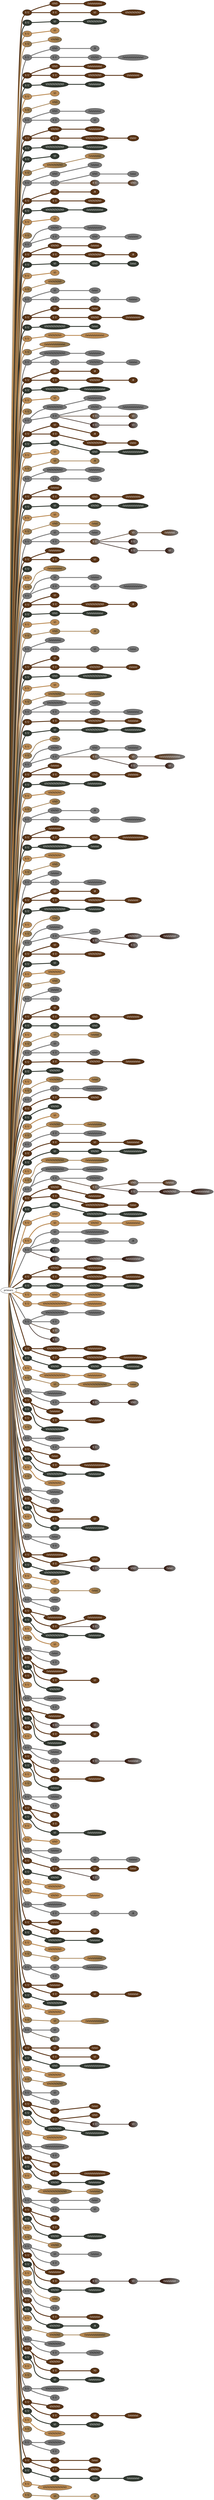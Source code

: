 graph {
 graph [rankdir=LR]
"1" [qtype="pendant_node", pendant_colors="#593315", pendant_ply="S", pendant_attach="U", pendant_length="60.5", label="S U", style=filled, fillcolor="#593315", fontcolor="#ffffff"]
"primary" -- "1" [qtype="pendant_link",penwidth=5,color="#593315"]
"1:0" [qtype="knot_node", knot_value="2", knot_type="S", knot_position="28.0", knot_spin="Z", label="\\O\\O", style=filled, fillcolor="#593315" , fontcolor="#ffffff"]
"1" -- "1:0" [qtype="knot_link",penwidth=5,color="#593315"]
"1:1" [qtype="knot_node", knot_value="6", knot_type="L", knot_position="35.5", knot_spin="Z", label="(\\o\\o\\o\\o\\o\\o)", style=filled, fillcolor="#593315" , fontcolor="#ffffff"]
"1:0" -- "1:1" [qtype="knot_link",penwidth=5,color="#593315"]
"1s1" [qtype="pendant_node", pendant_colors="#593315", pendant_ply="S", pendant_attach="U", pendant_length="39.0", label="S U", style=filled, fillcolor="#593315", fontcolor="#ffffff"]
"1" -- "1s1" [qtype="pendant_link",penwidth=5,color="#593315"]
"1s1:0" [qtype="knot_node", knot_value="1", knot_type="S", knot_position="21.0", knot_spin="Z", label="\\O", style=filled, fillcolor="#593315" , fontcolor="#ffffff"]
"1s1" -- "1s1:0" [qtype="knot_link",penwidth=5,color="#593315"]
"1s1:1" [qtype="knot_node", knot_value="6", knot_type="S", knot_position="29.0", knot_spin="Z", label="\\O\\O\\O\\O\\O\\O", style=filled, fillcolor="#593315" , fontcolor="#ffffff"]
"1s1:0" -- "1s1:1" [qtype="knot_link",penwidth=5,color="#593315"]
"2" [qtype="pendant_node", pendant_colors="#313830", pendant_ply="S", pendant_attach="U", pendant_length="57.0", label="S U", style=filled, fillcolor="#313830", fontcolor="#ffffff"]
"primary" -- "2" [qtype="pendant_link",penwidth=5,color="#313830"]
"2:0" [qtype="knot_node", knot_value="1", knot_type="S", knot_position="21.5", knot_spin="Z", label="\\O", style=filled, fillcolor="#313830" , fontcolor="#ffffff"]
"2" -- "2:0" [qtype="knot_link",penwidth=5,color="#313830"]
"2:1" [qtype="knot_node", knot_value="6", knot_type="S", knot_position="29.5", knot_spin="Z", label="\\O\\O\\O\\O\\O\\O", style=filled, fillcolor="#313830" , fontcolor="#ffffff"]
"2:0" -- "2:1" [qtype="knot_link",penwidth=5,color="#313830"]
"3" [qtype="pendant_node", pendant_colors="#BB8B54", pendant_ply="S", pendant_attach="U", pendant_length="76.5", label="S U", style=filled, fillcolor="#BB8B54", fontcolor="#000000"]
"primary" -- "3" [qtype="pendant_link",penwidth=5,color="#BB8B54"]
"3:0" [qtype="knot_node", knot_value="1", knot_type="S", knot_position="21.0", knot_spin="Z", label="\\O", style=filled, fillcolor="#BB8B54" , fontcolor="#000000"]
"3" -- "3:0" [qtype="knot_link",penwidth=5,color="#BB8B54"]
"4" [qtype="pendant_node", pendant_colors="#BB8B54:#8B734B", pendant_ply="S", pendant_attach="U", pendant_length="70.0", label="S U", style=filled, fillcolor="#BB8B54:#8B734B", fontcolor="#000000"]
"primary" -- "4" [qtype="pendant_link",penwidth=2,color="#BB8B54:#8B734B"]
"4:0" [qtype="knot_node", knot_value="3", knot_type="S", knot_position="29.5", knot_spin="Z", label="\\O\\O\\O", style=filled, fillcolor="#BB8B54:#8B734B" , fontcolor="#000000"]
"4" -- "4:0" [qtype="knot_link",penwidth=2,color="#BB8B54:#8B734B"]
"5" [qtype="pendant_node", pendant_colors="#777777", pendant_ply="S", pendant_attach="U", pendant_length="64.5", label="S U", style=filled, fillcolor="#777777", fontcolor="#000000"]
"primary" -- "5" [qtype="pendant_link",penwidth=5,color="#777777"]
"5:0" [qtype="knot_node", knot_value="2", knot_type="S", knot_position="29.5", knot_spin="Z", label="\\O\\O", style=filled, fillcolor="#777777" , fontcolor="#000000"]
"5" -- "5:0" [qtype="knot_link",penwidth=5,color="#777777"]
"5:1" [qtype="knot_node", knot_value="1", knot_type="E", knot_position="36.0", knot_spin="S", label="/8", style=filled, fillcolor="#777777" , fontcolor="#000000"]
"5:0" -- "5:1" [qtype="knot_link",penwidth=5,color="#777777"]
"5s1" [qtype="pendant_node", pendant_colors="#777777", pendant_ply="S", pendant_attach="U", pendant_length="53.0", label="S U", style=filled, fillcolor="#777777", fontcolor="#000000"]
"5" -- "5s1" [qtype="pendant_link",penwidth=5,color="#777777"]
"5s1:0" [qtype="knot_node", knot_value="3", knot_type="S", knot_position="28.0", knot_spin="Z", label="\\O\\O\\O", style=filled, fillcolor="#777777" , fontcolor="#000000"]
"5s1" -- "5s1:0" [qtype="knot_link",penwidth=5,color="#777777"]
"5s1:1" [qtype="knot_node", knot_value="9", knot_type="L", knot_position="36.5", knot_spin="Z", label="(\\o\\o\\o\\o\\o\\o\\o\\o\\o)", style=filled, fillcolor="#777777" , fontcolor="#000000"]
"5s1:0" -- "5s1:1" [qtype="knot_link",penwidth=5,color="#777777"]
"6" [qtype="pendant_node", pendant_colors="#593315", pendant_ply="S", pendant_attach="U", pendant_length="63.0", label="S U", style=filled, fillcolor="#593315", fontcolor="#ffffff"]
"primary" -- "6" [qtype="pendant_link",penwidth=5,color="#593315"]
"6:0" [qtype="knot_node", knot_value="2", knot_type="S", knot_position="28.0", knot_spin="Z", label="\\O\\O", style=filled, fillcolor="#593315" , fontcolor="#ffffff"]
"6" -- "6:0" [qtype="knot_link",penwidth=5,color="#593315"]
"6:1" [qtype="knot_node", knot_value="6", knot_type="L", knot_position="37.5", knot_spin="Z", label="(\\o\\o\\o\\o\\o\\o)", style=filled, fillcolor="#593315" , fontcolor="#ffffff"]
"6:0" -- "6:1" [qtype="knot_link",penwidth=5,color="#593315"]
"6s1" [qtype="pendant_node", pendant_colors="#593315", pendant_ply="S", pendant_attach="U", pendant_length="36.5", label="S U", style=filled, fillcolor="#593315", fontcolor="#ffffff"]
"6" -- "6s1" [qtype="pendant_link",penwidth=5,color="#593315"]
"6s1:0" [qtype="knot_node", knot_value="5", knot_type="S", knot_position="26.0", knot_spin="Z", label="\\O\\O\\O\\O\\O", style=filled, fillcolor="#593315" , fontcolor="#ffffff"]
"6s1" -- "6s1:0" [qtype="knot_link",penwidth=5,color="#593315"]
"6s1:1" [qtype="knot_node", knot_value="5", knot_type="L", knot_position="31.0", knot_spin="S", label="(/o/o/o/o/o)", style=filled, fillcolor="#593315" , fontcolor="#ffffff"]
"6s1:0" -- "6s1:1" [qtype="knot_link",penwidth=5,color="#593315"]
"7" [qtype="pendant_node", pendant_colors="#313830", pendant_ply="S", pendant_attach="U", pendant_length="48.5", label="S U", style=filled, fillcolor="#313830", fontcolor="#ffffff"]
"primary" -- "7" [qtype="pendant_link",penwidth=5,color="#313830"]
"7:0" [qtype="knot_node", knot_value="7", knot_type="S", knot_position="28.0", knot_spin="Z", label="\\O\\O\\O\\O\\O\\O\\O", style=filled, fillcolor="#313830" , fontcolor="#ffffff"]
"7" -- "7:0" [qtype="knot_link",penwidth=5,color="#313830"]
"7:1" [qtype="knot_node", knot_value="5", knot_type="L", knot_position="38.0", knot_spin="Z", label="(\\o\\o\\o\\o\\o)", style=filled, fillcolor="#313830" , fontcolor="#ffffff"]
"7:0" -- "7:1" [qtype="knot_link",penwidth=5,color="#313830"]
"8" [qtype="pendant_node", pendant_colors="#BB8B54", pendant_ply="S", pendant_attach="U", pendant_length="69.0", label="S U", style=filled, fillcolor="#BB8B54", fontcolor="#000000"]
"primary" -- "8" [qtype="pendant_link",penwidth=5,color="#BB8B54"]
"8:0" [qtype="knot_node", knot_value="1", knot_type="S", knot_position="21.5", knot_spin="Z", label="\\O", style=filled, fillcolor="#BB8B54" , fontcolor="#000000"]
"8" -- "8:0" [qtype="knot_link",penwidth=5,color="#BB8B54"]
"9" [qtype="pendant_node", pendant_colors="#BB8B54:#8B734B", pendant_ply="S", pendant_attach="U", pendant_length="74.0", label="S U", style=filled, fillcolor="#BB8B54:#8B734B", fontcolor="#000000"]
"primary" -- "9" [qtype="pendant_link",penwidth=2,color="#BB8B54:#8B734B"]
"9:0" [qtype="knot_node", knot_value="2", knot_type="S", knot_position="27.5", knot_spin="Z", label="\\O\\O", style=filled, fillcolor="#BB8B54:#8B734B" , fontcolor="#000000"]
"9" -- "9:0" [qtype="knot_link",penwidth=2,color="#BB8B54:#8B734B"]
"10" [qtype="pendant_node", pendant_colors="#777777", pendant_ply="S", pendant_attach="U", pendant_length="60.0", label="S U", style=filled, fillcolor="#777777", fontcolor="#000000"]
"primary" -- "10" [qtype="pendant_link",penwidth=5,color="#777777"]
"10:0" [qtype="knot_node", knot_value="2", knot_type="S", knot_position="28.0", knot_spin="Z", label="\\O\\O", style=filled, fillcolor="#777777" , fontcolor="#000000"]
"10" -- "10:0" [qtype="knot_link",penwidth=5,color="#777777"]
"10:1" [qtype="knot_node", knot_value="5", knot_type="L", knot_position="35.5", knot_spin="Z", label="(\\o\\o\\o\\o\\o)", style=filled, fillcolor="#777777" , fontcolor="#000000"]
"10:0" -- "10:1" [qtype="knot_link",penwidth=5,color="#777777"]
"10s1" [qtype="pendant_node", pendant_colors="#777777", pendant_ply="S", pendant_attach="U", pendant_length="58.0", label="S U", style=filled, fillcolor="#777777", fontcolor="#000000"]
"10" -- "10s1" [qtype="pendant_link",penwidth=5,color="#777777"]
"10s1:0" [qtype="knot_node", knot_value="1", knot_type="S", knot_position="28.5", knot_spin="Z", label="\\O", style=filled, fillcolor="#777777" , fontcolor="#000000"]
"10s1" -- "10s1:0" [qtype="knot_link",penwidth=5,color="#777777"]
"11" [qtype="pendant_node", pendant_colors="#593315", pendant_ply="S", pendant_attach="U", pendant_length="63.0", label="S U", style=filled, fillcolor="#593315", fontcolor="#ffffff"]
"primary" -- "11" [qtype="pendant_link",penwidth=5,color="#593315"]
"11:0" [qtype="knot_node", knot_value="3", knot_type="S", knot_position="28.0", knot_spin="Z", label="\\O\\O\\O", style=filled, fillcolor="#593315" , fontcolor="#ffffff"]
"11" -- "11:0" [qtype="knot_link",penwidth=5,color="#593315"]
"11:1" [qtype="knot_node", knot_value="5", knot_type="L", knot_position="36.5", knot_spin="Z", label="(\\o\\o\\o\\o\\o)", style=filled, fillcolor="#593315" , fontcolor="#ffffff"]
"11:0" -- "11:1" [qtype="knot_link",penwidth=5,color="#593315"]
"11s1" [qtype="pendant_node", pendant_colors="#593315", pendant_ply="S", pendant_attach="U", pendant_length="74.5", label="S U", style=filled, fillcolor="#593315", fontcolor="#ffffff"]
"11" -- "11s1" [qtype="pendant_link",penwidth=5,color="#593315"]
"11s1:0" [qtype="knot_node", knot_value="7", knot_type="S", knot_position="28.0", knot_spin="Z", label="\\O\\O\\O\\O\\O\\O\\O", style=filled, fillcolor="#593315" , fontcolor="#ffffff"]
"11s1" -- "11s1:0" [qtype="knot_link",penwidth=5,color="#593315"]
"11s1:1" [qtype="knot_node", knot_value="2", knot_type="L", knot_position="35.0", knot_spin="S", label="(/o/o)", style=filled, fillcolor="#593315" , fontcolor="#ffffff"]
"11s1:0" -- "11s1:1" [qtype="knot_link",penwidth=5,color="#593315"]
"12" [qtype="pendant_node", pendant_colors="#313830", pendant_ply="S", pendant_attach="U", pendant_length="52.0", label="S U", style=filled, fillcolor="#313830", fontcolor="#ffffff"]
"primary" -- "12" [qtype="pendant_link",penwidth=5,color="#313830"]
"12:0" [qtype="knot_node", knot_value="7", knot_type="S", knot_position="28.0", knot_spin="Z", label="\\O\\O\\O\\O\\O\\O\\O", style=filled, fillcolor="#313830" , fontcolor="#ffffff"]
"12" -- "12:0" [qtype="knot_link",penwidth=5,color="#313830"]
"12:1" [qtype="knot_node", knot_value="7", knot_type="L", knot_position="35.5", knot_spin="Z", label="(\\o\\o\\o\\o\\o\\o\\o)", style=filled, fillcolor="#313830" , fontcolor="#ffffff"]
"12:0" -- "12:1" [qtype="knot_link",penwidth=5,color="#313830"]
"13" [qtype="pendant_node", pendant_colors="#313830", pendant_ply="S", pendant_attach="U", pendant_length="74.0", label="S U", style=filled, fillcolor="#313830", fontcolor="#ffffff"]
"primary" -- "13" [qtype="pendant_link",penwidth=5,color="#313830"]
"13:0" [qtype="knot_node", knot_value="1", knot_type="S", knot_position="19.5", knot_spin="Z", label="\\O", style=filled, fillcolor="#313830" , fontcolor="#ffffff"]
"13" -- "13:0" [qtype="knot_link",penwidth=5,color="#313830"]
"14" [qtype="pendant_node", pendant_colors="#BB8B54:#8B734B", pendant_ply="S", pendant_attach="U", pendant_length="53.5", label="S U", style=filled, fillcolor="#BB8B54:#8B734B", fontcolor="#000000"]
"primary" -- "14" [qtype="pendant_link",penwidth=2,color="#BB8B54:#8B734B"]
"14:0" [qtype="knot_node", knot_value="6", knot_type="S", knot_position="28.0", knot_spin="Z", label="\\O\\O\\O\\O\\O\\O", style=filled, fillcolor="#BB8B54:#8B734B" , fontcolor="#000000"]
"14" -- "14:0" [qtype="knot_link",penwidth=2,color="#BB8B54:#8B734B"]
"14:1" [qtype="knot_node", knot_value="5", knot_type="L", knot_position="36.5", knot_spin="Z", label="(\\o\\o\\o\\o\\o)", style=filled, fillcolor="#BB8B54:#8B734B" , fontcolor="#000000"]
"14:0" -- "14:1" [qtype="knot_link",penwidth=2,color="#BB8B54:#8B734B"]
"15" [qtype="pendant_node", pendant_colors="#777777", pendant_ply="S", pendant_attach="U", pendant_length="62.0", label="S U", style=filled, fillcolor="#777777", fontcolor="#000000"]
"primary" -- "15" [qtype="pendant_link",penwidth=5,color="#777777"]
"15:0" [qtype="knot_node", knot_value="2", knot_type="S", knot_position="27.0", knot_spin="Z", label="\\O\\O", style=filled, fillcolor="#777777" , fontcolor="#000000"]
"15" -- "15:0" [qtype="knot_link",penwidth=5,color="#777777"]
"15:1" [qtype="knot_node", knot_value="3", knot_type="L", knot_position="34.0", knot_spin="Z", label="(\\o\\o\\o)", style=filled, fillcolor="#777777" , fontcolor="#000000"]
"15:0" -- "15:1" [qtype="knot_link",penwidth=5,color="#777777"]
"15s1" [qtype="pendant_node", pendant_colors="#777777", pendant_ply="S", pendant_attach="U", pendant_length="44.0", label="S U", style=filled, fillcolor="#777777", fontcolor="#000000"]
"15" -- "15s1" [qtype="pendant_link",penwidth=5,color="#777777"]
"15s1:0" [qtype="knot_node", knot_value="2", knot_type="S", knot_position="26.5", knot_spin="Z", label="\\O\\O", style=filled, fillcolor="#777777" , fontcolor="#000000"]
"15s1" -- "15s1:0" [qtype="knot_link",penwidth=5,color="#777777"]
"15s1:1" [qtype="knot_node", knot_value="2", knot_type="L", knot_position="33.5", knot_spin="Z", label="(\\o\\o)", style=filled, fillcolor="#777777" , fontcolor="#000000"]
"15s1:0" -- "15s1:1" [qtype="knot_link",penwidth=5,color="#777777"]
"15s1s1" [qtype="pendant_node", pendant_colors="#593315:#777777", pendant_ply="S", pendant_attach="U", pendant_length="49.5", label="S U", style=filled, fillcolor="#593315:#777777", fontcolor="#ffffff"]
"15s1" -- "15s1s1" [qtype="pendant_link",penwidth=2,color="#593315:#777777"]
"15s1s1:0" [qtype="knot_node", knot_value="2", knot_type="S", knot_position="26.0", knot_spin="Z", label="\\O\\O", style=filled, fillcolor="#593315:#777777" , fontcolor="#ffffff"]
"15s1s1" -- "15s1s1:0" [qtype="knot_link",penwidth=2,color="#593315:#777777"]
"16" [qtype="pendant_node", pendant_colors="#593315", pendant_ply="S", pendant_attach="U", pendant_length="72.0", label="S U", style=filled, fillcolor="#593315", fontcolor="#ffffff"]
"primary" -- "16" [qtype="pendant_link",penwidth=5,color="#593315"]
"16:0" [qtype="knot_node", knot_value="1", knot_type="S", knot_position="25.0", knot_spin="Z", label="\\O", style=filled, fillcolor="#593315" , fontcolor="#ffffff"]
"16" -- "16:0" [qtype="knot_link",penwidth=5,color="#593315"]
"16:1" [qtype="knot_node", knot_value="1", knot_type="E", knot_position="32.0", knot_spin="S", label="/8", style=filled, fillcolor="#593315" , fontcolor="#ffffff"]
"16:0" -- "16:1" [qtype="knot_link",penwidth=5,color="#593315"]
"16s1" [qtype="pendant_node", pendant_colors="#593315", pendant_ply="S", pendant_attach="U", pendant_length="70.5", label="S U", style=filled, fillcolor="#593315", fontcolor="#ffffff"]
"16" -- "16s1" [qtype="pendant_link",penwidth=5,color="#593315"]
"16s1:0" [qtype="knot_node", knot_value="5", knot_type="S", knot_position="26.0", knot_spin="Z", label="\\O\\O\\O\\O\\O", style=filled, fillcolor="#593315" , fontcolor="#ffffff"]
"16s1" -- "16s1:0" [qtype="knot_link",penwidth=5,color="#593315"]
"17" [qtype="pendant_node", pendant_colors="#313830", pendant_ply="S", pendant_attach="U", pendant_length="47.5", label="S U", style=filled, fillcolor="#313830", fontcolor="#ffffff"]
"primary" -- "17" [qtype="pendant_link",penwidth=5,color="#313830"]
"17:0" [qtype="knot_node", knot_value="7", knot_type="S", knot_position="25.5", knot_spin="Z", label="\\O\\O\\O\\O\\O\\O\\O", style=filled, fillcolor="#313830" , fontcolor="#ffffff"]
"17" -- "17:0" [qtype="knot_link",penwidth=5,color="#313830"]
"17:1" [qtype="knot_node", knot_value="7", knot_type="L", knot_position="33.5", knot_spin="Z", label="(\\o\\o\\o\\o\\o\\o\\o)", style=filled, fillcolor="#313830" , fontcolor="#ffffff"]
"17:0" -- "17:1" [qtype="knot_link",penwidth=5,color="#313830"]
"18" [qtype="pendant_node", pendant_colors="#BB8B54", pendant_ply="S", pendant_attach="U", pendant_length="71.5", label="S U", style=filled, fillcolor="#BB8B54", fontcolor="#000000"]
"primary" -- "18" [qtype="pendant_link",penwidth=5,color="#BB8B54"]
"18:0" [qtype="knot_node", knot_value="1", knot_type="S", knot_position="20.0", knot_spin="Z", label="\\O", style=filled, fillcolor="#BB8B54" , fontcolor="#000000"]
"18" -- "18:0" [qtype="knot_link",penwidth=5,color="#BB8B54"]
"19" [qtype="pendant_node", pendant_colors="#BB8B54:#8B734B", pendant_ply="S", pendant_attach="U", pendant_length="71.0", label="S U", style=filled, fillcolor="#BB8B54:#8B734B", fontcolor="#000000"]
"primary" -- "19" [qtype="pendant_link",penwidth=2,color="#BB8B54:#8B734B"]
"20" [qtype="pendant_node", pendant_colors="#777777", pendant_ply="S", pendant_attach="U", pendant_length="56.5", label="S U", style=filled, fillcolor="#777777", fontcolor="#000000"]
"primary" -- "20" [qtype="pendant_link",penwidth=5,color="#777777"]
"20:0" [qtype="knot_node", knot_value="3", knot_type="S", knot_position="26.5", knot_spin="Z", label="\\O\\O\\O", style=filled, fillcolor="#777777" , fontcolor="#000000"]
"20" -- "20:0" [qtype="knot_link",penwidth=5,color="#777777"]
"20:1" [qtype="knot_node", knot_value="6", knot_type="L", knot_position="33.5", knot_spin="Z", label="(\\o\\o\\o\\o\\o\\o)", style=filled, fillcolor="#777777" , fontcolor="#000000"]
"20:0" -- "20:1" [qtype="knot_link",penwidth=5,color="#777777"]
"20s1" [qtype="pendant_node", pendant_colors="#777777", pendant_ply="S", pendant_attach="U", pendant_length="53.5", label="S U", style=filled, fillcolor="#777777", fontcolor="#000000"]
"20" -- "20s1" [qtype="pendant_link",penwidth=5,color="#777777"]
"20s1:0" [qtype="knot_node", knot_value="2", knot_type="S", knot_position="25.5", knot_spin="Z", label="\\O\\O", style=filled, fillcolor="#777777" , fontcolor="#000000"]
"20s1" -- "20s1:0" [qtype="knot_link",penwidth=5,color="#777777"]
"20s1:1" [qtype="knot_node", knot_value="4", knot_type="L", knot_position="33.0", knot_spin="S", label="(/o/o/o/o)", style=filled, fillcolor="#777777" , fontcolor="#000000"]
"20s1:0" -- "20s1:1" [qtype="knot_link",penwidth=5,color="#777777"]
"21" [qtype="pendant_node", pendant_colors="#593315", pendant_ply="S", pendant_attach="U", pendant_length="53.5", label="S U", style=filled, fillcolor="#593315", fontcolor="#ffffff"]
"primary" -- "21" [qtype="pendant_link",penwidth=5,color="#593315"]
"21:0" [qtype="knot_node", knot_value="3", knot_type="S", knot_position="25.5", knot_spin="Z", label="\\O\\O\\O", style=filled, fillcolor="#593315" , fontcolor="#ffffff"]
"21" -- "21:0" [qtype="knot_link",penwidth=5,color="#593315"]
"21:1" [qtype="knot_node", knot_value="3", knot_type="L", knot_position="32.5", knot_spin="Z", label="(\\o\\o\\o)", style=filled, fillcolor="#593315" , fontcolor="#ffffff"]
"21:0" -- "21:1" [qtype="knot_link",penwidth=5,color="#593315"]
"21s1" [qtype="pendant_node", pendant_colors="#593315", pendant_ply="S", pendant_attach="U", pendant_length="69.0", label="S U", style=filled, fillcolor="#593315", fontcolor="#ffffff"]
"21" -- "21s1" [qtype="pendant_link",penwidth=5,color="#593315"]
"21s1:0" [qtype="knot_node", knot_value="5", knot_type="S", knot_position="25.5", knot_spin="Z", label="\\O\\O\\O\\O\\O", style=filled, fillcolor="#593315" , fontcolor="#ffffff"]
"21s1" -- "21s1:0" [qtype="knot_link",penwidth=5,color="#593315"]
"21s1:1" [qtype="knot_node", knot_value="1", knot_type="E", knot_position="32.5", knot_spin="S", label="/8", style=filled, fillcolor="#593315" , fontcolor="#ffffff"]
"21s1:0" -- "21s1:1" [qtype="knot_link",penwidth=5,color="#593315"]
"22" [qtype="pendant_node", pendant_colors="#313830", pendant_ply="S", pendant_attach="U", pendant_length="58.5", label="S U", style=filled, fillcolor="#313830", fontcolor="#ffffff"]
"primary" -- "22" [qtype="pendant_link",penwidth=5,color="#313830"]
"22:0" [qtype="knot_node", knot_value="1", knot_type="S", knot_position="20.0", knot_spin="Z", label="\\O", style=filled, fillcolor="#313830" , fontcolor="#ffffff"]
"22" -- "22:0" [qtype="knot_link",penwidth=5,color="#313830"]
"22:1" [qtype="knot_node", knot_value="2", knot_type="S", knot_position="26.0", knot_spin="Z", label="\\O\\O", style=filled, fillcolor="#313830" , fontcolor="#ffffff"]
"22:0" -- "22:1" [qtype="knot_link",penwidth=5,color="#313830"]
"22:2" [qtype="knot_node", knot_value="2", knot_type="L", knot_position="30.5", knot_spin="Z", label="(\\o\\o)", style=filled, fillcolor="#313830" , fontcolor="#ffffff"]
"22:1" -- "22:2" [qtype="knot_link",penwidth=5,color="#313830"]
"23" [qtype="pendant_node", pendant_colors="#BB8B54", pendant_ply="S", pendant_attach="U", pendant_length="67.5", label="S U", style=filled, fillcolor="#BB8B54", fontcolor="#000000"]
"primary" -- "23" [qtype="pendant_link",penwidth=5,color="#BB8B54"]
"23:0" [qtype="knot_node", knot_value="1", knot_type="S", knot_position="20.0", knot_spin="Z", label="\\O", style=filled, fillcolor="#BB8B54" , fontcolor="#000000"]
"23" -- "23:0" [qtype="knot_link",penwidth=5,color="#BB8B54"]
"24" [qtype="pendant_node", pendant_colors="#BB8B54:#8B734B", pendant_ply="S", pendant_attach="U", pendant_length="69.0", label="S U", style=filled, fillcolor="#BB8B54:#8B734B", fontcolor="#000000"]
"primary" -- "24" [qtype="pendant_link",penwidth=2,color="#BB8B54:#8B734B"]
"24:0" [qtype="knot_node", knot_value="5", knot_type="S", knot_position="26.5", knot_spin="Z", label="\\O\\O\\O\\O\\O", style=filled, fillcolor="#BB8B54:#8B734B" , fontcolor="#000000"]
"24" -- "24:0" [qtype="knot_link",penwidth=2,color="#BB8B54:#8B734B"]
"25" [qtype="pendant_node", pendant_colors="#777777", pendant_ply="S", pendant_attach="U", pendant_length="66.0", label="S U", style=filled, fillcolor="#777777", fontcolor="#000000"]
"primary" -- "25" [qtype="pendant_link",penwidth=5,color="#777777"]
"25:0" [qtype="knot_node", knot_value="1", knot_type="S", knot_position="25.5", knot_spin="Z", label="\\O", style=filled, fillcolor="#777777" , fontcolor="#000000"]
"25" -- "25:0" [qtype="knot_link",penwidth=5,color="#777777"]
"25:1" [qtype="knot_node", knot_value="2", knot_type="L", knot_position="32.5", knot_spin="Z", label="(\\o\\o)", style=filled, fillcolor="#777777" , fontcolor="#000000"]
"25:0" -- "25:1" [qtype="knot_link",penwidth=5,color="#777777"]
"25s1" [qtype="pendant_node", pendant_colors="#777777", pendant_ply="S", pendant_attach="U", pendant_length="48.0", label="S U", style=filled, fillcolor="#777777", fontcolor="#000000"]
"25" -- "25s1" [qtype="pendant_link",penwidth=5,color="#777777"]
"25s1:0" [qtype="knot_node", knot_value="1", knot_type="S", knot_position="25.0", knot_spin="Z", label="\\O", style=filled, fillcolor="#777777" , fontcolor="#000000"]
"25s1" -- "25s1:0" [qtype="knot_link",penwidth=5,color="#777777"]
"25s1:1" [qtype="knot_node", knot_value="3", knot_type="L", knot_position="33.0", knot_spin="Z", label="(\\o\\o\\o)", style=filled, fillcolor="#777777" , fontcolor="#000000"]
"25s1:0" -- "25s1:1" [qtype="knot_link",penwidth=5,color="#777777"]
"26" [qtype="pendant_node", pendant_colors="#593315", pendant_ply="S", pendant_attach="U", pendant_length="58.5", label="S U", style=filled, fillcolor="#593315", fontcolor="#ffffff"]
"primary" -- "26" [qtype="pendant_link",penwidth=5,color="#593315"]
"26:0" [qtype="knot_node", knot_value="1", knot_type="S", knot_position="24.5", knot_spin="Z", label="\\O", style=filled, fillcolor="#593315" , fontcolor="#ffffff"]
"26" -- "26:0" [qtype="knot_link",penwidth=5,color="#593315"]
"26:1" [qtype="knot_node", knot_value="2", knot_type="L", knot_position="31.0", knot_spin="Z", label="(\\o\\o)", style=filled, fillcolor="#593315" , fontcolor="#ffffff"]
"26:0" -- "26:1" [qtype="knot_link",penwidth=5,color="#593315"]
"26s1" [qtype="pendant_node", pendant_colors="#593315", pendant_ply="S", pendant_attach="U", pendant_length="38.5", label="S U", style=filled, fillcolor="#593315", fontcolor="#ffffff"]
"26" -- "26s1" [qtype="pendant_link",penwidth=5,color="#593315"]
"26s1:0" [qtype="knot_node", knot_value="3", knot_type="S", knot_position="24.0", knot_spin="Z", label="\\O\\O\\O", style=filled, fillcolor="#593315" , fontcolor="#ffffff"]
"26s1" -- "26s1:0" [qtype="knot_link",penwidth=5,color="#593315"]
"26s1:1" [qtype="knot_node", knot_value="6", knot_type="L", knot_position="30.0", knot_spin="S", label="(/o/o/o/o/o/o)", style=filled, fillcolor="#593315" , fontcolor="#ffffff"]
"26s1:0" -- "26s1:1" [qtype="knot_link",penwidth=5,color="#593315"]
"27" [qtype="pendant_node", pendant_colors="#313830", pendant_ply="S", pendant_attach="U", pendant_length="59.5", label="S U", style=filled, fillcolor="#313830", fontcolor="#ffffff"]
"primary" -- "27" [qtype="pendant_link",penwidth=5,color="#313830"]
"27:0" [qtype="knot_node", knot_value="8", knot_type="S", knot_position="25.0", knot_spin="Z", label="\\O\\O\\O\\O\\O\\O\\O\\O", style=filled, fillcolor="#313830" , fontcolor="#ffffff"]
"27" -- "27:0" [qtype="knot_link",penwidth=5,color="#313830"]
"27:1" [qtype="knot_node", knot_value="2", knot_type="L", knot_position="31.0", knot_spin="Z", label="(\\o\\o)", style=filled, fillcolor="#313830" , fontcolor="#ffffff"]
"27:0" -- "27:1" [qtype="knot_link",penwidth=5,color="#313830"]
"28" [qtype="pendant_node", pendant_colors="#BB8B54", pendant_ply="S", pendant_attach="U", pendant_length="59.5", label="S U", style=filled, fillcolor="#BB8B54", fontcolor="#000000"]
"primary" -- "28" [qtype="pendant_link",penwidth=5,color="#BB8B54"]
"28:0" [qtype="knot_node", knot_value="5", knot_type="S", knot_position="24.0", knot_spin="Z", label="\\O\\O\\O\\O\\O", style=filled, fillcolor="#BB8B54" , fontcolor="#000000"]
"28" -- "28:0" [qtype="knot_link",penwidth=5,color="#BB8B54"]
"28:1" [qtype="knot_node", knot_value="8", knot_type="L", knot_position="32.0", knot_spin="Z", label="(\\o\\o\\o\\o\\o\\o\\o\\o)", style=filled, fillcolor="#BB8B54" , fontcolor="#000000"]
"28:0" -- "28:1" [qtype="knot_link",penwidth=5,color="#BB8B54"]
"29" [qtype="pendant_node", pendant_colors="#BB8B54:#8B734B", pendant_ply="S", pendant_attach="U", pendant_length="63.0", label="S U", style=filled, fillcolor="#BB8B54:#8B734B", fontcolor="#000000"]
"primary" -- "29" [qtype="pendant_link",penwidth=2,color="#BB8B54:#8B734B"]
"29:0" [qtype="knot_node", knot_value="9", knot_type="L", knot_position="32.5", knot_spin="Z", label="(\\o\\o\\o\\o\\o\\o\\o\\o\\o)", style=filled, fillcolor="#BB8B54:#8B734B" , fontcolor="#000000"]
"29" -- "29:0" [qtype="knot_link",penwidth=2,color="#BB8B54:#8B734B"]
"30" [qtype="pendant_node", pendant_colors="#777777", pendant_ply="S", pendant_attach="U", pendant_length="50.0", label="S U", style=filled, fillcolor="#777777", fontcolor="#000000"]
"primary" -- "30" [qtype="pendant_link",penwidth=5,color="#777777"]
"30:0" [qtype="knot_node", knot_value="8", knot_type="S", knot_position="25.0", knot_spin="Z", label="\\O\\O\\O\\O\\O\\O\\O\\O", style=filled, fillcolor="#777777" , fontcolor="#000000"]
"30" -- "30:0" [qtype="knot_link",penwidth=5,color="#777777"]
"30:1" [qtype="knot_node", knot_value="5", knot_type="L", knot_position="32.5", knot_spin="Z", label="(\\o\\o\\o\\o\\o)", style=filled, fillcolor="#777777" , fontcolor="#000000"]
"30:0" -- "30:1" [qtype="knot_link",penwidth=5,color="#777777"]
"30s1" [qtype="pendant_node", pendant_colors="#777777", pendant_ply="S", pendant_attach="U", pendant_length="67.0", label="S U", style=filled, fillcolor="#777777", fontcolor="#000000"]
"30" -- "30s1" [qtype="pendant_link",penwidth=5,color="#777777"]
"30s1:0" [qtype="knot_node", knot_value="4", knot_type="S", knot_position="23.0", knot_spin="Z", label="\\O\\O\\O\\O", style=filled, fillcolor="#777777" , fontcolor="#000000"]
"30s1" -- "30s1:0" [qtype="knot_link",penwidth=5,color="#777777"]
"30s1:1" [qtype="knot_node", knot_value="3", knot_type="L", knot_position="30.5", knot_spin="Z", label="(\\o\\o\\o)", style=filled, fillcolor="#777777" , fontcolor="#000000"]
"30s1:0" -- "30s1:1" [qtype="knot_link",penwidth=5,color="#777777"]
"31" [qtype="pendant_node", pendant_colors="#593315", pendant_ply="S", pendant_attach="U", pendant_length="71.5", label="S U", style=filled, fillcolor="#593315", fontcolor="#ffffff"]
"primary" -- "31" [qtype="pendant_link",penwidth=5,color="#593315"]
"31:0" [qtype="knot_node", knot_value="1", knot_type="S", knot_position="24.0", knot_spin="Z", label="\\O", style=filled, fillcolor="#593315" , fontcolor="#ffffff"]
"31" -- "31:0" [qtype="knot_link",penwidth=5,color="#593315"]
"31:1" [qtype="knot_node", knot_value="1", knot_type="E", knot_position="32.0", knot_spin="Z", label="\\8", style=filled, fillcolor="#593315" , fontcolor="#ffffff"]
"31:0" -- "31:1" [qtype="knot_link",penwidth=5,color="#593315"]
"31s1" [qtype="pendant_node", pendant_colors="#593315", pendant_ply="S", pendant_attach="U", pendant_length="65.5", label="S U", style=filled, fillcolor="#593315", fontcolor="#ffffff"]
"31" -- "31s1" [qtype="pendant_link",penwidth=5,color="#593315"]
"31s1:0" [qtype="knot_node", knot_value="4", knot_type="S", knot_position="24.0", knot_spin="Z", label="\\O\\O\\O\\O", style=filled, fillcolor="#593315" , fontcolor="#ffffff"]
"31s1" -- "31s1:0" [qtype="knot_link",penwidth=5,color="#593315"]
"31s1:1" [qtype="knot_node", knot_value="1", knot_type="E", knot_position="30.5", knot_spin="S", label="/8", style=filled, fillcolor="#593315" , fontcolor="#ffffff"]
"31s1:0" -- "31s1:1" [qtype="knot_link",penwidth=5,color="#593315"]
"32" [qtype="pendant_node", pendant_colors="#313830", pendant_ply="S", pendant_attach="U", pendant_length="52.5", label="S U", style=filled, fillcolor="#313830", fontcolor="#ffffff"]
"primary" -- "32" [qtype="pendant_link",penwidth=5,color="#313830"]
"32:0" [qtype="knot_node", knot_value="7", knot_type="S", knot_position="24.5", knot_spin="Z", label="\\O\\O\\O\\O\\O\\O\\O", style=filled, fillcolor="#313830" , fontcolor="#ffffff"]
"32" -- "32:0" [qtype="knot_link",penwidth=5,color="#313830"]
"32:1" [qtype="knot_node", knot_value="9", knot_type="L", knot_position="32.0", knot_spin="Z", label="(\\o\\o\\o\\o\\o\\o\\o\\o\\o)", style=filled, fillcolor="#313830" , fontcolor="#ffffff"]
"32:0" -- "32:1" [qtype="knot_link",penwidth=5,color="#313830"]
"33" [qtype="pendant_node", pendant_colors="#BB8B54", pendant_ply="S", pendant_attach="U", pendant_length="70.0", label="S U", style=filled, fillcolor="#BB8B54", fontcolor="#000000"]
"primary" -- "33" [qtype="pendant_link",penwidth=5,color="#BB8B54"]
"33:0" [qtype="knot_node", knot_value="1", knot_type="S", knot_position="20.0", knot_spin="Z", label="\\O", style=filled, fillcolor="#BB8B54" , fontcolor="#000000"]
"33" -- "33:0" [qtype="knot_link",penwidth=5,color="#BB8B54"]
"34" [qtype="pendant_node", pendant_colors="#BB8B54:#8B734B", pendant_ply="S", pendant_attach="U", pendant_length="69.5", label="S U", style=filled, fillcolor="#BB8B54:#8B734B", fontcolor="#000000"]
"primary" -- "34" [qtype="pendant_link",penwidth=2,color="#BB8B54:#8B734B"]
"35" [qtype="pendant_node", pendant_colors="#777777", pendant_ply="S", pendant_attach="U", pendant_length="55.5", label="S U", style=filled, fillcolor="#777777", fontcolor="#000000"]
"primary" -- "35" [qtype="pendant_link",penwidth=5,color="#777777"]
"35:0" [qtype="knot_node", knot_value="6", knot_type="S", knot_position="25.5", knot_spin="Z", label="\\O\\O\\O\\O\\O\\O", style=filled, fillcolor="#777777" , fontcolor="#000000"]
"35" -- "35:0" [qtype="knot_link",penwidth=5,color="#777777"]
"35:1" [qtype="knot_node", knot_value="6", knot_type="L", knot_position="33.0", knot_spin="Z", label="(\\o\\o\\o\\o\\o\\o)", style=filled, fillcolor="#777777" , fontcolor="#000000"]
"35:0" -- "35:1" [qtype="knot_link",penwidth=5,color="#777777"]
"35s1" [qtype="pendant_node", pendant_colors="#777777", pendant_ply="S", pendant_attach="U", pendant_length="62.0", label="S U", style=filled, fillcolor="#777777", fontcolor="#000000"]
"35" -- "35s1" [qtype="pendant_link",penwidth=5,color="#777777"]
"35s1:0" [qtype="knot_node", knot_value="3", knot_type="S", knot_position="24.0", knot_spin="Z", label="\\O\\O\\O", style=filled, fillcolor="#777777" , fontcolor="#000000"]
"35s1" -- "35s1:0" [qtype="knot_link",penwidth=5,color="#777777"]
"35s1:1" [qtype="knot_node", knot_value="9", knot_type="L", knot_position="32.0", knot_spin="Z", label="(\\o\\o\\o\\o\\o\\o\\o\\o\\o)", style=filled, fillcolor="#777777" , fontcolor="#000000"]
"35s1:0" -- "35s1:1" [qtype="knot_link",penwidth=5,color="#777777"]
"35s1s1" [qtype="pendant_node", pendant_colors="#593315:#777777", pendant_ply="S", pendant_attach="U", pendant_length="68.5", label="S U", style=filled, fillcolor="#593315:#777777", fontcolor="#ffffff"]
"35s1" -- "35s1s1" [qtype="pendant_link",penwidth=2,color="#593315:#777777"]
"35s1s1:0" [qtype="knot_node", knot_value="1", knot_type="S", knot_position="24.0", knot_spin="Z", label="\\O", style=filled, fillcolor="#593315:#777777" , fontcolor="#ffffff"]
"35s1s1" -- "35s1s1:0" [qtype="knot_link",penwidth=2,color="#593315:#777777"]
"35s1s2" [qtype="pendant_node", pendant_colors="#35170C:#777777", pendant_ply="S", pendant_attach="U", pendant_length="69.0", label="S U", style=filled, fillcolor="#35170C:#777777", fontcolor="#ffffff"]
"35s1" -- "35s1s2" [qtype="pendant_link",penwidth=2,color="#35170C:#777777"]
"35s1s2:0" [qtype="knot_node", knot_value="1", knot_type="S", knot_position="23.5", knot_spin="Z", label="\\O", style=filled, fillcolor="#35170C:#777777" , fontcolor="#ffffff"]
"35s1s2" -- "35s1s2:0" [qtype="knot_link",penwidth=2,color="#35170C:#777777"]
"36" [qtype="pendant_node", pendant_colors="#593315", pendant_ply="S", pendant_attach="U", pendant_length="64.0", label="S U", style=filled, fillcolor="#593315", fontcolor="#ffffff"]
"primary" -- "36" [qtype="pendant_link",penwidth=5,color="#593315"]
"36:0" [qtype="knot_node", knot_value="1", knot_type="S", knot_position="25.5", knot_spin="Z", label="\\O", style=filled, fillcolor="#593315" , fontcolor="#ffffff"]
"36" -- "36:0" [qtype="knot_link",penwidth=5,color="#593315"]
"36:1" [qtype="knot_node", knot_value="1", knot_type="E", knot_position="31.5", knot_spin="S", label="/8", style=filled, fillcolor="#593315" , fontcolor="#ffffff"]
"36:0" -- "36:1" [qtype="knot_link",penwidth=5,color="#593315"]
"36s1" [qtype="pendant_node", pendant_colors="#593315", pendant_ply="S", pendant_attach="U", pendant_length="65.0", label="S U", style=filled, fillcolor="#593315", fontcolor="#ffffff"]
"36" -- "36s1" [qtype="pendant_link",penwidth=5,color="#593315"]
"36s1:0" [qtype="knot_node", knot_value="6", knot_type="S", knot_position="26.0", knot_spin="Z", label="\\O\\O\\O\\O\\O\\O", style=filled, fillcolor="#593315" , fontcolor="#ffffff"]
"36s1" -- "36s1:0" [qtype="knot_link",penwidth=5,color="#593315"]
"36s1:1" [qtype="knot_node", knot_value="2", knot_type="L", knot_position="32.5", knot_spin="S", label="(/o/o)", style=filled, fillcolor="#593315" , fontcolor="#ffffff"]
"36s1:0" -- "36s1:1" [qtype="knot_link",penwidth=5,color="#593315"]
"37" [qtype="pendant_node", pendant_colors="#313830", pendant_ply="S", pendant_attach="U", pendant_length="57.0", label="S U", style=filled, fillcolor="#313830", fontcolor="#ffffff"]
"primary" -- "37" [qtype="pendant_link",penwidth=5,color="#313830"]
"37:0" [qtype="knot_node", knot_value="1", knot_type="S", knot_position="20.0", knot_spin="Z", label="\\O", style=filled, fillcolor="#313830" , fontcolor="#ffffff"]
"37" -- "37:0" [qtype="knot_link",penwidth=5,color="#313830"]
"37:1" [qtype="knot_node", knot_value="2", knot_type="S", knot_position="25.0", knot_spin="Z", label="\\O\\O", style=filled, fillcolor="#313830" , fontcolor="#ffffff"]
"37:0" -- "37:1" [qtype="knot_link",penwidth=5,color="#313830"]
"37:2" [qtype="knot_node", knot_value="9", knot_type="L", knot_position="32.0", knot_spin="Z", label="(\\o\\o\\o\\o\\o\\o\\o\\o\\o)", style=filled, fillcolor="#313830" , fontcolor="#ffffff"]
"37:1" -- "37:2" [qtype="knot_link",penwidth=5,color="#313830"]
"38" [qtype="pendant_node", pendant_colors="#BB8B54", pendant_ply="S", pendant_attach="U", pendant_length="71.5", label="S U", style=filled, fillcolor="#BB8B54", fontcolor="#000000"]
"primary" -- "38" [qtype="pendant_link",penwidth=5,color="#BB8B54"]
"38:0" [qtype="knot_node", knot_value="1", knot_type="S", knot_position="20.0", knot_spin="Z", label="\\O", style=filled, fillcolor="#BB8B54" , fontcolor="#000000"]
"38" -- "38:0" [qtype="knot_link",penwidth=5,color="#BB8B54"]
"39" [qtype="pendant_node", pendant_colors="#BB8B54:#8B734B", pendant_ply="S", pendant_attach="U", pendant_length="71.0", label="S U", style=filled, fillcolor="#BB8B54:#8B734B", fontcolor="#000000"]
"primary" -- "39" [qtype="pendant_link",penwidth=2,color="#BB8B54:#8B734B"]
"39:0" [qtype="knot_node", knot_value="1", knot_type="S", knot_position="23.5", knot_spin="Z", label="\\O", style=filled, fillcolor="#BB8B54:#8B734B" , fontcolor="#000000"]
"39" -- "39:0" [qtype="knot_link",penwidth=2,color="#BB8B54:#8B734B"]
"39:1" [qtype="knot_node", knot_value="1", knot_type="E", knot_position="31.5", knot_spin="S", label="/8", style=filled, fillcolor="#BB8B54:#8B734B" , fontcolor="#000000"]
"39:0" -- "39:1" [qtype="knot_link",penwidth=2,color="#BB8B54:#8B734B"]
"40" [qtype="pendant_node", pendant_colors="#777777", pendant_ply="S", pendant_attach="U", pendant_length="48.0", label="S U", style=filled, fillcolor="#777777", fontcolor="#000000"]
"primary" -- "40" [qtype="pendant_link",penwidth=5,color="#777777"]
"40:0" [qtype="knot_node", knot_value="6", knot_type="S", knot_position="23.5", knot_spin="Z", label="\\O\\O\\O\\O\\O\\O", style=filled, fillcolor="#777777" , fontcolor="#000000"]
"40" -- "40:0" [qtype="knot_link",penwidth=5,color="#777777"]
"40:1" [qtype="knot_node", knot_value="5", knot_type="L", knot_position="31.5", knot_spin="Z", label="(\\o\\o\\o\\o\\o)", style=filled, fillcolor="#777777" , fontcolor="#000000"]
"40:0" -- "40:1" [qtype="knot_link",penwidth=5,color="#777777"]
"40s1" [qtype="pendant_node", pendant_colors="#777777", pendant_ply="S", pendant_attach="U", pendant_length="72.5", label="S U", style=filled, fillcolor="#777777", fontcolor="#000000"]
"40" -- "40s1" [qtype="pendant_link",penwidth=5,color="#777777"]
"40s1:0" [qtype="knot_node", knot_value="3", knot_type="S", knot_position="23.0", knot_spin="Z", label="\\O\\O\\O", style=filled, fillcolor="#777777" , fontcolor="#000000"]
"40s1" -- "40s1:0" [qtype="knot_link",penwidth=5,color="#777777"]
"41" [qtype="pendant_node", pendant_colors="#593315", pendant_ply="S", pendant_attach="U", pendant_length="60.0", label="S U", style=filled, fillcolor="#593315", fontcolor="#ffffff"]
"primary" -- "41" [qtype="pendant_link",penwidth=5,color="#593315"]
"41:0" [qtype="knot_node", knot_value="3", knot_type="L", knot_position="30.5", knot_spin="Z", label="(\\o\\o\\o)", style=filled, fillcolor="#593315" , fontcolor="#ffffff"]
"41" -- "41:0" [qtype="knot_link",penwidth=5,color="#593315"]
"41s1" [qtype="pendant_node", pendant_colors="#593315", pendant_ply="S", pendant_attach="U", pendant_length="59.0", label="S U", style=filled, fillcolor="#593315", fontcolor="#ffffff"]
"41" -- "41s1" [qtype="pendant_link",penwidth=5,color="#593315"]
"41s1:0" [qtype="knot_node", knot_value="2", knot_type="S", knot_position="23.5", knot_spin="Z", label="\\O\\O", style=filled, fillcolor="#593315" , fontcolor="#ffffff"]
"41s1" -- "41s1:0" [qtype="knot_link",penwidth=5,color="#593315"]
"41s1:1" [qtype="knot_node", knot_value="6", knot_type="L", knot_position="30.5", knot_spin="S", label="(/o/o/o/o/o/o)", style=filled, fillcolor="#593315" , fontcolor="#ffffff"]
"41s1:0" -- "41s1:1" [qtype="knot_link",penwidth=5,color="#593315"]
"42" [qtype="pendant_node", pendant_colors="#313830", pendant_ply="S", pendant_attach="U", pendant_length="54.0", label="S U", style=filled, fillcolor="#313830", fontcolor="#ffffff"]
"primary" -- "42" [qtype="pendant_link",penwidth=5,color="#313830"]
"42:0" [qtype="knot_node", knot_value="1", knot_type="S", knot_position="18.0", knot_spin="Z", label="\\O", style=filled, fillcolor="#313830" , fontcolor="#ffffff"]
"42" -- "42:0" [qtype="knot_link",penwidth=5,color="#313830"]
"42:1" [qtype="knot_node", knot_value="3", knot_type="S", knot_position="23.5", knot_spin="Z", label="\\O\\O\\O", style=filled, fillcolor="#313830" , fontcolor="#ffffff"]
"42:0" -- "42:1" [qtype="knot_link",penwidth=5,color="#313830"]
"42:2" [qtype="knot_node", knot_value="9", knot_type="L", knot_position="30.5", knot_spin="Z", label="(\\o\\o\\o\\o\\o\\o\\o\\o\\o)", style=filled, fillcolor="#313830" , fontcolor="#ffffff"]
"42:1" -- "42:2" [qtype="knot_link",penwidth=5,color="#313830"]
"43" [qtype="pendant_node", pendant_colors="#BB8B54", pendant_ply="S", pendant_attach="U", pendant_length="72.5", label="S U", style=filled, fillcolor="#BB8B54", fontcolor="#000000"]
"primary" -- "43" [qtype="pendant_link",penwidth=5,color="#BB8B54"]
"43:0" [qtype="knot_node", knot_value="1", knot_type="S", knot_position="18.0", knot_spin="Z", label="\\O", style=filled, fillcolor="#BB8B54" , fontcolor="#000000"]
"43" -- "43:0" [qtype="knot_link",penwidth=5,color="#BB8B54"]
"44" [qtype="pendant_node", pendant_colors="#BB8B54:#8B734B", pendant_ply="S", pendant_attach="U", pendant_length="67.5", label="S U", style=filled, fillcolor="#BB8B54:#8B734B", fontcolor="#000000"]
"primary" -- "44" [qtype="pendant_link",penwidth=2,color="#BB8B54:#8B734B"]
"44:0" [qtype="knot_node", knot_value="2", knot_type="S", knot_position="24.5", knot_spin="Z", label="\\O\\O", style=filled, fillcolor="#BB8B54:#8B734B" , fontcolor="#000000"]
"44" -- "44:0" [qtype="knot_link",penwidth=2,color="#BB8B54:#8B734B"]
"44:1" [qtype="knot_node", knot_value="2", knot_type="L", knot_position="32.0", knot_spin="Z", label="(\\o\\o)", style=filled, fillcolor="#BB8B54:#8B734B" , fontcolor="#000000"]
"44:0" -- "44:1" [qtype="knot_link",penwidth=2,color="#BB8B54:#8B734B"]
"45" [qtype="pendant_node", pendant_colors="#777777", pendant_ply="S", pendant_attach="U", pendant_length="57.0", label="S U", style=filled, fillcolor="#777777", fontcolor="#000000"]
"primary" -- "45" [qtype="pendant_link",penwidth=5,color="#777777"]
"45:0" [qtype="knot_node", knot_value="1", knot_type="S", knot_position="24.5", knot_spin="Z", label="\\O", style=filled, fillcolor="#777777" , fontcolor="#000000"]
"45" -- "45:0" [qtype="knot_link",penwidth=5,color="#777777"]
"45:1" [qtype="knot_node", knot_value="2", knot_type="L", knot_position="33.5", knot_spin="Z", label="(\\o\\o)", style=filled, fillcolor="#777777" , fontcolor="#000000"]
"45:0" -- "45:1" [qtype="knot_link",penwidth=5,color="#777777"]
"45s1" [qtype="pendant_node", pendant_colors="#777777", pendant_ply="S", pendant_attach="U", pendant_length="77.5", label="S U", style=filled, fillcolor="#777777", fontcolor="#000000"]
"45" -- "45s1" [qtype="pendant_link",penwidth=5,color="#777777"]
"45s1s1" [qtype="pendant_node", pendant_colors="#593315:#777777", pendant_ply="S", pendant_attach="U", pendant_length="60.0", label="S U", style=filled, fillcolor="#593315:#777777", fontcolor="#ffffff"]
"45s1" -- "45s1s1" [qtype="pendant_link",penwidth=2,color="#593315:#777777"]
"45s1s1:0" [qtype="knot_node", knot_value="1", knot_type="S", knot_position="23.5", knot_spin="Z", label="\\O", style=filled, fillcolor="#593315:#777777" , fontcolor="#ffffff"]
"45s1s1" -- "45s1s1:0" [qtype="knot_link",penwidth=2,color="#593315:#777777"]
"45s1s1:1" [qtype="knot_node", knot_value="4", knot_type="L", knot_position="31.0", knot_spin="Z", label="(\\o\\o\\o\\o)", style=filled, fillcolor="#593315:#777777" , fontcolor="#ffffff"]
"45s1s1:0" -- "45s1s1:1" [qtype="knot_link",penwidth=2,color="#593315:#777777"]
"45s1s1s1" [qtype="pendant_node", pendant_colors="#35170C:#777777", pendant_ply="S", pendant_attach="U", pendant_length="2.5", label="S U", style=filled, fillcolor="#35170C:#777777", fontcolor="#ffffff"]
"45s1s1" -- "45s1s1s1" [qtype="pendant_link",penwidth=2,color="#35170C:#777777"]
"45s1s1s2" [qtype="pendant_node", pendant_colors="#35170C:#777777", pendant_ply="S", pendant_attach="U", pendant_length="55.0", label="S U", style=filled, fillcolor="#35170C:#777777", fontcolor="#ffffff"]
"45s1s1" -- "45s1s1s2" [qtype="pendant_link",penwidth=2,color="#35170C:#777777"]
"45s1s1s2:0" [qtype="knot_node", knot_value="1", knot_type="S", knot_position="22.5", knot_spin="Z", label="\\O", style=filled, fillcolor="#35170C:#777777" , fontcolor="#ffffff"]
"45s1s1s2" -- "45s1s1s2:0" [qtype="knot_link",penwidth=2,color="#35170C:#777777"]
"46" [qtype="pendant_node", pendant_colors="#593315", pendant_ply="S", pendant_attach="U", pendant_length="61.0", label="S U", style=filled, fillcolor="#593315", fontcolor="#ffffff"]
"primary" -- "46" [qtype="pendant_link",penwidth=5,color="#593315"]
"46:0" [qtype="knot_node", knot_value="5", knot_type="L", knot_position="31.0", knot_spin="Z", label="(\\o\\o\\o\\o\\o)", style=filled, fillcolor="#593315" , fontcolor="#ffffff"]
"46" -- "46:0" [qtype="knot_link",penwidth=5,color="#593315"]
"46s1" [qtype="pendant_node", pendant_colors="#593315", pendant_ply="S", pendant_attach="U", pendant_length="63.5", label="S U", style=filled, fillcolor="#593315", fontcolor="#ffffff"]
"46" -- "46s1" [qtype="pendant_link",penwidth=5,color="#593315"]
"46s1:0" [qtype="knot_node", knot_value="1", knot_type="S", knot_position="23.0", knot_spin="Z", label="\\O", style=filled, fillcolor="#593315" , fontcolor="#ffffff"]
"46s1" -- "46s1:0" [qtype="knot_link",penwidth=5,color="#593315"]
"47" [qtype="pendant_node", pendant_colors="#313830", pendant_ply="S", pendant_attach="U", pendant_length="38.5", label="S U", style=filled, fillcolor="#313830", fontcolor="#ffffff"]
"primary" -- "47" [qtype="pendant_link",penwidth=5,color="#313830"]
"48" [qtype="pendant_node", pendant_colors="#BB8B54", pendant_ply="S", pendant_attach="U", pendant_length="72.0", label="S U", style=filled, fillcolor="#BB8B54", fontcolor="#000000"]
"primary" -- "48" [qtype="pendant_link",penwidth=5,color="#BB8B54"]
"49" [qtype="pendant_node", pendant_colors="#BB8B54:#8B734B", pendant_ply="S", pendant_attach="U", pendant_length="67.5", label="S U", style=filled, fillcolor="#BB8B54:#8B734B", fontcolor="#000000"]
"primary" -- "49" [qtype="pendant_link",penwidth=2,color="#BB8B54:#8B734B"]
"49:0" [qtype="knot_node", knot_value="6", knot_type="L", knot_position="31.0", knot_spin="Z", label="(\\o\\o\\o\\o\\o\\o)", style=filled, fillcolor="#BB8B54:#8B734B" , fontcolor="#000000"]
"49" -- "49:0" [qtype="knot_link",penwidth=2,color="#BB8B54:#8B734B"]
"50" [qtype="pendant_node", pendant_colors="#777777", pendant_ply="S", pendant_attach="U", pendant_length="49.5", label="S U", style=filled, fillcolor="#777777", fontcolor="#000000"]
"primary" -- "50" [qtype="pendant_link",penwidth=5,color="#777777"]
"50:0" [qtype="knot_node", knot_value="1", knot_type="S", knot_position="23.5", knot_spin="Z", label="\\O", style=filled, fillcolor="#777777" , fontcolor="#000000"]
"50" -- "50:0" [qtype="knot_link",penwidth=5,color="#777777"]
"50:1" [qtype="knot_node", knot_value="3", knot_type="L", knot_position="31.0", knot_spin="Z", label="(\\o\\o\\o)", style=filled, fillcolor="#777777" , fontcolor="#000000"]
"50:0" -- "50:1" [qtype="knot_link",penwidth=5,color="#777777"]
"50s1" [qtype="pendant_node", pendant_colors="#777777", pendant_ply="S", pendant_attach="U", pendant_length="34.5", label="S U", style=filled, fillcolor="#777777", fontcolor="#000000"]
"50" -- "50s1" [qtype="pendant_link",penwidth=5,color="#777777"]
"50s1:0" [qtype="knot_node", knot_value="1", knot_type="S", knot_position="23.0", knot_spin="Z", label="\\O", style=filled, fillcolor="#777777" , fontcolor="#000000"]
"50s1" -- "50s1:0" [qtype="knot_link",penwidth=5,color="#777777"]
"50s1:1" [qtype="knot_node", knot_value="8", knot_type="L", knot_position="31.0", knot_spin="Z", label="(\\o\\o\\o\\o\\o\\o\\o\\o)", style=filled, fillcolor="#777777" , fontcolor="#000000"]
"50s1:0" -- "50s1:1" [qtype="knot_link",penwidth=5,color="#777777"]
"51" [qtype="pendant_node", pendant_colors="#593315", pendant_ply="S", pendant_attach="U", pendant_length="62.0", label="S U", style=filled, fillcolor="#593315", fontcolor="#ffffff"]
"primary" -- "51" [qtype="pendant_link",penwidth=5,color="#593315"]
"51:0" [qtype="knot_node", knot_value="1", knot_type="S", knot_position="22.5", knot_spin="Z", label="\\O", style=filled, fillcolor="#593315" , fontcolor="#ffffff"]
"51" -- "51:0" [qtype="knot_link",penwidth=5,color="#593315"]
"51s1" [qtype="pendant_node", pendant_colors="#593315", pendant_ply="S", pendant_attach="U", pendant_length="56.5", label="S U", style=filled, fillcolor="#593315", fontcolor="#ffffff"]
"51" -- "51s1" [qtype="pendant_link",penwidth=5,color="#593315"]
"51s1:0" [qtype="knot_node", knot_value="7", knot_type="S", knot_position="23.0", knot_spin="Z", label="\\O\\O\\O\\O\\O\\O\\O", style=filled, fillcolor="#593315" , fontcolor="#ffffff"]
"51s1" -- "51s1:0" [qtype="knot_link",penwidth=5,color="#593315"]
"51s1:1" [qtype="knot_node", knot_value="1", knot_type="E", knot_position="32.0", knot_spin="S", label="/8", style=filled, fillcolor="#593315" , fontcolor="#ffffff"]
"51s1:0" -- "51s1:1" [qtype="knot_link",penwidth=5,color="#593315"]
"52" [qtype="pendant_node", pendant_colors="#313830", pendant_ply="S", pendant_attach="U", pendant_length="65.0", label="S U", style=filled, fillcolor="#313830", fontcolor="#ffffff"]
"primary" -- "52" [qtype="pendant_link",penwidth=5,color="#313830"]
"52:0" [qtype="knot_node", knot_value="2", knot_type="S", knot_position="21.5", knot_spin="Z", label="\\O\\O", style=filled, fillcolor="#313830" , fontcolor="#ffffff"]
"52" -- "52:0" [qtype="knot_link",penwidth=5,color="#313830"]
"52:1" [qtype="knot_node", knot_value="7", knot_type="L", knot_position="29.5", knot_spin="Z", label="(\\o\\o\\o\\o\\o\\o\\o)", style=filled, fillcolor="#313830" , fontcolor="#ffffff"]
"52:0" -- "52:1" [qtype="knot_link",penwidth=5,color="#313830"]
"53" [qtype="pendant_node", pendant_colors="#BB8B54", pendant_ply="S", pendant_attach="U", pendant_length="69.5", label="S U", style=filled, fillcolor="#BB8B54", fontcolor="#000000"]
"primary" -- "53" [qtype="pendant_link",penwidth=5,color="#BB8B54"]
"53:0" [qtype="knot_node", knot_value="1", knot_type="S", knot_position="18.0", knot_spin="Z", label="\\O", style=filled, fillcolor="#BB8B54" , fontcolor="#000000"]
"53" -- "53:0" [qtype="knot_link",penwidth=5,color="#BB8B54"]
"54" [qtype="pendant_node", pendant_colors="#BB8B54:#8B734B", pendant_ply="S", pendant_attach="U", pendant_length="76.5", label="S U", style=filled, fillcolor="#BB8B54:#8B734B", fontcolor="#000000"]
"primary" -- "54" [qtype="pendant_link",penwidth=2,color="#BB8B54:#8B734B"]
"54:0" [qtype="knot_node", knot_value="2", knot_type="S", knot_position="22.5", knot_spin="Z", label="\\O\\O", style=filled, fillcolor="#BB8B54:#8B734B" , fontcolor="#000000"]
"54" -- "54:0" [qtype="knot_link",penwidth=2,color="#BB8B54:#8B734B"]
"54:1" [qtype="knot_node", knot_value="1", knot_type="E", knot_position="29.5", knot_spin="S", label="/8", style=filled, fillcolor="#BB8B54:#8B734B" , fontcolor="#000000"]
"54:0" -- "54:1" [qtype="knot_link",penwidth=2,color="#BB8B54:#8B734B"]
"55" [qtype="pendant_node", pendant_colors="#777777", pendant_ply="S", pendant_attach="U", pendant_length="63.5", label="S U", style=filled, fillcolor="#777777", fontcolor="#000000"]
"primary" -- "55" [qtype="pendant_link",penwidth=5,color="#777777"]
"55:0" [qtype="knot_node", knot_value="5", knot_type="L", knot_position="31.0", knot_spin="Z", label="(\\o\\o\\o\\o\\o)", style=filled, fillcolor="#777777" , fontcolor="#000000"]
"55" -- "55:0" [qtype="knot_link",penwidth=5,color="#777777"]
"55s1" [qtype="pendant_node", pendant_colors="#777777", pendant_ply="S", pendant_attach="U", pendant_length="68.5", label="S U", style=filled, fillcolor="#777777", fontcolor="#000000"]
"55" -- "55s1" [qtype="pendant_link",penwidth=5,color="#777777"]
"55s1:0" [qtype="knot_node", knot_value="1", knot_type="S", knot_position="22.0", knot_spin="Z", label="\\O", style=filled, fillcolor="#777777" , fontcolor="#000000"]
"55s1" -- "55s1:0" [qtype="knot_link",penwidth=5,color="#777777"]
"55s1:1" [qtype="knot_node", knot_value="2", knot_type="L", knot_position="29.5", knot_spin="Z", label="(\\o\\o)", style=filled, fillcolor="#777777" , fontcolor="#000000"]
"55s1:0" -- "55s1:1" [qtype="knot_link",penwidth=5,color="#777777"]
"56" [qtype="pendant_node", pendant_colors="#593315", pendant_ply="S", pendant_attach="U", pendant_length="59.5", label="S U", style=filled, fillcolor="#593315", fontcolor="#ffffff"]
"primary" -- "56" [qtype="pendant_link",penwidth=5,color="#593315"]
"56:0" [qtype="knot_node", knot_value="1", knot_type="S", knot_position="30.0", knot_spin="Z", label="\\O", style=filled, fillcolor="#593315" , fontcolor="#ffffff"]
"56" -- "56:0" [qtype="knot_link",penwidth=5,color="#593315"]
"56s1" [qtype="pendant_node", pendant_colors="#593315", pendant_ply="S", pendant_attach="U", pendant_length="45.0", label="S U", style=filled, fillcolor="#593315", fontcolor="#ffffff"]
"56" -- "56s1" [qtype="pendant_link",penwidth=5,color="#593315"]
"56s1:0" [qtype="knot_node", knot_value="4", knot_type="S", knot_position="22.5", knot_spin="Z", label="\\O\\O\\O\\O", style=filled, fillcolor="#593315" , fontcolor="#ffffff"]
"56s1" -- "56s1:0" [qtype="knot_link",penwidth=5,color="#593315"]
"56s1:1" [qtype="knot_node", knot_value="3", knot_type="L", knot_position="30.5", knot_spin="S", label="(/o/o/o)", style=filled, fillcolor="#593315" , fontcolor="#ffffff"]
"56s1:0" -- "56s1:1" [qtype="knot_link",penwidth=5,color="#593315"]
"57" [qtype="pendant_node", pendant_colors="#313830", pendant_ply="S", pendant_attach="U", pendant_length="61.5", label="S U", style=filled, fillcolor="#313830", fontcolor="#ffffff"]
"primary" -- "57" [qtype="pendant_link",penwidth=5,color="#313830"]
"57:0" [qtype="knot_node", knot_value="2", knot_type="S", knot_position="18.0", knot_spin="Z", label="\\O\\O", style=filled, fillcolor="#313830" , fontcolor="#ffffff"]
"57" -- "57:0" [qtype="knot_link",penwidth=5,color="#313830"]
"57:1" [qtype="knot_node", knot_value="9", knot_type="S", knot_position="25.0", knot_spin="Z", label="\\O\\O\\O\\O\\O\\O\\O\\O\\O", style=filled, fillcolor="#313830" , fontcolor="#ffffff"]
"57:0" -- "57:1" [qtype="knot_link",penwidth=5,color="#313830"]
"58" [qtype="pendant_node", pendant_colors="#BB8B54", pendant_ply="S", pendant_attach="U", pendant_length="73.5", label="S U", style=filled, fillcolor="#BB8B54", fontcolor="#000000"]
"primary" -- "58" [qtype="pendant_link",penwidth=5,color="#BB8B54"]
"58:0" [qtype="knot_node", knot_value="1", knot_type="S", knot_position="18.0", knot_spin="Z", label="\\O", style=filled, fillcolor="#BB8B54" , fontcolor="#000000"]
"58" -- "58:0" [qtype="knot_link",penwidth=5,color="#BB8B54"]
"59" [qtype="pendant_node", pendant_colors="#BB8B54:#8B734B", pendant_ply="S", pendant_attach="U", pendant_length="37.0", label="S U", style=filled, fillcolor="#BB8B54:#8B734B", fontcolor="#000000"]
"primary" -- "59" [qtype="pendant_link",penwidth=2,color="#BB8B54:#8B734B"]
"59:0" [qtype="knot_node", knot_value="5", knot_type="S", knot_position="24.5", knot_spin="Z", label="\\O\\O\\O\\O\\O", style=filled, fillcolor="#BB8B54:#8B734B" , fontcolor="#000000"]
"59" -- "59:0" [qtype="knot_link",penwidth=2,color="#BB8B54:#8B734B"]
"59:1" [qtype="knot_node", knot_value="5", knot_type="L", knot_position="29.5", knot_spin="Z", label="(\\o\\o\\o\\o\\o)", style=filled, fillcolor="#BB8B54:#8B734B" , fontcolor="#000000"]
"59:0" -- "59:1" [qtype="knot_link",penwidth=2,color="#BB8B54:#8B734B"]
"60" [qtype="pendant_node", pendant_colors="#777777", pendant_ply="S", pendant_attach="U", pendant_length="59.5", label="S U", style=filled, fillcolor="#777777", fontcolor="#000000"]
"primary" -- "60" [qtype="pendant_link",penwidth=5,color="#777777"]
"60:0" [qtype="knot_node", knot_value="6", knot_type="S", knot_position="23.0", knot_spin="Z", label="\\O\\O\\O\\O\\O\\O", style=filled, fillcolor="#777777" , fontcolor="#000000"]
"60" -- "60:0" [qtype="knot_link",penwidth=5,color="#777777"]
"60:1" [qtype="knot_node", knot_value="2", knot_type="L", knot_position="31.5", knot_spin="Z", label="(\\o\\o)", style=filled, fillcolor="#777777" , fontcolor="#000000"]
"60:0" -- "60:1" [qtype="knot_link",penwidth=5,color="#777777"]
"60s1" [qtype="pendant_node", pendant_colors="#777777", pendant_ply="S", pendant_attach="U", pendant_length="43.5", label="S U", style=filled, fillcolor="#777777", fontcolor="#000000"]
"60" -- "60s1" [qtype="pendant_link",penwidth=5,color="#777777"]
"60s1:0" [qtype="knot_node", knot_value="2", knot_type="S", knot_position="21.0", knot_spin="Z", label="\\O\\O", style=filled, fillcolor="#777777" , fontcolor="#000000"]
"60s1" -- "60s1:0" [qtype="knot_link",penwidth=5,color="#777777"]
"60s1:1" [qtype="knot_node", knot_value="5", knot_type="L", knot_position="29.5", knot_spin="Z", label="(\\o\\o\\o\\o\\o)", style=filled, fillcolor="#777777" , fontcolor="#000000"]
"60s1:0" -- "60s1:1" [qtype="knot_link",penwidth=5,color="#777777"]
"61" [qtype="pendant_node", pendant_colors="#593315", pendant_ply="S", pendant_attach="U", pendant_length="65.0", label="S U", style=filled, fillcolor="#593315", fontcolor="#ffffff"]
"primary" -- "61" [qtype="pendant_link",penwidth=5,color="#593315"]
"61s1" [qtype="pendant_node", pendant_colors="#593315", pendant_ply="S", pendant_attach="U", pendant_length="65.0", label="S U", style=filled, fillcolor="#593315", fontcolor="#ffffff"]
"61" -- "61s1" [qtype="pendant_link",penwidth=5,color="#593315"]
"61s1:0" [qtype="knot_node", knot_value="5", knot_type="S", knot_position="21.5", knot_spin="Z", label="\\O\\O\\O\\O\\O", style=filled, fillcolor="#593315" , fontcolor="#ffffff"]
"61s1" -- "61s1:0" [qtype="knot_link",penwidth=5,color="#593315"]
"61s1:1" [qtype="knot_node", knot_value="4", knot_type="L", knot_position="30.5", knot_spin="Z", label="(\\o\\o\\o\\o)", style=filled, fillcolor="#593315" , fontcolor="#ffffff"]
"61s1:0" -- "61s1:1" [qtype="knot_link",penwidth=5,color="#593315"]
"62" [qtype="pendant_node", pendant_colors="#313830", pendant_ply="S", pendant_attach="U", pendant_length="50.5", label="S U", style=filled, fillcolor="#313830", fontcolor="#ffffff"]
"primary" -- "62" [qtype="pendant_link",penwidth=5,color="#313830"]
"62:0" [qtype="knot_node", knot_value="1", knot_type="S", knot_position="17.5", knot_spin="Z", label="\\O", style=filled, fillcolor="#313830" , fontcolor="#ffffff"]
"62" -- "62:0" [qtype="knot_link",penwidth=5,color="#313830"]
"62:1" [qtype="knot_node", knot_value="7", knot_type="S", knot_position="24.5", knot_spin="Z", label="\\O\\O\\O\\O\\O\\O\\O", style=filled, fillcolor="#313830" , fontcolor="#ffffff"]
"62:0" -- "62:1" [qtype="knot_link",penwidth=5,color="#313830"]
"62:2" [qtype="knot_node", knot_value="7", knot_type="L", knot_position="31.0", knot_spin="Z", label="(\\o\\o\\o\\o\\o\\o\\o)", style=filled, fillcolor="#313830" , fontcolor="#ffffff"]
"62:1" -- "62:2" [qtype="knot_link",penwidth=5,color="#313830"]
"63" [qtype="pendant_node", pendant_colors="#BB8B54", pendant_ply="S", pendant_attach="U", pendant_length="71.5", label="S U", style=filled, fillcolor="#BB8B54", fontcolor="#000000"]
"primary" -- "63" [qtype="pendant_link",penwidth=5,color="#BB8B54"]
"64" [qtype="pendant_node", pendant_colors="#BB8B54:#8B734B", pendant_ply="S", pendant_attach="U", pendant_length="75.5", label="S U", style=filled, fillcolor="#BB8B54:#8B734B", fontcolor="#000000"]
"primary" -- "64" [qtype="pendant_link",penwidth=2,color="#BB8B54:#8B734B"]
"64:0" [qtype="knot_node", knot_value="2", knot_type="S", knot_position="22.0", knot_spin="Z", label="\\O\\O", style=filled, fillcolor="#BB8B54:#8B734B" , fontcolor="#000000"]
"64" -- "64:0" [qtype="knot_link",penwidth=2,color="#BB8B54:#8B734B"]
"65" [qtype="pendant_node", pendant_colors="#777777", pendant_ply="S", pendant_attach="U", pendant_length="70.0", label="S U", style=filled, fillcolor="#777777", fontcolor="#000000"]
"primary" -- "65" [qtype="pendant_link",penwidth=5,color="#777777"]
"65:0" [qtype="knot_node", knot_value="3", knot_type="S", knot_position="22.5", knot_spin="Z", label="\\O\\O\\O", style=filled, fillcolor="#777777" , fontcolor="#000000"]
"65" -- "65:0" [qtype="knot_link",penwidth=5,color="#777777"]
"65s1" [qtype="pendant_node", pendant_colors="#777777", pendant_ply="S", pendant_attach="U", pendant_length="65.5", label="S U", style=filled, fillcolor="#777777", fontcolor="#000000"]
"65" -- "65s1" [qtype="pendant_link",penwidth=5,color="#777777"]
"65s1:0" [qtype="knot_node", knot_value="2", knot_type="S", knot_position="21.5", knot_spin="Z", label="\\O\\O", style=filled, fillcolor="#777777" , fontcolor="#000000"]
"65s1" -- "65s1:0" [qtype="knot_link",penwidth=5,color="#777777"]
"65s1:1" [qtype="knot_node", knot_value="4", knot_type="L", knot_position="29.0", knot_spin="Z", label="(\\o\\o\\o\\o)", style=filled, fillcolor="#777777" , fontcolor="#000000"]
"65s1:0" -- "65s1:1" [qtype="knot_link",penwidth=5,color="#777777"]
"65s1s1" [qtype="pendant_node", pendant_colors="#593315:#777777", pendant_ply="S", pendant_attach="U", pendant_length="37.5", label="S U", style=filled, fillcolor="#593315:#777777", fontcolor="#ffffff"]
"65s1" -- "65s1s1" [qtype="pendant_link",penwidth=2,color="#593315:#777777"]
"65s1s1:0" [qtype="knot_node", knot_value="1", knot_type="S", knot_position="21.0", knot_spin="Z", label="\\O", style=filled, fillcolor="#593315:#777777" , fontcolor="#ffffff"]
"65s1s1" -- "65s1s1:0" [qtype="knot_link",penwidth=2,color="#593315:#777777"]
"65s1s1:1" [qtype="knot_node", knot_value="9", knot_type="L", knot_position="29.5", knot_spin="Z", label="(\\o\\o\\o\\o\\o\\o\\o\\o\\o)", style=filled, fillcolor="#593315:#777777" , fontcolor="#ffffff"]
"65s1s1:0" -- "65s1s1:1" [qtype="knot_link",penwidth=2,color="#593315:#777777"]
"65s1s1s1" [qtype="pendant_node", pendant_colors="#35170C:#777777", pendant_ply="S", pendant_attach="U", pendant_length="44.5", label="S U", style=filled, fillcolor="#35170C:#777777", fontcolor="#ffffff"]
"65s1s1" -- "65s1s1s1" [qtype="pendant_link",penwidth=2,color="#35170C:#777777"]
"65s1s1s1:0" [qtype="knot_node", knot_value="1", knot_type="S", knot_position="19.0", knot_spin="Z", label="\\O", style=filled, fillcolor="#35170C:#777777" , fontcolor="#ffffff"]
"65s1s1s1" -- "65s1s1s1:0" [qtype="knot_link",penwidth=2,color="#35170C:#777777"]
"66" [qtype="pendant_node", pendant_colors="#593315", pendant_ply="S", pendant_attach="U", pendant_length="64.5", label="S U", style=filled, fillcolor="#593315", fontcolor="#ffffff"]
"primary" -- "66" [qtype="pendant_link",penwidth=5,color="#593315"]
"66:0" [qtype="knot_node", knot_value="3", knot_type="L", knot_position="30.0", knot_spin="Z", label="(\\o\\o\\o)", style=filled, fillcolor="#593315" , fontcolor="#ffffff"]
"66" -- "66:0" [qtype="knot_link",penwidth=5,color="#593315"]
"66s1" [qtype="pendant_node", pendant_colors="#593315", pendant_ply="S", pendant_attach="U", pendant_length="76.5", label="S U", style=filled, fillcolor="#593315", fontcolor="#ffffff"]
"66" -- "66s1" [qtype="pendant_link",penwidth=5,color="#593315"]
"66s1:0" [qtype="knot_node", knot_value="2", knot_type="S", knot_position="22.0", knot_spin="Z", label="\\O\\O", style=filled, fillcolor="#593315" , fontcolor="#ffffff"]
"66s1" -- "66s1:0" [qtype="knot_link",penwidth=5,color="#593315"]
"66s1:1" [qtype="knot_node", knot_value="4", knot_type="L", knot_position="29.5", knot_spin="S", label="(/o/o/o/o)", style=filled, fillcolor="#593315" , fontcolor="#ffffff"]
"66s1:0" -- "66s1:1" [qtype="knot_link",penwidth=5,color="#593315"]
"67" [qtype="pendant_node", pendant_colors="#313830", pendant_ply="S", pendant_attach="U", pendant_length="57.5", label="S U", style=filled, fillcolor="#313830", fontcolor="#ffffff"]
"primary" -- "67" [qtype="pendant_link",penwidth=5,color="#313830"]
"67:0" [qtype="knot_node", knot_value="8", knot_type="S", knot_position="23.0", knot_spin="Z", label="\\O\\O\\O\\O\\O\\O\\O\\O", style=filled, fillcolor="#313830" , fontcolor="#ffffff"]
"67" -- "67:0" [qtype="knot_link",penwidth=5,color="#313830"]
"67:1" [qtype="knot_node", knot_value="6", knot_type="L", knot_position="30.5", knot_spin="Z", label="(\\o\\o\\o\\o\\o\\o)", style=filled, fillcolor="#313830" , fontcolor="#ffffff"]
"67:0" -- "67:1" [qtype="knot_link",penwidth=5,color="#313830"]
"68" [qtype="pendant_node", pendant_colors="#BB8B54", pendant_ply="S", pendant_attach="U", pendant_length="66.5", label="S U", style=filled, fillcolor="#BB8B54", fontcolor="#000000"]
"primary" -- "68" [qtype="pendant_link",penwidth=5,color="#BB8B54"]
"68:0" [qtype="knot_node", knot_value="5", knot_type="S", knot_position="22.0", knot_spin="Z", label="\\O\\O\\O\\O\\O", style=filled, fillcolor="#BB8B54" , fontcolor="#000000"]
"68" -- "68:0" [qtype="knot_link",penwidth=5,color="#BB8B54"]
"69" [qtype="pendant_node", pendant_colors="#BB8B54:#8B734B", pendant_ply="S", pendant_attach="U", pendant_length="76.5", label="S U", style=filled, fillcolor="#BB8B54:#8B734B", fontcolor="#000000"]
"primary" -- "69" [qtype="pendant_link",penwidth=2,color="#BB8B54:#8B734B"]
"69:0" [qtype="knot_node", knot_value="2", knot_type="S", knot_position="22.0", knot_spin="Z", label="\\O\\O", style=filled, fillcolor="#BB8B54:#8B734B" , fontcolor="#000000"]
"69" -- "69:0" [qtype="knot_link",penwidth=2,color="#BB8B54:#8B734B"]
"70" [qtype="pendant_node", pendant_colors="#777777", pendant_ply="S", pendant_attach="U", pendant_length="65.0", label="S U", style=filled, fillcolor="#777777", fontcolor="#000000"]
"primary" -- "70" [qtype="pendant_link",penwidth=5,color="#777777"]
"70:0" [qtype="knot_node", knot_value="3", knot_type="S", knot_position="21.0", knot_spin="Z", label="\\O\\O\\O", style=filled, fillcolor="#777777" , fontcolor="#000000"]
"70" -- "70:0" [qtype="knot_link",penwidth=5,color="#777777"]
"70:1" [qtype="knot_node", knot_value="1", knot_type="E", knot_position="30.5", knot_spin="S", label="/8", style=filled, fillcolor="#777777" , fontcolor="#000000"]
"70:0" -- "70:1" [qtype="knot_link",penwidth=5,color="#777777"]
"70s1" [qtype="pendant_node", pendant_colors="#777777", pendant_ply="S", pendant_attach="U", pendant_length="61.0", label="S U", style=filled, fillcolor="#777777", fontcolor="#000000"]
"70" -- "70s1" [qtype="pendant_link",penwidth=5,color="#777777"]
"70s1:0" [qtype="knot_node", knot_value="2", knot_type="S", knot_position="18.5", knot_spin="Z", label="\\O\\O", style=filled, fillcolor="#777777" , fontcolor="#000000"]
"70s1" -- "70s1:0" [qtype="knot_link",penwidth=5,color="#777777"]
"70s1:1" [qtype="knot_node", knot_value="7", knot_type="L", knot_position="31.0", knot_spin="Z", label="(\\o\\o\\o\\o\\o\\o\\o)", style=filled, fillcolor="#777777" , fontcolor="#000000"]
"70s1:0" -- "70s1:1" [qtype="knot_link",penwidth=5,color="#777777"]
"71" [qtype="pendant_node", pendant_colors="#593315", pendant_ply="S", pendant_attach="U", pendant_length="67.5", label="S U", style=filled, fillcolor="#593315", fontcolor="#ffffff"]
"primary" -- "71" [qtype="pendant_link",penwidth=5,color="#593315"]
"71:0" [qtype="knot_node", knot_value="5", knot_type="L", knot_position="29.0", knot_spin="Z", label="(\\o\\o\\o\\o\\o)", style=filled, fillcolor="#593315" , fontcolor="#ffffff"]
"71" -- "71:0" [qtype="knot_link",penwidth=5,color="#593315"]
"71s1" [qtype="pendant_node", pendant_colors="#593315", pendant_ply="S", pendant_attach="U", pendant_length="50.5", label="S U", style=filled, fillcolor="#593315", fontcolor="#ffffff"]
"71" -- "71s1" [qtype="pendant_link",penwidth=5,color="#593315"]
"71s1:0" [qtype="knot_node", knot_value="2", knot_type="S", knot_position="20.0", knot_spin="Z", label="\\O\\O", style=filled, fillcolor="#593315" , fontcolor="#ffffff"]
"71s1" -- "71s1:0" [qtype="knot_link",penwidth=5,color="#593315"]
"71s1:1" [qtype="knot_node", knot_value="9", knot_type="L", knot_position="28.0", knot_spin="S", label="(/o/o/o/o/o/o/o/o/o)", style=filled, fillcolor="#593315" , fontcolor="#ffffff"]
"71s1:0" -- "71s1:1" [qtype="knot_link",penwidth=5,color="#593315"]
"72" [qtype="pendant_node", pendant_colors="#313830", pendant_ply="S", pendant_attach="U", pendant_length="58.5", label="S U", style=filled, fillcolor="#313830", fontcolor="#ffffff"]
"primary" -- "72" [qtype="pendant_link",penwidth=5,color="#313830"]
"72:0" [qtype="knot_node", knot_value="9", knot_type="S", knot_position="21.5", knot_spin="Z", label="\\O\\O\\O\\O\\O\\O\\O\\O\\O", style=filled, fillcolor="#313830" , fontcolor="#ffffff"]
"72" -- "72:0" [qtype="knot_link",penwidth=5,color="#313830"]
"72:1" [qtype="knot_node", knot_value="3", knot_type="L", knot_position="29.0", knot_spin="Z", label="(\\o\\o\\o)", style=filled, fillcolor="#313830" , fontcolor="#ffffff"]
"72:0" -- "72:1" [qtype="knot_link",penwidth=5,color="#313830"]
"73" [qtype="pendant_node", pendant_colors="#BB8B54", pendant_ply="S", pendant_attach="U", pendant_length="42.5", label="S U", style=filled, fillcolor="#BB8B54", fontcolor="#000000"]
"primary" -- "73" [qtype="pendant_link",penwidth=5,color="#BB8B54"]
"73:0" [qtype="knot_node", knot_value="5", knot_type="S", knot_position="21.0", knot_spin="Z", label="\\O\\O\\O\\O\\O", style=filled, fillcolor="#BB8B54" , fontcolor="#000000"]
"73" -- "73:0" [qtype="knot_link",penwidth=5,color="#BB8B54"]
"74" [qtype="pendant_node", pendant_colors="#BB8B54:#8B734B", pendant_ply="S", pendant_attach="U", pendant_length="76.0", label="S U", style=filled, fillcolor="#BB8B54:#8B734B", fontcolor="#000000"]
"primary" -- "74" [qtype="pendant_link",penwidth=2,color="#BB8B54:#8B734B"]
"74:0" [qtype="knot_node", knot_value="2", knot_type="S", knot_position="20.0", knot_spin="Z", label="\\O\\O", style=filled, fillcolor="#BB8B54:#8B734B" , fontcolor="#000000"]
"74" -- "74:0" [qtype="knot_link",penwidth=2,color="#BB8B54:#8B734B"]
"75" [qtype="pendant_node", pendant_colors="#777777", pendant_ply="S", pendant_attach="U", pendant_length="64.5", label="S U", style=filled, fillcolor="#777777", fontcolor="#000000"]
"primary" -- "75" [qtype="pendant_link",penwidth=5,color="#777777"]
"75:0" [qtype="knot_node", knot_value="3", knot_type="L", knot_position="31.0", knot_spin="Z", label="(\\o\\o\\o)", style=filled, fillcolor="#777777" , fontcolor="#000000"]
"75" -- "75:0" [qtype="knot_link",penwidth=5,color="#777777"]
"75s1" [qtype="pendant_node", pendant_colors="#777777", pendant_ply="S", pendant_attach="U", pendant_length="64.5", label="S U", style=filled, fillcolor="#777777", fontcolor="#000000"]
"75" -- "75s1" [qtype="pendant_link",penwidth=5,color="#777777"]
"75s1:0" [qtype="knot_node", knot_value="6", knot_type="L", knot_position="29.0", knot_spin="Z", label="(\\o\\o\\o\\o\\o\\o)", style=filled, fillcolor="#777777" , fontcolor="#000000"]
"75s1" -- "75s1:0" [qtype="knot_link",penwidth=5,color="#777777"]
"76" [qtype="pendant_node", pendant_colors="#593315", pendant_ply="S", pendant_attach="U", pendant_length="47.5", label="S U", style=filled, fillcolor="#593315", fontcolor="#ffffff"]
"primary" -- "76" [qtype="pendant_link",penwidth=5,color="#593315"]
"76:0" [qtype="knot_node", knot_value="1", knot_type="S", knot_position="21.0", knot_spin="Z", label="\\O", style=filled, fillcolor="#593315" , fontcolor="#ffffff"]
"76" -- "76:0" [qtype="knot_link",penwidth=5,color="#593315"]
"76:1" [qtype="knot_node", knot_value="1", knot_type="E", knot_position="28.0", knot_spin="Z", label="\\8", style=filled, fillcolor="#593315" , fontcolor="#ffffff"]
"76:0" -- "76:1" [qtype="knot_link",penwidth=5,color="#593315"]
"76s1" [qtype="pendant_node", pendant_colors="#593315", pendant_ply="S", pendant_attach="U", pendant_length="55.5", label="S U", style=filled, fillcolor="#593315", fontcolor="#ffffff"]
"76" -- "76s1" [qtype="pendant_link",penwidth=5,color="#593315"]
"76s1:0" [qtype="knot_node", knot_value="5", knot_type="S", knot_position="21.5", knot_spin="Z", label="\\O\\O\\O\\O\\O", style=filled, fillcolor="#593315" , fontcolor="#ffffff"]
"76s1" -- "76s1:0" [qtype="knot_link",penwidth=5,color="#593315"]
"76s1:1" [qtype="knot_node", knot_value="4", knot_type="L", knot_position="30.0", knot_spin="S", label="(/o/o/o/o)", style=filled, fillcolor="#593315" , fontcolor="#ffffff"]
"76s1:0" -- "76s1:1" [qtype="knot_link",penwidth=5,color="#593315"]
"77" [qtype="pendant_node", pendant_colors="#313830", pendant_ply="S", pendant_attach="U", pendant_length="52.0", label="S U", style=filled, fillcolor="#313830", fontcolor="#ffffff"]
"primary" -- "77" [qtype="pendant_link",penwidth=5,color="#313830"]
"77:0" [qtype="knot_node", knot_value="8", knot_type="S", knot_position="21.0", knot_spin="Z", label="\\O\\O\\O\\O\\O\\O\\O\\O", style=filled, fillcolor="#313830" , fontcolor="#ffffff"]
"77" -- "77:0" [qtype="knot_link",penwidth=5,color="#313830"]
"77:1" [qtype="knot_node", knot_value="5", knot_type="L", knot_position="28.0", knot_spin="Z", label="(\\o\\o\\o\\o\\o)", style=filled, fillcolor="#313830" , fontcolor="#ffffff"]
"77:0" -- "77:1" [qtype="knot_link",penwidth=5,color="#313830"]
"78" [qtype="pendant_node", pendant_colors="#BB8B54", pendant_ply="S", pendant_attach="U", pendant_length="70.5", label="S U", style=filled, fillcolor="#BB8B54", fontcolor="#000000"]
"primary" -- "78" [qtype="pendant_link",penwidth=5,color="#BB8B54"]
"79" [qtype="pendant_node", pendant_colors="#BB8B54:#8B734B", pendant_ply="S", pendant_attach="U", pendant_length="75.0", label="S U", style=filled, fillcolor="#BB8B54:#8B734B", fontcolor="#000000"]
"primary" -- "79" [qtype="pendant_link",penwidth=2,color="#BB8B54:#8B734B"]
"79:0" [qtype="knot_node", knot_value="2", knot_type="S", knot_position="20.0", knot_spin="Z", label="\\O\\O", style=filled, fillcolor="#BB8B54:#8B734B" , fontcolor="#000000"]
"79" -- "79:0" [qtype="knot_link",penwidth=2,color="#BB8B54:#8B734B"]
"80" [qtype="pendant_node", pendant_colors="#777777", pendant_ply="S", pendant_attach="U", pendant_length="67.5", label="S U", style=filled, fillcolor="#777777", fontcolor="#000000"]
"primary" -- "80" [qtype="pendant_link",penwidth=5,color="#777777"]
"80:0" [qtype="knot_node", knot_value="4", knot_type="L", knot_position="30.0", knot_spin="Z", label="(\\o\\o\\o\\o)", style=filled, fillcolor="#777777" , fontcolor="#000000"]
"80" -- "80:0" [qtype="knot_link",penwidth=5,color="#777777"]
"80s1" [qtype="pendant_node", pendant_colors="#777777", pendant_ply="S", pendant_attach="U", pendant_length="71.5", label="S U", style=filled, fillcolor="#777777", fontcolor="#000000"]
"80" -- "80s1" [qtype="pendant_link",penwidth=5,color="#777777"]
"80s1:0" [qtype="knot_node", knot_value="2", knot_type="L", knot_position="28.0", knot_spin="Z", label="(\\o\\o)", style=filled, fillcolor="#777777" , fontcolor="#000000"]
"80s1" -- "80s1:0" [qtype="knot_link",penwidth=5,color="#777777"]
"80s1s1" [qtype="pendant_node", pendant_colors="#35170C:#777777", pendant_ply="S", pendant_attach="U", pendant_length="35.0", label="S U", style=filled, fillcolor="#35170C:#777777", fontcolor="#ffffff"]
"80s1" -- "80s1s1" [qtype="pendant_link",penwidth=2,color="#35170C:#777777"]
"80s1s1:0" [qtype="knot_node", knot_value="4", knot_type="S", knot_position="19.5", knot_spin="Z", label="\\O\\O\\O\\O", style=filled, fillcolor="#35170C:#777777" , fontcolor="#ffffff"]
"80s1s1" -- "80s1s1:0" [qtype="knot_link",penwidth=2,color="#35170C:#777777"]
"80s1s1:1" [qtype="knot_node", knot_value="5", knot_type="L", knot_position="28.0", knot_spin="Z", label="(\\o\\o\\o\\o\\o)", style=filled, fillcolor="#35170C:#777777" , fontcolor="#ffffff"]
"80s1s1:0" -- "80s1s1:1" [qtype="knot_link",penwidth=2,color="#35170C:#777777"]
"80s1s1s1" [qtype="pendant_node", pendant_colors="#35170C:#777777", pendant_ply="S", pendant_attach="U", pendant_length="0.5", label="S U", style=filled, fillcolor="#35170C:#777777", fontcolor="#ffffff"]
"80s1s1" -- "80s1s1s1" [qtype="pendant_link",penwidth=2,color="#35170C:#777777"]
"81" [qtype="pendant_node", pendant_colors="#593315", pendant_ply="S", pendant_attach="U", pendant_length="65.0", label="S U", style=filled, fillcolor="#593315", fontcolor="#ffffff"]
"primary" -- "81" [qtype="pendant_link",penwidth=5,color="#593315"]
"81:0" [qtype="knot_node", knot_value="1", knot_type="S", knot_position="19.5", knot_spin="Z", label="\\O", style=filled, fillcolor="#593315" , fontcolor="#ffffff"]
"81" -- "81:0" [qtype="knot_link",penwidth=5,color="#593315"]
"81s1" [qtype="pendant_node", pendant_colors="#593315", pendant_ply="S", pendant_attach="U", pendant_length="62.5", label="S U", style=filled, fillcolor="#593315", fontcolor="#ffffff"]
"81" -- "81s1" [qtype="pendant_link",penwidth=5,color="#593315"]
"81s1:0" [qtype="knot_node", knot_value="5", knot_type="S", knot_position="19.0", knot_spin="Z", label="\\O\\O\\O\\O\\O", style=filled, fillcolor="#593315" , fontcolor="#ffffff"]
"81s1" -- "81s1:0" [qtype="knot_link",penwidth=5,color="#593315"]
"82" [qtype="pendant_node", pendant_colors="#313830", pendant_ply="S", pendant_attach="U", pendant_length="66.5", label="S U", style=filled, fillcolor="#313830", fontcolor="#ffffff"]
"primary" -- "82" [qtype="pendant_link",penwidth=5,color="#313830"]
"82:0" [qtype="knot_node", knot_value="1", knot_type="S", knot_position="14.5", knot_spin="Z", label="\\O", style=filled, fillcolor="#313830" , fontcolor="#ffffff"]
"82" -- "82:0" [qtype="knot_link",penwidth=5,color="#313830"]
"83" [qtype="pendant_node", pendant_colors="#BB8B54", pendant_ply="S", pendant_attach="U", pendant_length="71.5", label="S U", style=filled, fillcolor="#BB8B54", fontcolor="#000000"]
"primary" -- "83" [qtype="pendant_link",penwidth=5,color="#BB8B54"]
"83:0" [qtype="knot_node", knot_value="5", knot_type="S", knot_position="20.0", knot_spin="Z", label="\\O\\O\\O\\O\\O", style=filled, fillcolor="#BB8B54" , fontcolor="#000000"]
"83" -- "83:0" [qtype="knot_link",penwidth=5,color="#BB8B54"]
"84" [qtype="pendant_node", pendant_colors="#BB8B54:#8B734B", pendant_ply="S", pendant_attach="U", pendant_length="70.5", label="S U", style=filled, fillcolor="#BB8B54:#8B734B", fontcolor="#000000"]
"primary" -- "84" [qtype="pendant_link",penwidth=2,color="#BB8B54:#8B734B"]
"84:0" [qtype="knot_node", knot_value="2", knot_type="S", knot_position="20.0", knot_spin="Z", label="\\O\\O", style=filled, fillcolor="#BB8B54:#8B734B" , fontcolor="#000000"]
"84" -- "84:0" [qtype="knot_link",penwidth=2,color="#BB8B54:#8B734B"]
"85" [qtype="pendant_node", pendant_colors="#777777", pendant_ply="S", pendant_attach="U", pendant_length="68.0", label="S U", style=filled, fillcolor="#777777", fontcolor="#000000"]
"primary" -- "85" [qtype="pendant_link",penwidth=5,color="#777777"]
"85:0" [qtype="knot_node", knot_value="3", knot_type="L", knot_position="25.5", knot_spin="S", label="(/o/o/o)", style=filled, fillcolor="#777777" , fontcolor="#000000"]
"85" -- "85:0" [qtype="knot_link",penwidth=5,color="#777777"]
"85s1" [qtype="pendant_node", pendant_colors="#777777", pendant_ply="S", pendant_attach="U", pendant_length="41.0", label="S U", style=filled, fillcolor="#777777", fontcolor="#000000"]
"85" -- "85s1" [qtype="pendant_link",penwidth=5,color="#777777"]
"86" [qtype="pendant_node", pendant_colors="#593315", pendant_ply="S", pendant_attach="U", pendant_length="66.5", label="S U", style=filled, fillcolor="#593315", fontcolor="#ffffff"]
"primary" -- "86" [qtype="pendant_link",penwidth=5,color="#593315"]
"86:0" [qtype="knot_node", knot_value="1", knot_type="S", knot_position="19.0", knot_spin="Z", label="\\O", style=filled, fillcolor="#593315" , fontcolor="#ffffff"]
"86" -- "86:0" [qtype="knot_link",penwidth=5,color="#593315"]
"86s1" [qtype="pendant_node", pendant_colors="#593315", pendant_ply="S", pendant_attach="U", pendant_length="63.5", label="S U", style=filled, fillcolor="#593315", fontcolor="#ffffff"]
"86" -- "86s1" [qtype="pendant_link",penwidth=5,color="#593315"]
"86s1:0" [qtype="knot_node", knot_value="2", knot_type="S", knot_position="19.0", knot_spin="Z", label="\\O\\O", style=filled, fillcolor="#593315" , fontcolor="#ffffff"]
"86s1" -- "86s1:0" [qtype="knot_link",penwidth=5,color="#593315"]
"86s1:1" [qtype="knot_node", knot_value="5", knot_type="L", knot_position="27.5", knot_spin="S", label="(/o/o/o/o/o)", style=filled, fillcolor="#593315" , fontcolor="#ffffff"]
"86s1:0" -- "86s1:1" [qtype="knot_link",penwidth=5,color="#593315"]
"87" [qtype="pendant_node", pendant_colors="#313830", pendant_ply="S", pendant_attach="U", pendant_length="65.5", label="S U", style=filled, fillcolor="#313830", fontcolor="#ffffff"]
"primary" -- "87" [qtype="pendant_link",penwidth=5,color="#313830"]
"87:0" [qtype="knot_node", knot_value="1", knot_type="S", knot_position="13.5", knot_spin="Z", label="\\O", style=filled, fillcolor="#313830" , fontcolor="#ffffff"]
"87" -- "87:0" [qtype="knot_link",penwidth=5,color="#313830"]
"87:1" [qtype="knot_node", knot_value="2", knot_type="S", knot_position="20.0", knot_spin="Z", label="\\O\\O", style=filled, fillcolor="#313830" , fontcolor="#ffffff"]
"87:0" -- "87:1" [qtype="knot_link",penwidth=5,color="#313830"]
"88" [qtype="pendant_node", pendant_colors="#BB8B54", pendant_ply="S", pendant_attach="U", pendant_length="75.0", label="S U", style=filled, fillcolor="#BB8B54", fontcolor="#000000"]
"primary" -- "88" [qtype="pendant_link",penwidth=5,color="#BB8B54"]
"89" [qtype="pendant_node", pendant_colors="#BB8B54:#8B734B", pendant_ply="S", pendant_attach="U", pendant_length="70.0", label="S U", style=filled, fillcolor="#BB8B54:#8B734B", fontcolor="#000000"]
"primary" -- "89" [qtype="pendant_link",penwidth=2,color="#BB8B54:#8B734B"]
"89:0" [qtype="knot_node", knot_value="1", knot_type="S", knot_position="19.0", knot_spin="Z", label="\\O", style=filled, fillcolor="#BB8B54:#8B734B" , fontcolor="#000000"]
"89" -- "89:0" [qtype="knot_link",penwidth=2,color="#BB8B54:#8B734B"]
"89:1" [qtype="knot_node", knot_value="3", knot_type="L", knot_position="27.5", knot_spin="Z", label="(\\o\\o\\o)", style=filled, fillcolor="#BB8B54:#8B734B" , fontcolor="#000000"]
"89:0" -- "89:1" [qtype="knot_link",penwidth=2,color="#BB8B54:#8B734B"]
"90" [qtype="pendant_node", pendant_colors="#777777", pendant_ply="S", pendant_attach="U", pendant_length="72.5", label="S U", style=filled, fillcolor="#777777", fontcolor="#000000"]
"primary" -- "90" [qtype="pendant_link",penwidth=5,color="#777777"]
"90:0" [qtype="knot_node", knot_value="1", knot_type="S", knot_position="20.0", knot_spin="Z", label="\\O", style=filled, fillcolor="#777777" , fontcolor="#000000"]
"90" -- "90:0" [qtype="knot_link",penwidth=5,color="#777777"]
"90s1" [qtype="pendant_node", pendant_colors="#777777", pendant_ply="S", pendant_attach="U", pendant_length="73.0", label="S U", style=filled, fillcolor="#777777", fontcolor="#000000"]
"90" -- "90s1" [qtype="pendant_link",penwidth=5,color="#777777"]
"90s1:0" [qtype="knot_node", knot_value="2", knot_type="S", knot_position="20.5", knot_spin="Z", label="\\O\\O", style=filled, fillcolor="#777777" , fontcolor="#000000"]
"90s1" -- "90s1:0" [qtype="knot_link",penwidth=5,color="#777777"]
"91" [qtype="pendant_node", pendant_colors="#593315", pendant_ply="S", pendant_attach="U", pendant_length="74.0", label="S U", style=filled, fillcolor="#593315", fontcolor="#ffffff"]
"primary" -- "91" [qtype="pendant_link",penwidth=5,color="#593315"]
"91s1" [qtype="pendant_node", pendant_colors="#593315", pendant_ply="S", pendant_attach="U", pendant_length="36.5", label="S U", style=filled, fillcolor="#593315", fontcolor="#ffffff"]
"91" -- "91s1" [qtype="pendant_link",penwidth=5,color="#593315"]
"91s1:0" [qtype="knot_node", knot_value="4", knot_type="S", knot_position="20.0", knot_spin="Z", label="\\O\\O\\O\\O", style=filled, fillcolor="#593315" , fontcolor="#ffffff"]
"91s1" -- "91s1:0" [qtype="knot_link",penwidth=5,color="#593315"]
"91s1:1" [qtype="knot_node", knot_value="6", knot_type="L", knot_position="26.0", knot_spin="Z", label="(\\o\\o\\o\\o\\o\\o)", style=filled, fillcolor="#593315" , fontcolor="#ffffff"]
"91s1:0" -- "91s1:1" [qtype="knot_link",penwidth=5,color="#593315"]
"92" [qtype="pendant_node", pendant_colors="#313830", pendant_ply="S", pendant_attach="U", pendant_length="65.5", label="S U", style=filled, fillcolor="#313830", fontcolor="#ffffff"]
"primary" -- "92" [qtype="pendant_link",penwidth=5,color="#313830"]
"92:0" [qtype="knot_node", knot_value="4", knot_type="S", knot_position="20.0", knot_spin="Z", label="\\O\\O\\O\\O", style=filled, fillcolor="#313830" , fontcolor="#ffffff"]
"92" -- "92:0" [qtype="knot_link",penwidth=5,color="#313830"]
"93" [qtype="pendant_node", pendant_colors="#BB8B54", pendant_ply="S", pendant_attach="U", pendant_length="71.5", label="S U", style=filled, fillcolor="#BB8B54", fontcolor="#000000"]
"primary" -- "93" [qtype="pendant_link",penwidth=5,color="#BB8B54"]
"94" [qtype="pendant_node", pendant_colors="#BB8B54:#8B734B", pendant_ply="S", pendant_attach="U", pendant_length="69.0", label="S U", style=filled, fillcolor="#BB8B54:#8B734B", fontcolor="#000000"]
"primary" -- "94" [qtype="pendant_link",penwidth=2,color="#BB8B54:#8B734B"]
"94:0" [qtype="knot_node", knot_value="4", knot_type="S", knot_position="20.0", knot_spin="Z", label="\\O\\O\\O\\O", style=filled, fillcolor="#BB8B54:#8B734B" , fontcolor="#000000"]
"94" -- "94:0" [qtype="knot_link",penwidth=2,color="#BB8B54:#8B734B"]
"94:1" [qtype="knot_node", knot_value="2", knot_type="L", knot_position="27.5", knot_spin="Z", label="(\\o\\o)", style=filled, fillcolor="#BB8B54:#8B734B" , fontcolor="#000000"]
"94:0" -- "94:1" [qtype="knot_link",penwidth=2,color="#BB8B54:#8B734B"]
"95" [qtype="pendant_node", pendant_colors="#777777", pendant_ply="S", pendant_attach="U", pendant_length="69.5", label="S U", style=filled, fillcolor="#777777", fontcolor="#000000"]
"primary" -- "95" [qtype="pendant_link",penwidth=5,color="#777777"]
"95s1" [qtype="pendant_node", pendant_colors="#777777", pendant_ply="S", pendant_attach="U", pendant_length="63.0", label="S U", style=filled, fillcolor="#777777", fontcolor="#000000"]
"95" -- "95s1" [qtype="pendant_link",penwidth=5,color="#777777"]
"95s1:0" [qtype="knot_node", knot_value="7", knot_type="L", knot_position="27.0", knot_spin="Z", label="(\\o\\o\\o\\o\\o\\o\\o)", style=filled, fillcolor="#777777" , fontcolor="#000000"]
"95s1" -- "95s1:0" [qtype="knot_link",penwidth=5,color="#777777"]
"96" [qtype="pendant_node", pendant_colors="#593315", pendant_ply="S", pendant_attach="U", pendant_length="68.5", label="S U", style=filled, fillcolor="#593315", fontcolor="#ffffff"]
"primary" -- "96" [qtype="pendant_link",penwidth=5,color="#593315"]
"96s1" [qtype="pendant_node", pendant_colors="#593315", pendant_ply="S", pendant_attach="U", pendant_length="64.0", label="S U", style=filled, fillcolor="#593315", fontcolor="#ffffff"]
"96" -- "96s1" [qtype="pendant_link",penwidth=5,color="#593315"]
"96s1:0" [qtype="knot_node", knot_value="3", knot_type="S", knot_position="18.5", knot_spin="Z", label="\\O\\O\\O", style=filled, fillcolor="#593315" , fontcolor="#ffffff"]
"96s1" -- "96s1:0" [qtype="knot_link",penwidth=5,color="#593315"]
"97" [qtype="pendant_node", pendant_colors="#313830", pendant_ply="S", pendant_attach="U", pendant_length="63.0", label="S U", style=filled, fillcolor="#313830", fontcolor="#ffffff"]
"primary" -- "97" [qtype="pendant_link",penwidth=5,color="#313830"]
"97:0" [qtype="knot_node", knot_value="3", knot_type="S", knot_position="20.5", knot_spin="Z", label="\\O\\O\\O", style=filled, fillcolor="#313830" , fontcolor="#ffffff"]
"97" -- "97:0" [qtype="knot_link",penwidth=5,color="#313830"]
"98" [qtype="pendant_node", pendant_colors="#BB8B54", pendant_ply="S", pendant_attach="U", pendant_length="73.0", label="S U", style=filled, fillcolor="#BB8B54", fontcolor="#000000"]
"primary" -- "98" [qtype="pendant_link",penwidth=5,color="#BB8B54"]
"98:0" [qtype="knot_node", knot_value="1", knot_type="S", knot_position="18.0", knot_spin="Z", label="\\O", style=filled, fillcolor="#BB8B54" , fontcolor="#000000"]
"98" -- "98:0" [qtype="knot_link",penwidth=5,color="#BB8B54"]
"99" [qtype="pendant_node", pendant_colors="#BB8B54:#8B734B", pendant_ply="S", pendant_attach="U", pendant_length="66.5", label="S U", style=filled, fillcolor="#BB8B54:#8B734B", fontcolor="#000000"]
"primary" -- "99" [qtype="pendant_link",penwidth=2,color="#BB8B54:#8B734B"]
"99:0" [qtype="knot_node", knot_value="4", knot_type="S", knot_position="21.0", knot_spin="Z", label="\\O\\O\\O\\O", style=filled, fillcolor="#BB8B54:#8B734B" , fontcolor="#000000"]
"99" -- "99:0" [qtype="knot_link",penwidth=2,color="#BB8B54:#8B734B"]
"99:1" [qtype="knot_node", knot_value="6", knot_type="L", knot_position="28.0", knot_spin="Z", label="(\\o\\o\\o\\o\\o\\o)", style=filled, fillcolor="#BB8B54:#8B734B" , fontcolor="#000000"]
"99:0" -- "99:1" [qtype="knot_link",penwidth=2,color="#BB8B54:#8B734B"]
"100" [qtype="pendant_node", pendant_colors="#777777", pendant_ply="S", pendant_attach="U", pendant_length="50.5", label="S U", style=filled, fillcolor="#777777", fontcolor="#000000"]
"primary" -- "100" [qtype="pendant_link",penwidth=5,color="#777777"]
"100s1" [qtype="pendant_node", pendant_colors="#777777", pendant_ply="S", pendant_attach="U", pendant_length="66.0", label="S U", style=filled, fillcolor="#777777", fontcolor="#000000"]
"100" -- "100s1" [qtype="pendant_link",penwidth=5,color="#777777"]
"100s1:0" [qtype="knot_node", knot_value="6", knot_type="L", knot_position="26.5", knot_spin="Z", label="(\\o\\o\\o\\o\\o\\o)", style=filled, fillcolor="#777777" , fontcolor="#000000"]
"100s1" -- "100s1:0" [qtype="knot_link",penwidth=5,color="#777777"]
"101" [qtype="pendant_node", pendant_colors="#593315", pendant_ply="S", pendant_attach="U", pendant_length="68.5", label="S U", style=filled, fillcolor="#593315", fontcolor="#ffffff"]
"primary" -- "101" [qtype="pendant_link",penwidth=5,color="#593315"]
"101s1" [qtype="pendant_node", pendant_colors="#593315", pendant_ply="S", pendant_attach="U", pendant_length="76.0", label="S U", style=filled, fillcolor="#593315", fontcolor="#ffffff"]
"101" -- "101s1" [qtype="pendant_link",penwidth=5,color="#593315"]
"101s1:0" [qtype="knot_node", knot_value="1", knot_type="S", knot_position="20.5", knot_spin="Z", label="\\O", style=filled, fillcolor="#593315" , fontcolor="#ffffff"]
"101s1" -- "101s1:0" [qtype="knot_link",penwidth=5,color="#593315"]
"101s1:1" [qtype="knot_node", knot_value="5", knot_type="L", knot_position="28.0", knot_spin="Z", label="(\\o\\o\\o\\o\\o)", style=filled, fillcolor="#593315" , fontcolor="#ffffff"]
"101s1:0" -- "101s1:1" [qtype="knot_link",penwidth=5,color="#593315"]
"102" [qtype="pendant_node", pendant_colors="#313830", pendant_ply="S", pendant_attach="U", pendant_length="47.0", label="S U", style=filled, fillcolor="#313830", fontcolor="#ffffff"]
"primary" -- "102" [qtype="pendant_link",penwidth=5,color="#313830"]
"102:0" [qtype="knot_node", knot_value="1", knot_type="S", knot_position="13.0", knot_spin="Z", label="\\O", style=filled, fillcolor="#313830" , fontcolor="#ffffff"]
"102" -- "102:0" [qtype="knot_link",penwidth=5,color="#313830"]
"102:1" [qtype="knot_node", knot_value="3", knot_type="S", knot_position="19.5", knot_spin="Z", label="\\O\\O\\O", style=filled, fillcolor="#313830" , fontcolor="#ffffff"]
"102:0" -- "102:1" [qtype="knot_link",penwidth=5,color="#313830"]
"102:2" [qtype="knot_node", knot_value="8", knot_type="L", knot_position="25.5", knot_spin="Z", label="(\\o\\o\\o\\o\\o\\o\\o\\o)", style=filled, fillcolor="#313830" , fontcolor="#ffffff"]
"102:1" -- "102:2" [qtype="knot_link",penwidth=5,color="#313830"]
"103" [qtype="pendant_node", pendant_colors="#BB8B54", pendant_ply="S", pendant_attach="U", pendant_length="57.5", label="S U", style=filled, fillcolor="#BB8B54", fontcolor="#000000"]
"primary" -- "103" [qtype="pendant_link",penwidth=5,color="#BB8B54"]
"104" [qtype="pendant_node", pendant_colors="#BB8B54:#8B734B", pendant_ply="S", pendant_attach="U", pendant_length="59.0", label="S U", style=filled, fillcolor="#BB8B54:#8B734B", fontcolor="#000000"]
"primary" -- "104" [qtype="pendant_link",penwidth=2,color="#BB8B54:#8B734B"]
"104:0" [qtype="knot_node", knot_value="7", knot_type="S", knot_position="21.0", knot_spin="Z", label="\\O\\O\\O\\O\\O\\O\\O", style=filled, fillcolor="#BB8B54:#8B734B" , fontcolor="#000000"]
"104" -- "104:0" [qtype="knot_link",penwidth=2,color="#BB8B54:#8B734B"]
"104:1" [qtype="knot_node", knot_value="8", knot_type="L", knot_position="26.5", knot_spin="Z", label="(\\o\\o\\o\\o\\o\\o\\o\\o)", style=filled, fillcolor="#BB8B54:#8B734B" , fontcolor="#000000"]
"104:0" -- "104:1" [qtype="knot_link",penwidth=2,color="#BB8B54:#8B734B"]
"105" [qtype="pendant_node", pendant_colors="#777777", pendant_ply="S", pendant_attach="U", pendant_length="59.5", label="S U", style=filled, fillcolor="#777777", fontcolor="#000000"]
"primary" -- "105" [qtype="pendant_link",penwidth=5,color="#777777"]
"105:0" [qtype="knot_node", knot_value="7", knot_type="S", knot_position="27.5", knot_spin="Z", label="\\O\\O\\O\\O\\O\\O\\O", style=filled, fillcolor="#777777" , fontcolor="#000000"]
"105" -- "105:0" [qtype="knot_link",penwidth=5,color="#777777"]
"105:1" [qtype="knot_node", knot_value="7", knot_type="L", knot_position="38.0", knot_spin="Z", label="(\\o\\o\\o\\o\\o\\o\\o)", style=filled, fillcolor="#777777" , fontcolor="#000000"]
"105:0" -- "105:1" [qtype="knot_link",penwidth=5,color="#777777"]
"105s1" [qtype="pendant_node", pendant_colors="#777777", pendant_ply="S", pendant_attach="U", pendant_length="57.5", label="S U", style=filled, fillcolor="#777777", fontcolor="#000000"]
"105" -- "105s1" [qtype="pendant_link",penwidth=5,color="#777777"]
"105s1:0" [qtype="knot_node", knot_value="4", knot_type="S", knot_position="27.0", knot_spin="Z", label="\\O\\O\\O\\O", style=filled, fillcolor="#777777" , fontcolor="#000000"]
"105s1" -- "105s1:0" [qtype="knot_link",penwidth=5,color="#777777"]
"105s1s1" [qtype="pendant_node", pendant_colors="#593315:#777777", pendant_ply="S", pendant_attach="U", pendant_length="61.5", label="S U", style=filled, fillcolor="#593315:#777777", fontcolor="#ffffff"]
"105s1" -- "105s1s1" [qtype="pendant_link",penwidth=2,color="#593315:#777777"]
"105s1s1:0" [qtype="knot_node", knot_value="2", knot_type="S", knot_position="26.5", knot_spin="Z", label="\\O\\O", style=filled, fillcolor="#593315:#777777" , fontcolor="#ffffff"]
"105s1s1" -- "105s1s1:0" [qtype="knot_link",penwidth=2,color="#593315:#777777"]
"105s1s1:1" [qtype="knot_node", knot_value="3", knot_type="L", knot_position="36.0", knot_spin="Z", label="(\\o\\o\\o)", style=filled, fillcolor="#593315:#777777" , fontcolor="#ffffff"]
"105s1s1:0" -- "105s1s1:1" [qtype="knot_link",penwidth=2,color="#593315:#777777"]
"105s1s1s1" [qtype="pendant_node", pendant_colors="#35170C:#777777", pendant_ply="S", pendant_attach="U", pendant_length="36.5", label="S U", style=filled, fillcolor="#35170C:#777777", fontcolor="#ffffff"]
"105s1s1" -- "105s1s1s1" [qtype="pendant_link",penwidth=2,color="#35170C:#777777"]
"105s1s1s1:0" [qtype="knot_node", knot_value="5", knot_type="S", knot_position="25.0", knot_spin="Z", label="\\O\\O\\O\\O\\O", style=filled, fillcolor="#35170C:#777777" , fontcolor="#ffffff"]
"105s1s1s1" -- "105s1s1s1:0" [qtype="knot_link",penwidth=2,color="#35170C:#777777"]
"105s1s1s1:1" [qtype="knot_node", knot_value="6", knot_type="L", knot_position="34.0", knot_spin="Z", label="(\\o\\o\\o\\o\\o\\o)", style=filled, fillcolor="#35170C:#777777" , fontcolor="#ffffff"]
"105s1s1s1:0" -- "105s1s1s1:1" [qtype="knot_link",penwidth=2,color="#35170C:#777777"]
"106" [qtype="pendant_node", pendant_colors="#593315", pendant_ply="S", pendant_attach="U", pendant_length="89.5", label="S U", style=filled, fillcolor="#593315", fontcolor="#ffffff"]
"primary" -- "106" [qtype="pendant_link",penwidth=5,color="#593315"]
"106:0" [qtype="knot_node", knot_value="3", knot_type="S", knot_position="27.0", knot_spin="Z", label="\\O\\O\\O", style=filled, fillcolor="#593315" , fontcolor="#ffffff"]
"106" -- "106:0" [qtype="knot_link",penwidth=5,color="#593315"]
"106:1" [qtype="knot_node", knot_value="5", knot_type="L", knot_position="36.0", knot_spin="Z", label="(\\o\\o\\o\\o\\o)", style=filled, fillcolor="#593315" , fontcolor="#ffffff"]
"106:0" -- "106:1" [qtype="knot_link",penwidth=5,color="#593315"]
"106s1" [qtype="pendant_node", pendant_colors="#593315", pendant_ply="S", pendant_attach="U", pendant_length="53.5", label="S U", style=filled, fillcolor="#593315", fontcolor="#ffffff"]
"106" -- "106s1" [qtype="pendant_link",penwidth=5,color="#593315"]
"106s1:0" [qtype="knot_node", knot_value="7", knot_type="S", knot_position="26.0", knot_spin="Z", label="\\O\\O\\O\\O\\O\\O\\O", style=filled, fillcolor="#593315" , fontcolor="#ffffff"]
"106s1" -- "106s1:0" [qtype="knot_link",penwidth=5,color="#593315"]
"106s1:1" [qtype="knot_node", knot_value="2", knot_type="L", knot_position="35.0", knot_spin="Z", label="(\\o\\o)", style=filled, fillcolor="#593315" , fontcolor="#ffffff"]
"106s1:0" -- "106s1:1" [qtype="knot_link",penwidth=5,color="#593315"]
"107" [qtype="pendant_node", pendant_colors="#313830", pendant_ply="S", pendant_attach="U", pendant_length="54.0", label="S U", style=filled, fillcolor="#313830", fontcolor="#ffffff"]
"primary" -- "107" [qtype="pendant_link",penwidth=5,color="#313830"]
"107:0" [qtype="knot_node", knot_value="2", knot_type="S", knot_position="17.5", knot_spin="Z", label="\\O\\O", style=filled, fillcolor="#313830" , fontcolor="#ffffff"]
"107" -- "107:0" [qtype="knot_link",penwidth=5,color="#313830"]
"107:1" [qtype="knot_node", knot_value="6", knot_type="S", knot_position="26.5", knot_spin="Z", label="\\O\\O\\O\\O\\O\\O", style=filled, fillcolor="#313830" , fontcolor="#ffffff"]
"107:0" -- "107:1" [qtype="knot_link",penwidth=5,color="#313830"]
"107:2" [qtype="knot_node", knot_value="8", knot_type="L", knot_position="34.5", knot_spin="Z", label="(\\o\\o\\o\\o\\o\\o\\o\\o)", style=filled, fillcolor="#313830" , fontcolor="#ffffff"]
"107:1" -- "107:2" [qtype="knot_link",penwidth=5,color="#313830"]
"108" [qtype="pendant_node", pendant_colors="#BB8B54", pendant_ply="S", pendant_attach="U", pendant_length="69.5", label="S U", style=filled, fillcolor="#BB8B54", fontcolor="#000000"]
"primary" -- "108" [qtype="pendant_link",penwidth=5,color="#BB8B54"]
"108:0" [qtype="knot_node", knot_value="2", knot_type="S", knot_position="18.0", knot_spin="Z", label="\\O\\O", style=filled, fillcolor="#BB8B54" , fontcolor="#000000"]
"108" -- "108:0" [qtype="knot_link",penwidth=5,color="#BB8B54"]
"109" [qtype="pendant_node", pendant_colors="#BB8B54", pendant_ply="S", pendant_attach="U", pendant_length="69.5", label="S U", style=filled, fillcolor="#BB8B54", fontcolor="#000000"]
"primary" -- "109" [qtype="pendant_link",penwidth=5,color="#BB8B54"]
"109:0" [qtype="knot_node", knot_value="1", knot_type="S", knot_position="17.5", knot_spin="Z", label="\\O", style=filled, fillcolor="#BB8B54" , fontcolor="#000000"]
"109" -- "109:0" [qtype="knot_link",penwidth=5,color="#BB8B54"]
"109:1" [qtype="knot_node", knot_value="3", knot_type="S", knot_position="25.0", knot_spin="Z", label="\\O\\O\\O", style=filled, fillcolor="#BB8B54" , fontcolor="#000000"]
"109:0" -- "109:1" [qtype="knot_link",penwidth=5,color="#BB8B54"]
"109:2" [qtype="knot_node", knot_value="6", knot_type="L", knot_position="33.0", knot_spin="Z", label="(\\o\\o\\o\\o\\o\\o)", style=filled, fillcolor="#BB8B54" , fontcolor="#000000"]
"109:1" -- "109:2" [qtype="knot_link",penwidth=5,color="#BB8B54"]
"110" [qtype="pendant_node", pendant_colors="#777777", pendant_ply="S", pendant_attach="U", pendant_length="66.5", label="S U", style=filled, fillcolor="#777777", fontcolor="#000000"]
"primary" -- "110" [qtype="pendant_link",penwidth=5,color="#777777"]
"110:0" [qtype="knot_node", knot_value="1", knot_type="S", knot_position="18.0", knot_spin="Z", label="\\O", style=filled, fillcolor="#777777" , fontcolor="#000000"]
"110" -- "110:0" [qtype="knot_link",penwidth=5,color="#777777"]
"110:1" [qtype="knot_node", knot_value="8", knot_type="L", knot_position="36.0", knot_spin="Z", label="(\\o\\o\\o\\o\\o\\o\\o\\o)", style=filled, fillcolor="#777777" , fontcolor="#000000"]
"110:0" -- "110:1" [qtype="knot_link",penwidth=5,color="#777777"]
"110s1" [qtype="pendant_node", pendant_colors="#777777", pendant_ply="S", pendant_attach="U", pendant_length="53.5", label="S U", style=filled, fillcolor="#777777", fontcolor="#000000"]
"110" -- "110s1" [qtype="pendant_link",penwidth=5,color="#777777"]
"110s1:0" [qtype="knot_node", knot_value="5", knot_type="S", knot_position="25.5", knot_spin="Z", label="\\O\\O\\O\\O\\O", style=filled, fillcolor="#777777" , fontcolor="#000000"]
"110s1" -- "110s1:0" [qtype="knot_link",penwidth=5,color="#777777"]
"110s1:1" [qtype="knot_node", knot_value="1", knot_type="E", knot_position="34.5", knot_spin="S", label="/8", style=filled, fillcolor="#777777" , fontcolor="#000000"]
"110s1:0" -- "110s1:1" [qtype="knot_link",penwidth=5,color="#777777"]
"110s2" [qtype="pendant_node", pendant_colors="#000000:#777777", pendant_ply="S", pendant_attach="U", pendant_length="68.5", label="S U", style=filled, fillcolor="#000000:#777777", fontcolor="#ffffff"]
"110" -- "110s2" [qtype="pendant_link",penwidth=2,color="#000000:#777777"]
"110s3" [qtype="pendant_node", pendant_colors="#35170C:#777777", pendant_ply="S", pendant_attach="U", pendant_length="39.5", label="S U", style=filled, fillcolor="#35170C:#777777", fontcolor="#ffffff"]
"110" -- "110s3" [qtype="pendant_link",penwidth=2,color="#35170C:#777777"]
"110s3:0" [qtype="knot_node", knot_value="4", knot_type="S", knot_position="24.0", knot_spin="Z", label="\\O\\O\\O\\O", style=filled, fillcolor="#35170C:#777777" , fontcolor="#ffffff"]
"110s3" -- "110s3:0" [qtype="knot_link",penwidth=2,color="#35170C:#777777"]
"110s3:1" [qtype="knot_node", knot_value="6", knot_type="L", knot_position="32.5", knot_spin="Z", label="(\\o\\o\\o\\o\\o\\o)", style=filled, fillcolor="#35170C:#777777" , fontcolor="#ffffff"]
"110s3:0" -- "110s3:1" [qtype="knot_link",penwidth=2,color="#35170C:#777777"]
"111" [qtype="pendant_node", pendant_colors="#593315", pendant_ply="S", pendant_attach="U", pendant_length="58.5", label="S U", style=filled, fillcolor="#593315", fontcolor="#ffffff"]
"primary" -- "111" [qtype="pendant_link",penwidth=5,color="#593315"]
"111:0" [qtype="knot_node", knot_value="3", knot_type="S", knot_position="25.5", knot_spin="Z", label="\\O\\O\\O", style=filled, fillcolor="#593315" , fontcolor="#ffffff"]
"111" -- "111:0" [qtype="knot_link",penwidth=5,color="#593315"]
"111:1" [qtype="knot_node", knot_value="6", knot_type="L", knot_position="34.5", knot_spin="Z", label="(\\o\\o\\o\\o\\o\\o)", style=filled, fillcolor="#593315" , fontcolor="#ffffff"]
"111:0" -- "111:1" [qtype="knot_link",penwidth=5,color="#593315"]
"111s1" [qtype="pendant_node", pendant_colors="#593315", pendant_ply="S", pendant_attach="U", pendant_length="56.5", label="S U", style=filled, fillcolor="#593315", fontcolor="#ffffff"]
"111" -- "111s1" [qtype="pendant_link",penwidth=5,color="#593315"]
"111s1:0" [qtype="knot_node", knot_value="6", knot_type="S", knot_position="25.0", knot_spin="Z", label="\\O\\O\\O\\O\\O\\O", style=filled, fillcolor="#593315" , fontcolor="#ffffff"]
"111s1" -- "111s1:0" [qtype="knot_link",penwidth=5,color="#593315"]
"111s1:1" [qtype="knot_node", knot_value="6", knot_type="L", knot_position="35.0", knot_spin="Z", label="(\\o\\o\\o\\o\\o\\o)", style=filled, fillcolor="#593315" , fontcolor="#ffffff"]
"111s1:0" -- "111s1:1" [qtype="knot_link",penwidth=5,color="#593315"]
"112" [qtype="pendant_node", pendant_colors="#313830", pendant_ply="S", pendant_attach="U", pendant_length="44.0", label="S U", style=filled, fillcolor="#313830", fontcolor="#ffffff"]
"primary" -- "112" [qtype="pendant_link",penwidth=5,color="#313830"]
"112:0" [qtype="knot_node", knot_value="4", knot_type="S", knot_position="18.0", knot_spin="Z", label="\\O\\O\\O\\O", style=filled, fillcolor="#313830" , fontcolor="#ffffff"]
"112" -- "112:0" [qtype="knot_link",penwidth=5,color="#313830"]
"112:1" [qtype="knot_node", knot_value="4", knot_type="S", knot_position="24.5", knot_spin="Z", label="\\O\\O\\O\\O", style=filled, fillcolor="#313830" , fontcolor="#ffffff"]
"112:0" -- "112:1" [qtype="knot_link",penwidth=5,color="#313830"]
"112:2" [qtype="knot_node", knot_value="5", knot_type="L", knot_position="33.5", knot_spin="Z", label="(\\o\\o\\o\\o\\o)", style=filled, fillcolor="#313830" , fontcolor="#ffffff"]
"112:1" -- "112:2" [qtype="knot_link",penwidth=5,color="#313830"]
"113" [qtype="pendant_node", pendant_colors="#BB8B54", pendant_ply="S", pendant_attach="U", pendant_length="62.5", label="S U", style=filled, fillcolor="#BB8B54", fontcolor="#000000"]
"primary" -- "113" [qtype="pendant_link",penwidth=5,color="#BB8B54"]
"113:0" [qtype="knot_node", knot_value="2", knot_type="S", knot_position="18.0", knot_spin="Z", label="\\O\\O", style=filled, fillcolor="#BB8B54" , fontcolor="#000000"]
"113" -- "113:0" [qtype="knot_link",penwidth=5,color="#BB8B54"]
"113:1" [qtype="knot_node", knot_value="5", knot_type="S", knot_position="24.5", knot_spin="Z", label="\\O\\O\\O\\O\\O", style=filled, fillcolor="#BB8B54" , fontcolor="#000000"]
"113:0" -- "113:1" [qtype="knot_link",penwidth=5,color="#BB8B54"]
"114" [qtype="pendant_node", pendant_colors="#BB8B54", pendant_ply="S", pendant_attach="U", pendant_length="51.0", label="S U", style=filled, fillcolor="#BB8B54", fontcolor="#000000"]
"primary" -- "114" [qtype="pendant_link",penwidth=5,color="#BB8B54"]
"114:0" [qtype="knot_node", knot_value="9", knot_type="S", knot_position="25.5", knot_spin="Z", label="\\O\\O\\O\\O\\O\\O\\O\\O\\O", style=filled, fillcolor="#BB8B54" , fontcolor="#000000"]
"114" -- "114:0" [qtype="knot_link",penwidth=5,color="#BB8B54"]
"114:1" [qtype="knot_node", knot_value="6", knot_type="L", knot_position="34.5", knot_spin="Z", label="(\\o\\o\\o\\o\\o\\o)", style=filled, fillcolor="#BB8B54" , fontcolor="#000000"]
"114:0" -- "114:1" [qtype="knot_link",penwidth=5,color="#BB8B54"]
"115" [qtype="pendant_node", pendant_colors="#777777", pendant_ply="S", pendant_attach="U", pendant_length="61.5", label="S U", style=filled, fillcolor="#777777", fontcolor="#000000"]
"primary" -- "115" [qtype="pendant_link",penwidth=5,color="#777777"]
"115:0" [qtype="knot_node", knot_value="7", knot_type="S", knot_position="25.0", knot_spin="Z", label="\\O\\O\\O\\O\\O\\O\\O", style=filled, fillcolor="#777777" , fontcolor="#000000"]
"115" -- "115:0" [qtype="knot_link",penwidth=5,color="#777777"]
"115:1" [qtype="knot_node", knot_value="5", knot_type="L", knot_position="32.0", knot_spin="Z", label="(\\o\\o\\o\\o\\o)", style=filled, fillcolor="#777777" , fontcolor="#000000"]
"115:0" -- "115:1" [qtype="knot_link",penwidth=5,color="#777777"]
"115s1" [qtype="pendant_node", pendant_colors="#777777", pendant_ply="S", pendant_attach="U", pendant_length="61.0", label="S U", style=filled, fillcolor="#777777", fontcolor="#000000"]
"115" -- "115s1" [qtype="pendant_link",penwidth=5,color="#777777"]
"115s2" [qtype="pendant_node", pendant_colors="#593315:#777777", pendant_ply="S", pendant_attach="U", pendant_length="62.5", label="S U", style=filled, fillcolor="#593315:#777777", fontcolor="#ffffff"]
"115" -- "115s2" [qtype="pendant_link",penwidth=2,color="#593315:#777777"]
"115s3" [qtype="pendant_node", pendant_colors="#35170C:#777777", pendant_ply="S", pendant_attach="U", pendant_length="0.5", label="S U", style=filled, fillcolor="#35170C:#777777", fontcolor="#ffffff"]
"115" -- "115s3" [qtype="pendant_link",penwidth=2,color="#35170C:#777777"]
"116" [qtype="pendant_node", pendant_colors="#593315", pendant_ply="S", pendant_attach="U", pendant_length="52.5", label="S U", style=filled, fillcolor="#593315", fontcolor="#ffffff"]
"primary" -- "116" [qtype="pendant_link",penwidth=5,color="#593315"]
"116:0" [qtype="knot_node", knot_value="6", knot_type="S", knot_position="25.0", knot_spin="Z", label="\\O\\O\\O\\O\\O\\O", style=filled, fillcolor="#593315" , fontcolor="#ffffff"]
"116" -- "116:0" [qtype="knot_link",penwidth=5,color="#593315"]
"116:1" [qtype="knot_node", knot_value="6", knot_type="L", knot_position="34.0", knot_spin="Z", label="(\\o\\o\\o\\o\\o\\o)", style=filled, fillcolor="#593315" , fontcolor="#ffffff"]
"116:0" -- "116:1" [qtype="knot_link",penwidth=5,color="#593315"]
"116s1" [qtype="pendant_node", pendant_colors="#593315", pendant_ply="S", pendant_attach="U", pendant_length="52.5", label="S U", style=filled, fillcolor="#593315", fontcolor="#ffffff"]
"116" -- "116s1" [qtype="pendant_link",penwidth=5,color="#593315"]
"116s1:0" [qtype="knot_node", knot_value="6", knot_type="S", knot_position="22.5", knot_spin="Z", label="\\O\\O\\O\\O\\O\\O", style=filled, fillcolor="#593315" , fontcolor="#ffffff"]
"116s1" -- "116s1:0" [qtype="knot_link",penwidth=5,color="#593315"]
"116s1:1" [qtype="knot_node", knot_value="8", knot_type="L", knot_position="31.0", knot_spin="Z", label="(\\o\\o\\o\\o\\o\\o\\o\\o)", style=filled, fillcolor="#593315" , fontcolor="#ffffff"]
"116s1:0" -- "116s1:1" [qtype="knot_link",penwidth=5,color="#593315"]
"117" [qtype="pendant_node", pendant_colors="#313830", pendant_ply="S", pendant_attach="U", pendant_length="49.0", label="S U", style=filled, fillcolor="#313830", fontcolor="#ffffff"]
"primary" -- "117" [qtype="pendant_link",penwidth=5,color="#313830"]
"117:0" [qtype="knot_node", knot_value="3", knot_type="S", knot_position="17.0", knot_spin="Z", label="\\O\\O\\O", style=filled, fillcolor="#313830" , fontcolor="#ffffff"]
"117" -- "117:0" [qtype="knot_link",penwidth=5,color="#313830"]
"117:1" [qtype="knot_node", knot_value="3", knot_type="S", knot_position="24.5", knot_spin="Z", label="\\O\\O\\O", style=filled, fillcolor="#313830" , fontcolor="#ffffff"]
"117:0" -- "117:1" [qtype="knot_link",penwidth=5,color="#313830"]
"117:2" [qtype="knot_node", knot_value="5", knot_type="L", knot_position="32.5", knot_spin="Z", label="(\\o\\o\\o\\o\\o)", style=filled, fillcolor="#313830" , fontcolor="#ffffff"]
"117:1" -- "117:2" [qtype="knot_link",penwidth=5,color="#313830"]
"118" [qtype="pendant_node", pendant_colors="#BB8B54", pendant_ply="S", pendant_attach="U", pendant_length="56.5", label="S U", style=filled, fillcolor="#BB8B54", fontcolor="#000000"]
"primary" -- "118" [qtype="pendant_link",penwidth=5,color="#BB8B54"]
"118:0" [qtype="knot_node", knot_value="8", knot_type="S", knot_position="25.0", knot_spin="Z", label="\\O\\O\\O\\O\\O\\O\\O\\O", style=filled, fillcolor="#BB8B54" , fontcolor="#000000"]
"118" -- "118:0" [qtype="knot_link",penwidth=5,color="#BB8B54"]
"118:1" [qtype="knot_node", knot_value="6", knot_type="L", knot_position="33.0", knot_spin="Z", label="(\\o\\o\\o\\o\\o\\o)", style=filled, fillcolor="#BB8B54" , fontcolor="#000000"]
"118:0" -- "118:1" [qtype="knot_link",penwidth=5,color="#BB8B54"]
"119" [qtype="pendant_node", pendant_colors="#BB8B54:#8B734B", pendant_ply="S", pendant_attach="U", pendant_length="51.5", label="S U", style=filled, fillcolor="#BB8B54:#8B734B", fontcolor="#000000"]
"primary" -- "119" [qtype="pendant_link",penwidth=2,color="#BB8B54:#8B734B"]
"119:0" [qtype="knot_node", knot_value="1", knot_type="S", knot_position="17.0", knot_spin="Z", label="\\O", style=filled, fillcolor="#BB8B54:#8B734B" , fontcolor="#000000"]
"119" -- "119:0" [qtype="knot_link",penwidth=2,color="#BB8B54:#8B734B"]
"119:1" [qtype="knot_node", knot_value="9", knot_type="S", knot_position="24.0", knot_spin="Z", label="\\O\\O\\O\\O\\O\\O\\O\\O\\O", style=filled, fillcolor="#BB8B54:#8B734B" , fontcolor="#000000"]
"119:0" -- "119:1" [qtype="knot_link",penwidth=2,color="#BB8B54:#8B734B"]
"119:2" [qtype="knot_node", knot_value="2", knot_type="L", knot_position="32.0", knot_spin="Z", label="(\\o\\o)", style=filled, fillcolor="#BB8B54:#8B734B" , fontcolor="#000000"]
"119:1" -- "119:2" [qtype="knot_link",penwidth=2,color="#BB8B54:#8B734B"]
"120" [qtype="pendant_node", pendant_colors="#777777", pendant_ply="S", pendant_attach="U", pendant_length="53.0", label="S U", style=filled, fillcolor="#777777", fontcolor="#000000"]
"primary" -- "120" [qtype="pendant_link",penwidth=5,color="#777777"]
"120:0" [qtype="knot_node", knot_value="6", knot_type="L", knot_position="28.0", knot_spin="Z", label="(\\o\\o\\o\\o\\o\\o)", style=filled, fillcolor="#777777" , fontcolor="#000000"]
"120" -- "120:0" [qtype="knot_link",penwidth=5,color="#777777"]
"120s1" [qtype="pendant_node", pendant_colors="#777777", pendant_ply="S", pendant_attach="U", pendant_length="66.5", label="S U", style=filled, fillcolor="#777777", fontcolor="#000000"]
"120" -- "120s1" [qtype="pendant_link",penwidth=5,color="#777777"]
"120s1s1" [qtype="pendant_node", pendant_colors="#35170C:#777777", pendant_ply="S", pendant_attach="U", pendant_length="50.5", label="S U", style=filled, fillcolor="#35170C:#777777", fontcolor="#ffffff"]
"120s1" -- "120s1s1" [qtype="pendant_link",penwidth=2,color="#35170C:#777777"]
"120s1s1:0" [qtype="knot_node", knot_value="2", knot_type="S", knot_position="21.0", knot_spin="Z", label="\\O\\O", style=filled, fillcolor="#35170C:#777777" , fontcolor="#ffffff"]
"120s1s1" -- "120s1s1:0" [qtype="knot_link",penwidth=2,color="#35170C:#777777"]
"121" [qtype="pendant_node", pendant_colors="#593315", pendant_ply="S", pendant_attach="U", pendant_length="61.0", label="S U", style=filled, fillcolor="#593315", fontcolor="#ffffff"]
"primary" -- "121" [qtype="pendant_link",penwidth=5,color="#593315"]
"121:0" [qtype="knot_node", knot_value="4", knot_type="L", knot_position="29.5", knot_spin="Z", label="(\\o\\o\\o\\o)", style=filled, fillcolor="#593315" , fontcolor="#ffffff"]
"121" -- "121:0" [qtype="knot_link",penwidth=5,color="#593315"]
"121s1" [qtype="pendant_node", pendant_colors="#593315", pendant_ply="S", pendant_attach="U", pendant_length="69.0", label="S U", style=filled, fillcolor="#593315", fontcolor="#ffffff"]
"121" -- "121s1" [qtype="pendant_link",penwidth=5,color="#593315"]
"121s1:0" [qtype="knot_node", knot_value="5", knot_type="L", knot_position="28.0", knot_spin="Z", label="(\\o\\o\\o\\o\\o)", style=filled, fillcolor="#593315" , fontcolor="#ffffff"]
"121s1" -- "121s1:0" [qtype="knot_link",penwidth=5,color="#593315"]
"122" [qtype="pendant_node", pendant_colors="#313830", pendant_ply="S", pendant_attach="U", pendant_length="53.0", label="S U", style=filled, fillcolor="#313830", fontcolor="#ffffff"]
"primary" -- "122" [qtype="pendant_link",penwidth=5,color="#313830"]
"122:0" [qtype="knot_node", knot_value="7", knot_type="S", knot_position="21.0", knot_spin="Z", label="\\O\\O\\O\\O\\O\\O\\O", style=filled, fillcolor="#313830" , fontcolor="#ffffff"]
"122" -- "122:0" [qtype="knot_link",penwidth=5,color="#313830"]
"123" [qtype="pendant_node", pendant_colors="#593315", pendant_ply="S", pendant_attach="U", pendant_length="68.5", label="S U", style=filled, fillcolor="#593315", fontcolor="#ffffff"]
"primary" -- "123" [qtype="pendant_link",penwidth=5,color="#593315"]
"124" [qtype="pendant_node", pendant_colors="#BB8B54:#8B734B", pendant_ply="S", pendant_attach="U", pendant_length="74.5", label="S U", style=filled, fillcolor="#BB8B54:#8B734B", fontcolor="#000000"]
"primary" -- "124" [qtype="pendant_link",penwidth=2,color="#BB8B54:#8B734B"]
"125" [qtype="pendant_node", pendant_colors="#777777", pendant_ply="S", pendant_attach="U", pendant_length="54.0", label="S U", style=filled, fillcolor="#777777", fontcolor="#000000"]
"primary" -- "125" [qtype="pendant_link",penwidth=5,color="#777777"]
"125:0" [qtype="knot_node", knot_value="5", knot_type="L", knot_position="28.5", knot_spin="Z", label="(\\o\\o\\o\\o\\o)", style=filled, fillcolor="#777777" , fontcolor="#000000"]
"125" -- "125:0" [qtype="knot_link",penwidth=5,color="#777777"]
"125s1" [qtype="pendant_node", pendant_colors="#777777", pendant_ply="S", pendant_attach="U", pendant_length="64.5", label="S U", style=filled, fillcolor="#777777", fontcolor="#000000"]
"125" -- "125s1" [qtype="pendant_link",penwidth=5,color="#777777"]
"125s1s1" [qtype="pendant_node", pendant_colors="#35170C:#777777", pendant_ply="S", pendant_attach="U", pendant_length="3.0", label="S U", style=filled, fillcolor="#35170C:#777777", fontcolor="#ffffff"]
"125s1" -- "125s1s1" [qtype="pendant_link",penwidth=2,color="#35170C:#777777"]
"126" [qtype="pendant_node", pendant_colors="#593315", pendant_ply="S", pendant_attach="U", pendant_length="68.5", label="S U", style=filled, fillcolor="#593315", fontcolor="#ffffff"]
"primary" -- "126" [qtype="pendant_link",penwidth=5,color="#593315"]
"126:0" [qtype="knot_node", knot_value="2", knot_type="L", knot_position="29.0", knot_spin="Z", label="(\\o\\o)", style=filled, fillcolor="#593315" , fontcolor="#ffffff"]
"126" -- "126:0" [qtype="knot_link",penwidth=5,color="#593315"]
"126s1" [qtype="pendant_node", pendant_colors="#593315", pendant_ply="S", pendant_attach="U", pendant_length="68.5", label="S U", style=filled, fillcolor="#593315", fontcolor="#ffffff"]
"126" -- "126s1" [qtype="pendant_link",penwidth=5,color="#593315"]
"126s1:0" [qtype="knot_node", knot_value="9", knot_type="L", knot_position="27.0", knot_spin="Z", label="(\\o\\o\\o\\o\\o\\o\\o\\o\\o)", style=filled, fillcolor="#593315" , fontcolor="#ffffff"]
"126s1" -- "126s1:0" [qtype="knot_link",penwidth=5,color="#593315"]
"127" [qtype="pendant_node", pendant_colors="#313830", pendant_ply="S", pendant_attach="U", pendant_length="57.0", label="S U", style=filled, fillcolor="#313830", fontcolor="#ffffff"]
"primary" -- "127" [qtype="pendant_link",penwidth=5,color="#313830"]
"127:0" [qtype="knot_node", knot_value="6", knot_type="S", knot_position="21.5", knot_spin="Z", label="\\O\\O\\O\\O\\O\\O", style=filled, fillcolor="#313830" , fontcolor="#ffffff"]
"127" -- "127:0" [qtype="knot_link",penwidth=5,color="#313830"]
"127:1" [qtype="knot_node", knot_value="5", knot_type="L", knot_position="27.5", knot_spin="Z", label="(\\o\\o\\o\\o\\o)", style=filled, fillcolor="#313830" , fontcolor="#ffffff"]
"127:0" -- "127:1" [qtype="knot_link",penwidth=5,color="#313830"]
"128" [qtype="pendant_node", pendant_colors="#BB8B54", pendant_ply="S", pendant_attach="U", pendant_length="66.0", label="S U", style=filled, fillcolor="#BB8B54", fontcolor="#000000"]
"primary" -- "128" [qtype="pendant_link",penwidth=5,color="#BB8B54"]
"128:0" [qtype="knot_node", knot_value="5", knot_type="S", knot_position="22.0", knot_spin="Z", label="\\O\\O\\O\\O\\O", style=filled, fillcolor="#BB8B54" , fontcolor="#000000"]
"128" -- "128:0" [qtype="knot_link",penwidth=5,color="#BB8B54"]
"129" [qtype="pendant_node", pendant_colors="#BB8B54:#8B734B", pendant_ply="S", pendant_attach="U", pendant_length="77.0", label="S U", style=filled, fillcolor="#BB8B54:#8B734B", fontcolor="#000000"]
"primary" -- "129" [qtype="pendant_link",penwidth=2,color="#BB8B54:#8B734B"]
"130" [qtype="pendant_node", pendant_colors="#777777", pendant_ply="S", pendant_attach="U", pendant_length="58.0", label="S U", style=filled, fillcolor="#777777", fontcolor="#000000"]
"primary" -- "130" [qtype="pendant_link",penwidth=5,color="#777777"]
"130:0" [qtype="knot_node", knot_value="4", knot_type="L", knot_position="28.5", knot_spin="Z", label="(\\o\\o\\o\\o)", style=filled, fillcolor="#777777" , fontcolor="#000000"]
"130" -- "130:0" [qtype="knot_link",penwidth=5,color="#777777"]
"130s1" [qtype="pendant_node", pendant_colors="#777777", pendant_ply="S", pendant_attach="U", pendant_length="64.5", label="S U", style=filled, fillcolor="#777777", fontcolor="#000000"]
"130" -- "130s1" [qtype="pendant_link",penwidth=5,color="#777777"]
"131" [qtype="pendant_node", pendant_colors="#593315", pendant_ply="S", pendant_attach="U", pendant_length="61.5", label="S U", style=filled, fillcolor="#593315", fontcolor="#ffffff"]
"primary" -- "131" [qtype="pendant_link",penwidth=5,color="#593315"]
"131:0" [qtype="knot_node", knot_value="4", knot_type="L", knot_position="26.5", knot_spin="Z", label="(\\o\\o\\o\\o)", style=filled, fillcolor="#593315" , fontcolor="#ffffff"]
"131" -- "131:0" [qtype="knot_link",penwidth=5,color="#593315"]
"131s1" [qtype="pendant_node", pendant_colors="#593315", pendant_ply="S", pendant_attach="U", pendant_length="80.0", label="S U", style=filled, fillcolor="#593315", fontcolor="#ffffff"]
"131" -- "131s1" [qtype="pendant_link",penwidth=5,color="#593315"]
"131s1:0" [qtype="knot_node", knot_value="1", knot_type="S", knot_position="20.5", knot_spin="Z", label="\\O", style=filled, fillcolor="#593315" , fontcolor="#ffffff"]
"131s1" -- "131s1:0" [qtype="knot_link",penwidth=5,color="#593315"]
"132" [qtype="pendant_node", pendant_colors="#313830", pendant_ply="S", pendant_attach="U", pendant_length="54.0", label="S U", style=filled, fillcolor="#313830", fontcolor="#ffffff"]
"primary" -- "132" [qtype="pendant_link",penwidth=5,color="#313830"]
"132:0" [qtype="knot_node", knot_value="1", knot_type="S", knot_position="15.0", knot_spin="Z", label="\\O", style=filled, fillcolor="#313830" , fontcolor="#ffffff"]
"132" -- "132:0" [qtype="knot_link",penwidth=5,color="#313830"]
"132:1" [qtype="knot_node", knot_value="8", knot_type="L", knot_position="25.5", knot_spin="Z", label="(\\o\\o\\o\\o\\o\\o\\o\\o)", style=filled, fillcolor="#313830" , fontcolor="#ffffff"]
"132:0" -- "132:1" [qtype="knot_link",penwidth=5,color="#313830"]
"133" [qtype="pendant_node", pendant_colors="#BB8B54", pendant_ply="S", pendant_attach="U", pendant_length="74.5", label="S U", style=filled, fillcolor="#BB8B54", fontcolor="#000000"]
"primary" -- "133" [qtype="pendant_link",penwidth=5,color="#BB8B54"]
"134" [qtype="pendant_node", pendant_colors="#BB8B54:#8B734B", pendant_ply="S", pendant_attach="U", pendant_length="81.5", label="S U", style=filled, fillcolor="#BB8B54:#8B734B", fontcolor="#000000"]
"primary" -- "134" [qtype="pendant_link",penwidth=2,color="#BB8B54:#8B734B"]
"135" [qtype="pendant_node", pendant_colors="#777777", pendant_ply="S", pendant_attach="U", pendant_length="58.5", label="S U", style=filled, fillcolor="#777777", fontcolor="#000000"]
"primary" -- "135" [qtype="pendant_link",penwidth=5,color="#777777"]
"135:0" [qtype="knot_node", knot_value="2", knot_type="L", knot_position="28.5", knot_spin="Z", label="(\\o\\o)", style=filled, fillcolor="#777777" , fontcolor="#000000"]
"135" -- "135:0" [qtype="knot_link",penwidth=5,color="#777777"]
"135s1" [qtype="pendant_node", pendant_colors="#777777", pendant_ply="S", pendant_attach="U", pendant_length="64.0", label="S U", style=filled, fillcolor="#777777", fontcolor="#000000"]
"135" -- "135s1" [qtype="pendant_link",penwidth=5,color="#777777"]
"136" [qtype="pendant_node", pendant_colors="#593315", pendant_ply="S", pendant_attach="U", pendant_length="56.0", label="S U", style=filled, fillcolor="#593315", fontcolor="#ffffff"]
"primary" -- "136" [qtype="pendant_link",penwidth=5,color="#593315"]
"136:0" [qtype="knot_node", knot_value="7", knot_type="L", knot_position="26.0", knot_spin="Z", label="(\\o\\o\\o\\o\\o\\o\\o)", style=filled, fillcolor="#593315" , fontcolor="#ffffff"]
"136" -- "136:0" [qtype="knot_link",penwidth=5,color="#593315"]
"136s1" [qtype="pendant_node", pendant_colors="#593315", pendant_ply="S", pendant_attach="U", pendant_length="74.5", label="S U", style=filled, fillcolor="#593315", fontcolor="#ffffff"]
"136" -- "136s1" [qtype="pendant_link",penwidth=5,color="#593315"]
"136s1:0" [qtype="knot_node", knot_value="2", knot_type="S", knot_position="21.0", knot_spin="Z", label="\\O\\O", style=filled, fillcolor="#593315" , fontcolor="#ffffff"]
"136s1" -- "136s1:0" [qtype="knot_link",penwidth=5,color="#593315"]
"136s1s1" [qtype="pendant_node", pendant_colors="#35170C:#777777", pendant_ply="S", pendant_attach="U", pendant_length="46.5", label="S U", style=filled, fillcolor="#35170C:#777777", fontcolor="#ffffff"]
"136s1" -- "136s1s1" [qtype="pendant_link",penwidth=2,color="#35170C:#777777"]
"136s1s1:0" [qtype="knot_node", knot_value="2", knot_type="S", knot_position="21.0", knot_spin="Z", label="\\O\\O", style=filled, fillcolor="#35170C:#777777" , fontcolor="#ffffff"]
"136s1s1" -- "136s1s1:0" [qtype="knot_link",penwidth=2,color="#35170C:#777777"]
"136s1s1:1" [qtype="knot_node", knot_value="2", knot_type="L", knot_position="27.0", knot_spin="Z", label="(\\o\\o)", style=filled, fillcolor="#35170C:#777777" , fontcolor="#ffffff"]
"136s1s1:0" -- "136s1s1:1" [qtype="knot_link",penwidth=2,color="#35170C:#777777"]
"137" [qtype="pendant_node", pendant_colors="#313830", pendant_ply="S", pendant_attach="U", pendant_length="51.0", label="S U", style=filled, fillcolor="#313830", fontcolor="#ffffff"]
"primary" -- "137" [qtype="pendant_link",penwidth=5,color="#313830"]
"137:0" [qtype="knot_node", knot_value="8", knot_type="S", knot_position="22.0", knot_spin="Z", label="\\O\\O\\O\\O\\O\\O\\O\\O", style=filled, fillcolor="#313830" , fontcolor="#ffffff"]
"137" -- "137:0" [qtype="knot_link",penwidth=5,color="#313830"]
"138" [qtype="pendant_node", pendant_colors="#BB8B54", pendant_ply="S", pendant_attach="U", pendant_length="71.0", label="S U", style=filled, fillcolor="#BB8B54", fontcolor="#000000"]
"primary" -- "138" [qtype="pendant_link",penwidth=5,color="#BB8B54"]
"138:0" [qtype="knot_node", knot_value="1", knot_type="S", knot_position="15.5", knot_spin="Z", label="\\O", style=filled, fillcolor="#BB8B54" , fontcolor="#000000"]
"138" -- "138:0" [qtype="knot_link",penwidth=5,color="#BB8B54"]
"139" [qtype="pendant_node", pendant_colors="#BB8B54:#8B734B", pendant_ply="S", pendant_attach="U", pendant_length="68.0", label="S U", style=filled, fillcolor="#BB8B54:#8B734B", fontcolor="#000000"]
"primary" -- "139" [qtype="pendant_link",penwidth=2,color="#BB8B54:#8B734B"]
"139:0" [qtype="knot_node", knot_value="1", knot_type="S", knot_position="21.5", knot_spin="Z", label="\\O", style=filled, fillcolor="#BB8B54:#8B734B" , fontcolor="#000000"]
"139" -- "139:0" [qtype="knot_link",penwidth=2,color="#BB8B54:#8B734B"]
"139:1" [qtype="knot_node", knot_value="2", knot_type="L", knot_position="28.0", knot_spin="Z", label="(\\o\\o)", style=filled, fillcolor="#BB8B54:#8B734B" , fontcolor="#000000"]
"139:0" -- "139:1" [qtype="knot_link",penwidth=2,color="#BB8B54:#8B734B"]
"140" [qtype="pendant_node", pendant_colors="#777777", pendant_ply="S", pendant_attach="U", pendant_length="57.0", label="S U", style=filled, fillcolor="#777777", fontcolor="#000000"]
"primary" -- "140" [qtype="pendant_link",penwidth=5,color="#777777"]
"140:0" [qtype="knot_node", knot_value="2", knot_type="L", knot_position="27.0", knot_spin="Z", label="(\\o\\o)", style=filled, fillcolor="#777777" , fontcolor="#000000"]
"140" -- "140:0" [qtype="knot_link",penwidth=5,color="#777777"]
"140s1" [qtype="pendant_node", pendant_colors="#777777", pendant_ply="S", pendant_attach="U", pendant_length="82.5", label="S U", style=filled, fillcolor="#777777", fontcolor="#000000"]
"140" -- "140s1" [qtype="pendant_link",penwidth=5,color="#777777"]
"141" [qtype="pendant_node", pendant_colors="#593315", pendant_ply="S", pendant_attach="U", pendant_length="55.5", label="S U", style=filled, fillcolor="#593315", fontcolor="#ffffff"]
"primary" -- "141" [qtype="pendant_link",penwidth=5,color="#593315"]
"141:0" [qtype="knot_node", knot_value="6", knot_type="L", knot_position="26.0", knot_spin="Z", label="(\\o\\o\\o\\o\\o\\o)", style=filled, fillcolor="#593315" , fontcolor="#ffffff"]
"141" -- "141:0" [qtype="knot_link",penwidth=5,color="#593315"]
"141s1" [qtype="pendant_node", pendant_colors="#593315", pendant_ply="S", pendant_attach="U", pendant_length="71.5", label="S U", style=filled, fillcolor="#593315", fontcolor="#ffffff"]
"141" -- "141s1" [qtype="pendant_link",penwidth=5,color="#593315"]
"141s1:0" [qtype="knot_node", knot_value="6", knot_type="L", knot_position="26.0", knot_spin="Z", label="(\\o\\o\\o\\o\\o\\o)", style=filled, fillcolor="#593315" , fontcolor="#ffffff"]
"141s1" -- "141s1:0" [qtype="knot_link",penwidth=5,color="#593315"]
"141s1s1" [qtype="pendant_node", pendant_colors="#35170C:#777777", pendant_ply="S", pendant_attach="U", pendant_length="0.5", label="S U", style=filled, fillcolor="#35170C:#777777", fontcolor="#ffffff"]
"141s1" -- "141s1s1" [qtype="pendant_link",penwidth=2,color="#35170C:#777777"]
"142" [qtype="pendant_node", pendant_colors="#313830", pendant_ply="S", pendant_attach="U", pendant_length="48.5", label="S U", style=filled, fillcolor="#313830", fontcolor="#ffffff"]
"primary" -- "142" [qtype="pendant_link",penwidth=5,color="#313830"]
"142:0" [qtype="knot_node", knot_value="7", knot_type="S", knot_position="20.5", knot_spin="Z", label="\\O\\O\\O\\O\\O\\O\\O", style=filled, fillcolor="#313830" , fontcolor="#ffffff"]
"142" -- "142:0" [qtype="knot_link",penwidth=5,color="#313830"]
"142:1" [qtype="knot_node", knot_value="5", knot_type="L", knot_position="27.0", knot_spin="Z", label="(\\o\\o\\o\\o\\o)", style=filled, fillcolor="#313830" , fontcolor="#ffffff"]
"142:0" -- "142:1" [qtype="knot_link",penwidth=5,color="#313830"]
"143" [qtype="pendant_node", pendant_colors="#BB8B54", pendant_ply="S", pendant_attach="U", pendant_length="71.5", label="S U", style=filled, fillcolor="#BB8B54", fontcolor="#000000"]
"primary" -- "143" [qtype="pendant_link",penwidth=5,color="#BB8B54"]
"143:0" [qtype="knot_node", knot_value="1", knot_type="S", knot_position="13.0", knot_spin="Z", label="\\O", style=filled, fillcolor="#BB8B54" , fontcolor="#000000"]
"143" -- "143:0" [qtype="knot_link",penwidth=5,color="#BB8B54"]
"144" [qtype="pendant_node", pendant_colors="#BB8B54:#8B734B", pendant_ply="S", pendant_attach="U", pendant_length="67.0", label="S U", style=filled, fillcolor="#BB8B54:#8B734B", fontcolor="#000000"]
"primary" -- "144" [qtype="pendant_link",penwidth=2,color="#BB8B54:#8B734B"]
"145" [qtype="pendant_node", pendant_colors="#777777", pendant_ply="S", pendant_attach="U", pendant_length="56.5", label="S U", style=filled, fillcolor="#777777", fontcolor="#000000"]
"primary" -- "145" [qtype="pendant_link",penwidth=5,color="#777777"]
"145:0" [qtype="knot_node", knot_value="2", knot_type="L", knot_position="27.0", knot_spin="Z", label="(\\o\\o)", style=filled, fillcolor="#777777" , fontcolor="#000000"]
"145" -- "145:0" [qtype="knot_link",penwidth=5,color="#777777"]
"145s1" [qtype="pendant_node", pendant_colors="#777777", pendant_ply="S", pendant_attach="U", pendant_length="71.5", label="S U", style=filled, fillcolor="#777777", fontcolor="#000000"]
"145" -- "145s1" [qtype="pendant_link",penwidth=5,color="#777777"]
"146" [qtype="pendant_node", pendant_colors="#593315", pendant_ply="S", pendant_attach="U", pendant_length="60.5", label="S U", style=filled, fillcolor="#593315", fontcolor="#ffffff"]
"primary" -- "146" [qtype="pendant_link",penwidth=5,color="#593315"]
"146:0" [qtype="knot_node", knot_value="7", knot_type="L", knot_position="26.0", knot_spin="Z", label="(\\o\\o\\o\\o\\o\\o\\o)", style=filled, fillcolor="#593315" , fontcolor="#ffffff"]
"146" -- "146:0" [qtype="knot_link",penwidth=5,color="#593315"]
"146s1" [qtype="pendant_node", pendant_colors="#593315", pendant_ply="S", pendant_attach="U", pendant_length="68.5", label="S U", style=filled, fillcolor="#593315", fontcolor="#ffffff"]
"146" -- "146s1" [qtype="pendant_link",penwidth=5,color="#593315"]
"146s1:0" [qtype="knot_node", knot_value="1", knot_type="S", knot_position="20.0", knot_spin="Z", label="\\O", style=filled, fillcolor="#593315" , fontcolor="#ffffff"]
"146s1" -- "146s1:0" [qtype="knot_link",penwidth=5,color="#593315"]
"147" [qtype="pendant_node", pendant_colors="#313830", pendant_ply="S", pendant_attach="U", pendant_length="56.5", label="S U", style=filled, fillcolor="#313830", fontcolor="#ffffff"]
"primary" -- "147" [qtype="pendant_link",penwidth=5,color="#313830"]
"147:0" [qtype="knot_node", knot_value="4", knot_type="S", knot_position="21.5", knot_spin="Z", label="\\O\\O\\O\\O", style=filled, fillcolor="#313830" , fontcolor="#ffffff"]
"147" -- "147:0" [qtype="knot_link",penwidth=5,color="#313830"]
"148" [qtype="pendant_node", pendant_colors="#593315", pendant_ply="S", pendant_attach="U", pendant_length="72.0", label="S U", style=filled, fillcolor="#593315", fontcolor="#ffffff"]
"primary" -- "148" [qtype="pendant_link",penwidth=5,color="#593315"]
"149" [qtype="pendant_node", pendant_colors="#BB8B54", pendant_ply="S", pendant_attach="U", pendant_length="34.0", label="S U", style=filled, fillcolor="#BB8B54", fontcolor="#000000"]
"primary" -- "149" [qtype="pendant_link",penwidth=5,color="#BB8B54"]
"150" [qtype="pendant_node", pendant_colors="#777777", pendant_ply="S", pendant_attach="U", pendant_length="45.0", label="S U", style=filled, fillcolor="#777777", fontcolor="#000000"]
"primary" -- "150" [qtype="pendant_link",penwidth=5,color="#777777"]
"150:0" [qtype="knot_node", knot_value="6", knot_type="L", knot_position="27.5", knot_spin="Z", label="(\\o\\o\\o\\o\\o\\o)", style=filled, fillcolor="#777777" , fontcolor="#000000"]
"150" -- "150:0" [qtype="knot_link",penwidth=5,color="#777777"]
"150s1" [qtype="pendant_node", pendant_colors="#777777", pendant_ply="S", pendant_attach="U", pendant_length="71.5", label="S U", style=filled, fillcolor="#777777", fontcolor="#000000"]
"150" -- "150s1" [qtype="pendant_link",penwidth=5,color="#777777"]
"151" [qtype="pendant_node", pendant_colors="#593315", pendant_ply="S", pendant_attach="U", pendant_length="65.5", label="S U", style=filled, fillcolor="#593315", fontcolor="#ffffff"]
"primary" -- "151" [qtype="pendant_link",penwidth=5,color="#593315"]
"151:0" [qtype="knot_node", knot_value="5", knot_type="L", knot_position="26.0", knot_spin="Z", label="(\\o\\o\\o\\o\\o)", style=filled, fillcolor="#593315" , fontcolor="#ffffff"]
"151" -- "151:0" [qtype="knot_link",penwidth=5,color="#593315"]
"151s1" [qtype="pendant_node", pendant_colors="#35170C:#777777", pendant_ply="S", pendant_attach="U", pendant_length="45.5", label="S U", style=filled, fillcolor="#35170C:#777777", fontcolor="#ffffff"]
"151" -- "151s1" [qtype="pendant_link",penwidth=2,color="#35170C:#777777"]
"151s1:0" [qtype="knot_node", knot_value="1", knot_type="S", knot_position="19.0", knot_spin="Z", label="\\O", style=filled, fillcolor="#35170C:#777777" , fontcolor="#ffffff"]
"151s1" -- "151s1:0" [qtype="knot_link",penwidth=2,color="#35170C:#777777"]
"151s2" [qtype="pendant_node", pendant_colors="#593315", pendant_ply="S", pendant_attach="U", pendant_length="50.5", label="S U", style=filled, fillcolor="#593315", fontcolor="#ffffff"]
"151" -- "151s2" [qtype="pendant_link",penwidth=5,color="#593315"]
"151s2:0" [qtype="knot_node", knot_value="1", knot_type="S", knot_position="21.0", knot_spin="Z", label="\\O", style=filled, fillcolor="#593315" , fontcolor="#ffffff"]
"151s2" -- "151s2:0" [qtype="knot_link",penwidth=5,color="#593315"]
"152" [qtype="pendant_node", pendant_colors="#313830", pendant_ply="S", pendant_attach="U", pendant_length="56.5", label="S U", style=filled, fillcolor="#313830", fontcolor="#ffffff"]
"primary" -- "152" [qtype="pendant_link",penwidth=5,color="#313830"]
"152:0" [qtype="knot_node", knot_value="6", knot_type="L", knot_position="27.0", knot_spin="Z", label="(\\o\\o\\o\\o\\o\\o)", style=filled, fillcolor="#313830" , fontcolor="#ffffff"]
"152" -- "152:0" [qtype="knot_link",penwidth=5,color="#313830"]
"153" [qtype="pendant_node", pendant_colors="#593315", pendant_ply="S", pendant_attach="U", pendant_length="74.5", label="S U", style=filled, fillcolor="#593315", fontcolor="#ffffff"]
"primary" -- "153" [qtype="pendant_link",penwidth=5,color="#593315"]
"154" [qtype="pendant_node", pendant_colors="#BB8B54", pendant_ply="S", pendant_attach="U", pendant_length="40.0", label="S U", style=filled, fillcolor="#BB8B54", fontcolor="#000000"]
"primary" -- "154" [qtype="pendant_link",penwidth=5,color="#BB8B54"]
"155" [qtype="pendant_node", pendant_colors="#777777", pendant_ply="S", pendant_attach="U", pendant_length="69.5", label="S U", style=filled, fillcolor="#777777", fontcolor="#000000"]
"primary" -- "155" [qtype="pendant_link",penwidth=5,color="#777777"]
"155:0" [qtype="knot_node", knot_value="3", knot_type="L", knot_position="29.0", knot_spin="Z", label="(\\o\\o\\o)", style=filled, fillcolor="#777777" , fontcolor="#000000"]
"155" -- "155:0" [qtype="knot_link",penwidth=5,color="#777777"]
"155s1" [qtype="pendant_node", pendant_colors="#777777", pendant_ply="S", pendant_attach="U", pendant_length="70.0", label="S U", style=filled, fillcolor="#777777", fontcolor="#000000"]
"155" -- "155s1" [qtype="pendant_link",penwidth=5,color="#777777"]
"155s1s1" [qtype="pendant_node", pendant_colors="#35170C:#777777", pendant_ply="S", pendant_attach="U", pendant_length="44.5", label="S U", style=filled, fillcolor="#35170C:#777777", fontcolor="#ffffff"]
"155s1" -- "155s1s1" [qtype="pendant_link",penwidth=2,color="#35170C:#777777"]
"155s1s1:0" [qtype="knot_node", knot_value="4", knot_type="L", knot_position="27.0", knot_spin="Z", label="(\\o\\o\\o\\o)", style=filled, fillcolor="#35170C:#777777" , fontcolor="#ffffff"]
"155s1s1" -- "155s1s1:0" [qtype="knot_link",penwidth=2,color="#35170C:#777777"]
"156" [qtype="pendant_node", pendant_colors="#593315", pendant_ply="S", pendant_attach="U", pendant_length="70.5", label="S U", style=filled, fillcolor="#593315", fontcolor="#ffffff"]
"primary" -- "156" [qtype="pendant_link",penwidth=5,color="#593315"]
"156:0" [qtype="knot_node", knot_value="1", knot_type="S", knot_position="21.5", knot_spin="Z", label="\\O", style=filled, fillcolor="#593315" , fontcolor="#ffffff"]
"156" -- "156:0" [qtype="knot_link",penwidth=5,color="#593315"]
"156s1" [qtype="pendant_node", pendant_colors="#593315", pendant_ply="S", pendant_attach="U", pendant_length="67.0", label="S U", style=filled, fillcolor="#593315", fontcolor="#ffffff"]
"156" -- "156s1" [qtype="pendant_link",penwidth=5,color="#593315"]
"156s1:0" [qtype="knot_node", knot_value="5", knot_type="L", knot_position="27.5", knot_spin="Z", label="(\\o\\o\\o\\o\\o)", style=filled, fillcolor="#593315" , fontcolor="#ffffff"]
"156s1" -- "156s1:0" [qtype="knot_link",penwidth=5,color="#593315"]
"157" [qtype="pendant_node", pendant_colors="#313830", pendant_ply="S", pendant_attach="U", pendant_length="63.5", label="S U", style=filled, fillcolor="#313830", fontcolor="#ffffff"]
"primary" -- "157" [qtype="pendant_link",penwidth=5,color="#313830"]
"157:0" [qtype="knot_node", knot_value="3", knot_type="L", knot_position="27.5", knot_spin="Z", label="(\\o\\o\\o)", style=filled, fillcolor="#313830" , fontcolor="#ffffff"]
"157" -- "157:0" [qtype="knot_link",penwidth=5,color="#313830"]
"158" [qtype="pendant_node", pendant_colors="#BB8B54", pendant_ply="S", pendant_attach="U", pendant_length="76.0", label="S U", style=filled, fillcolor="#BB8B54", fontcolor="#000000"]
"primary" -- "158" [qtype="pendant_link",penwidth=5,color="#BB8B54"]
"159" [qtype="pendant_node", pendant_colors="#BB8B54:#8B734B", pendant_ply="S", pendant_attach="U", pendant_length="53.0", label="S U", style=filled, fillcolor="#BB8B54:#8B734B", fontcolor="#000000"]
"primary" -- "159" [qtype="pendant_link",penwidth=2,color="#BB8B54:#8B734B"]
"160" [qtype="pendant_node", pendant_colors="#777777", pendant_ply="S", pendant_attach="U", pendant_length="64.0", label="S U", style=filled, fillcolor="#777777", fontcolor="#000000"]
"primary" -- "160" [qtype="pendant_link",penwidth=5,color="#777777"]
"160:0" [qtype="knot_node", knot_value="3", knot_type="L", knot_position="27.0", knot_spin="Z", label="(\\o\\o\\o)", style=filled, fillcolor="#777777" , fontcolor="#000000"]
"160" -- "160:0" [qtype="knot_link",penwidth=5,color="#777777"]
"160s1" [qtype="pendant_node", pendant_colors="#777777", pendant_ply="S", pendant_attach="U", pendant_length="64.5", label="S U", style=filled, fillcolor="#777777", fontcolor="#000000"]
"160" -- "160s1" [qtype="pendant_link",penwidth=5,color="#777777"]
"161" [qtype="pendant_node", pendant_colors="#593315", pendant_ply="S", pendant_attach="U", pendant_length="68.0", label="S U", style=filled, fillcolor="#593315", fontcolor="#ffffff"]
"primary" -- "161" [qtype="pendant_link",penwidth=5,color="#593315"]
"161:0" [qtype="knot_node", knot_value="1", knot_type="S", knot_position="20.5", knot_spin="Z", label="\\O", style=filled, fillcolor="#593315" , fontcolor="#ffffff"]
"161" -- "161:0" [qtype="knot_link",penwidth=5,color="#593315"]
"161s1" [qtype="pendant_node", pendant_colors="#593315", pendant_ply="S", pendant_attach="U", pendant_length="77.5", label="S U", style=filled, fillcolor="#593315", fontcolor="#ffffff"]
"161" -- "161s1" [qtype="pendant_link",penwidth=5,color="#593315"]
"162" [qtype="pendant_node", pendant_colors="#313830", pendant_ply="S", pendant_attach="U", pendant_length="61.5", label="S U", style=filled, fillcolor="#313830", fontcolor="#ffffff"]
"primary" -- "162" [qtype="pendant_link",penwidth=5,color="#313830"]
"162:0" [qtype="knot_node", knot_value="1", knot_type="S", knot_position="19.5", knot_spin="Z", label="\\O", style=filled, fillcolor="#313830" , fontcolor="#ffffff"]
"162" -- "162:0" [qtype="knot_link",penwidth=5,color="#313830"]
"162:1" [qtype="knot_node", knot_value="6", knot_type="L", knot_position="28.0", knot_spin="Z", label="(\\o\\o\\o\\o\\o\\o)", style=filled, fillcolor="#313830" , fontcolor="#ffffff"]
"162:0" -- "162:1" [qtype="knot_link",penwidth=5,color="#313830"]
"163" [qtype="pendant_node", pendant_colors="#BB8B54", pendant_ply="S", pendant_attach="U", pendant_length="75.5", label="S U", style=filled, fillcolor="#BB8B54", fontcolor="#000000"]
"primary" -- "163" [qtype="pendant_link",penwidth=5,color="#BB8B54"]
"164" [qtype="pendant_node", pendant_colors="#BB8B54", pendant_ply="S", pendant_attach="U", pendant_length="68.5", label="S U", style=filled, fillcolor="#BB8B54", fontcolor="#000000"]
"primary" -- "164" [qtype="pendant_link",penwidth=5,color="#BB8B54"]
"164:0" [qtype="knot_node", knot_value="2", knot_type="S", knot_position="19.5", knot_spin="Z", label="\\O\\O", style=filled, fillcolor="#BB8B54" , fontcolor="#000000"]
"164" -- "164:0" [qtype="knot_link",penwidth=5,color="#BB8B54"]
"165" [qtype="pendant_node", pendant_colors="#777777", pendant_ply="S", pendant_attach="U", pendant_length="70.5", label="S U", style=filled, fillcolor="#777777", fontcolor="#000000"]
"primary" -- "165" [qtype="pendant_link",penwidth=5,color="#777777"]
"165:0" [qtype="knot_node", knot_value="3", knot_type="L", knot_position="29.0", knot_spin="Z", label="(\\o\\o\\o)", style=filled, fillcolor="#777777" , fontcolor="#000000"]
"165" -- "165:0" [qtype="knot_link",penwidth=5,color="#777777"]
"165s1" [qtype="pendant_node", pendant_colors="#777777", pendant_ply="S", pendant_attach="U", pendant_length="62.0", label="S U", style=filled, fillcolor="#777777", fontcolor="#000000"]
"165" -- "165s1" [qtype="pendant_link",penwidth=5,color="#777777"]
"165s1:0" [qtype="knot_node", knot_value="1", knot_type="S", knot_position="19.0", knot_spin="Z", label="\\O", style=filled, fillcolor="#777777" , fontcolor="#000000"]
"165s1" -- "165s1:0" [qtype="knot_link",penwidth=5,color="#777777"]
"165s1:1" [qtype="knot_node", knot_value="3", knot_type="L", knot_position="27.5", knot_spin="Z", label="(\\o\\o\\o)", style=filled, fillcolor="#777777" , fontcolor="#000000"]
"165s1:0" -- "165s1:1" [qtype="knot_link",penwidth=5,color="#777777"]
"166" [qtype="pendant_node", pendant_colors="#593315", pendant_ply="S", pendant_attach="U", pendant_length="87.5", label="S U", style=filled, fillcolor="#593315", fontcolor="#ffffff"]
"primary" -- "166" [qtype="pendant_link",penwidth=5,color="#593315"]
"166s1" [qtype="pendant_node", pendant_colors="#593315", pendant_ply="S", pendant_attach="U", pendant_length="69.5", label="S U", style=filled, fillcolor="#593315", fontcolor="#ffffff"]
"166" -- "166s1" [qtype="pendant_link",penwidth=5,color="#593315"]
"166s1:0" [qtype="knot_node", knot_value="1", knot_type="S", knot_position="18.5", knot_spin="Z", label="\\O", style=filled, fillcolor="#593315" , fontcolor="#ffffff"]
"166s1" -- "166s1:0" [qtype="knot_link",penwidth=5,color="#593315"]
"166s1:1" [qtype="knot_node", knot_value="2", knot_type="L", knot_position="27.5", knot_spin="Z", label="(\\o\\o)", style=filled, fillcolor="#593315" , fontcolor="#ffffff"]
"166s1:0" -- "166s1:1" [qtype="knot_link",penwidth=5,color="#593315"]
"166s1s1" [qtype="pendant_node", pendant_colors="#35170C:#777777", pendant_ply="S", pendant_attach="U", pendant_length="6.0", label="S U", style=filled, fillcolor="#35170C:#777777", fontcolor="#ffffff"]
"166s1" -- "166s1s1" [qtype="pendant_link",penwidth=2,color="#35170C:#777777"]
"167" [qtype="pendant_node", pendant_colors="#313830", pendant_ply="S", pendant_attach="U", pendant_length="27.0", label="S U", style=filled, fillcolor="#313830", fontcolor="#ffffff"]
"primary" -- "167" [qtype="pendant_link",penwidth=5,color="#313830"]
"167:0" [qtype="knot_node", knot_value="3", knot_type="S", knot_position="19.5", knot_spin="Z", label="\\O\\O\\O", style=filled, fillcolor="#313830" , fontcolor="#ffffff"]
"167" -- "167:0" [qtype="knot_link",penwidth=5,color="#313830"]
"168" [qtype="pendant_node", pendant_colors="#BB8B54", pendant_ply="S", pendant_attach="U", pendant_length="70.0", label="S U", style=filled, fillcolor="#BB8B54", fontcolor="#000000"]
"primary" -- "168" [qtype="pendant_link",penwidth=5,color="#BB8B54"]
"168:0" [qtype="knot_node", knot_value="5", knot_type="S", knot_position="19.5", knot_spin="Z", label="\\O\\O\\O\\O\\O", style=filled, fillcolor="#BB8B54" , fontcolor="#000000"]
"168" -- "168:0" [qtype="knot_link",penwidth=5,color="#BB8B54"]
"169" [qtype="pendant_node", pendant_colors="#BB8B54", pendant_ply="S", pendant_attach="U", pendant_length="60.5", label="S U", style=filled, fillcolor="#BB8B54", fontcolor="#000000"]
"primary" -- "169" [qtype="pendant_link",penwidth=5,color="#BB8B54"]
"169:0" [qtype="knot_node", knot_value="3", knot_type="S", knot_position="19.0", knot_spin="Z", label="\\O\\O\\O", style=filled, fillcolor="#BB8B54" , fontcolor="#000000"]
"169" -- "169:0" [qtype="knot_link",penwidth=5,color="#BB8B54"]
"169:1" [qtype="knot_node", knot_value="4", knot_type="L", knot_position="26.5", knot_spin="Z", label="(\\o\\o\\o\\o)", style=filled, fillcolor="#BB8B54" , fontcolor="#000000"]
"169:0" -- "169:1" [qtype="knot_link",penwidth=5,color="#BB8B54"]
"170" [qtype="pendant_node", pendant_colors="#777777", pendant_ply="S", pendant_attach="U", pendant_length="57.5", label="S U", style=filled, fillcolor="#777777", fontcolor="#000000"]
"primary" -- "170" [qtype="pendant_link",penwidth=5,color="#777777"]
"170:0" [qtype="knot_node", knot_value="6", knot_type="L", knot_position="28.5", knot_spin="Z", label="(\\o\\o\\o\\o\\o\\o)", style=filled, fillcolor="#777777" , fontcolor="#000000"]
"170" -- "170:0" [qtype="knot_link",penwidth=5,color="#777777"]
"170s1" [qtype="pendant_node", pendant_colors="#777777", pendant_ply="S", pendant_attach="U", pendant_length="66.5", label="S U", style=filled, fillcolor="#777777", fontcolor="#000000"]
"170" -- "170s1" [qtype="pendant_link",penwidth=5,color="#777777"]
"170s1:0" [qtype="knot_node", knot_value="1", knot_type="S", knot_position="19.0", knot_spin="Z", label="\\O", style=filled, fillcolor="#777777" , fontcolor="#000000"]
"170s1" -- "170s1:0" [qtype="knot_link",penwidth=5,color="#777777"]
"170s1:1" [qtype="knot_node", knot_value="1", knot_type="E", knot_position="28.0", knot_spin="S", label="/8", style=filled, fillcolor="#777777" , fontcolor="#000000"]
"170s1:0" -- "170s1:1" [qtype="knot_link",penwidth=5,color="#777777"]
"171" [qtype="pendant_node", pendant_colors="#593315", pendant_ply="S", pendant_attach="U", pendant_length="71.5", label="S U", style=filled, fillcolor="#593315", fontcolor="#ffffff"]
"primary" -- "171" [qtype="pendant_link",penwidth=5,color="#593315"]
"171:0" [qtype="knot_node", knot_value="3", knot_type="L", knot_position="29.0", knot_spin="S", label="(/o/o/o)", style=filled, fillcolor="#593315" , fontcolor="#ffffff"]
"171" -- "171:0" [qtype="knot_link",penwidth=5,color="#593315"]
"171s1" [qtype="pendant_node", pendant_colors="#593315", pendant_ply="S", pendant_attach="U", pendant_length="67.0", label="S U", style=filled, fillcolor="#593315", fontcolor="#ffffff"]
"171" -- "171s1" [qtype="pendant_link",penwidth=5,color="#593315"]
"171s1:0" [qtype="knot_node", knot_value="1", knot_type="S", knot_position="19.5", knot_spin="Z", label="\\O", style=filled, fillcolor="#593315" , fontcolor="#ffffff"]
"171s1" -- "171s1:0" [qtype="knot_link",penwidth=5,color="#593315"]
"172" [qtype="pendant_node", pendant_colors="#313830", pendant_ply="S", pendant_attach="U", pendant_length="58.5", label="S U", style=filled, fillcolor="#313830", fontcolor="#ffffff"]
"primary" -- "172" [qtype="pendant_link",penwidth=5,color="#313830"]
"172:0" [qtype="knot_node", knot_value="5", knot_type="S", knot_position="20.0", knot_spin="Z", label="\\O\\O\\O\\O\\O", style=filled, fillcolor="#313830" , fontcolor="#ffffff"]
"172" -- "172:0" [qtype="knot_link",penwidth=5,color="#313830"]
"172:1" [qtype="knot_node", knot_value="4", knot_type="L", knot_position="29.0", knot_spin="Z", label="(\\o\\o\\o\\o)", style=filled, fillcolor="#313830" , fontcolor="#ffffff"]
"172:0" -- "172:1" [qtype="knot_link",penwidth=5,color="#313830"]
"173" [qtype="pendant_node", pendant_colors="#BB8B54", pendant_ply="S", pendant_attach="U", pendant_length="67.5", label="S U", style=filled, fillcolor="#BB8B54", fontcolor="#000000"]
"primary" -- "173" [qtype="pendant_link",penwidth=5,color="#BB8B54"]
"173:0" [qtype="knot_node", knot_value="5", knot_type="S", knot_position="19.0", knot_spin="Z", label="\\O\\O\\O\\O\\O", style=filled, fillcolor="#BB8B54" , fontcolor="#000000"]
"173" -- "173:0" [qtype="knot_link",penwidth=5,color="#BB8B54"]
"174" [qtype="pendant_node", pendant_colors="#BB8B54:#8B734B", pendant_ply="S", pendant_attach="U", pendant_length="64.5", label="S U", style=filled, fillcolor="#BB8B54:#8B734B", fontcolor="#000000"]
"primary" -- "174" [qtype="pendant_link",penwidth=2,color="#BB8B54:#8B734B"]
"174:0" [qtype="knot_node", knot_value="1", knot_type="S", knot_position="18.0", knot_spin="Z", label="\\O", style=filled, fillcolor="#BB8B54:#8B734B" , fontcolor="#000000"]
"174" -- "174:0" [qtype="knot_link",penwidth=2,color="#BB8B54:#8B734B"]
"174:1" [qtype="knot_node", knot_value="6", knot_type="L", knot_position="27.0", knot_spin="Z", label="(\\o\\o\\o\\o\\o\\o)", style=filled, fillcolor="#BB8B54:#8B734B" , fontcolor="#000000"]
"174:0" -- "174:1" [qtype="knot_link",penwidth=2,color="#BB8B54:#8B734B"]
"175" [qtype="pendant_node", pendant_colors="#777777", pendant_ply="S", pendant_attach="U", pendant_length="55.0", label="S U", style=filled, fillcolor="#777777", fontcolor="#000000"]
"primary" -- "175" [qtype="pendant_link",penwidth=5,color="#777777"]
"175:0" [qtype="knot_node", knot_value="1", knot_type="S", knot_position="18.5", knot_spin="Z", label="\\O", style=filled, fillcolor="#777777" , fontcolor="#000000"]
"175" -- "175:0" [qtype="knot_link",penwidth=5,color="#777777"]
"175:1" [qtype="knot_node", knot_value="7", knot_type="L", knot_position="27.5", knot_spin="Z", label="(\\o\\o\\o\\o\\o\\o\\o)", style=filled, fillcolor="#777777" , fontcolor="#000000"]
"175:0" -- "175:1" [qtype="knot_link",penwidth=5,color="#777777"]
"175s1" [qtype="pendant_node", pendant_colors="#777777", pendant_ply="S", pendant_attach="U", pendant_length="69.5", label="S U", style=filled, fillcolor="#777777", fontcolor="#000000"]
"175" -- "175s1" [qtype="pendant_link",penwidth=5,color="#777777"]
"176" [qtype="pendant_node", pendant_colors="#593315", pendant_ply="S", pendant_attach="U", pendant_length="27.5", label="S U", style=filled, fillcolor="#593315", fontcolor="#ffffff"]
"primary" -- "176" [qtype="pendant_link",penwidth=5,color="#593315"]
"176:0" [qtype="knot_node", knot_value="4", knot_type="L", knot_position="27.0", knot_spin="Z", label="(\\o\\o\\o\\o)", style=filled, fillcolor="#593315" , fontcolor="#ffffff"]
"176" -- "176:0" [qtype="knot_link",penwidth=5,color="#593315"]
"176s1" [qtype="pendant_node", pendant_colors="#593315", pendant_ply="S", pendant_attach="U", pendant_length="34.5", label="S U", style=filled, fillcolor="#593315", fontcolor="#ffffff"]
"176" -- "176s1" [qtype="pendant_link",penwidth=5,color="#593315"]
"176s1:0" [qtype="knot_node", knot_value="1", knot_type="S", knot_position="18.0", knot_spin="Z", label="\\O", style=filled, fillcolor="#593315" , fontcolor="#ffffff"]
"176s1" -- "176s1:0" [qtype="knot_link",penwidth=5,color="#593315"]
"176s1:1" [qtype="knot_node", knot_value="4", knot_type="L", knot_position="24.0", knot_spin="Z", label="(\\o\\o\\o\\o)", style=filled, fillcolor="#593315" , fontcolor="#ffffff"]
"176s1:0" -- "176s1:1" [qtype="knot_link",penwidth=5,color="#593315"]
"177" [qtype="pendant_node", pendant_colors="#313830", pendant_ply="S", pendant_attach="U", pendant_length="54.0", label="S U", style=filled, fillcolor="#313830", fontcolor="#ffffff"]
"primary" -- "177" [qtype="pendant_link",penwidth=5,color="#313830"]
"177:0" [qtype="knot_node", knot_value="6", knot_type="S", knot_position="18.5", knot_spin="Z", label="\\O\\O\\O\\O\\O\\O", style=filled, fillcolor="#313830" , fontcolor="#ffffff"]
"177" -- "177:0" [qtype="knot_link",penwidth=5,color="#313830"]
"178" [qtype="pendant_node", pendant_colors="#BB8B54", pendant_ply="S", pendant_attach="U", pendant_length="65.5", label="S U", style=filled, fillcolor="#BB8B54", fontcolor="#000000"]
"primary" -- "178" [qtype="pendant_link",penwidth=5,color="#BB8B54"]
"178:0" [qtype="knot_node", knot_value="5", knot_type="S", knot_position="18.0", knot_spin="Z", label="\\O\\O\\O\\O\\O", style=filled, fillcolor="#BB8B54" , fontcolor="#000000"]
"178" -- "178:0" [qtype="knot_link",penwidth=5,color="#BB8B54"]
"179" [qtype="pendant_node", pendant_colors="#BB8B54:#8B734B", pendant_ply="S", pendant_attach="U", pendant_length="55.5", label="S U", style=filled, fillcolor="#BB8B54:#8B734B", fontcolor="#000000"]
"primary" -- "179" [qtype="pendant_link",penwidth=2,color="#BB8B54:#8B734B"]
"179:0" [qtype="knot_node", knot_value="1", knot_type="S", knot_position="17.5", knot_spin="Z", label="\\O", style=filled, fillcolor="#BB8B54:#8B734B" , fontcolor="#000000"]
"179" -- "179:0" [qtype="knot_link",penwidth=2,color="#BB8B54:#8B734B"]
"179:1" [qtype="knot_node", knot_value="8", knot_type="L", knot_position="25.5", knot_spin="Z", label="(\\o\\o\\o\\o\\o\\o\\o\\o)", style=filled, fillcolor="#BB8B54:#8B734B" , fontcolor="#000000"]
"179:0" -- "179:1" [qtype="knot_link",penwidth=2,color="#BB8B54:#8B734B"]
"180" [qtype="pendant_node", pendant_colors="#777777", pendant_ply="S", pendant_attach="U", pendant_length="70.5", label="S U", style=filled, fillcolor="#777777", fontcolor="#000000"]
"primary" -- "180" [qtype="pendant_link",penwidth=5,color="#777777"]
"180:0" [qtype="knot_node", knot_value="1", knot_type="S", knot_position="18.0", knot_spin="Z", label="\\O", style=filled, fillcolor="#777777" , fontcolor="#000000"]
"180" -- "180:0" [qtype="knot_link",penwidth=5,color="#777777"]
"180s1" [qtype="pendant_node", pendant_colors="#52442C:#777777", pendant_ply="S", pendant_attach="U", pendant_length="45.0", label="S U", style=filled, fillcolor="#52442C:#777777", fontcolor="#ffffff"]
"180" -- "180s1" [qtype="pendant_link",penwidth=2,color="#52442C:#777777"]
"181" [qtype="pendant_node", pendant_colors="#593315", pendant_ply="S", pendant_attach="U", pendant_length="73.5", label="S U", style=filled, fillcolor="#593315", fontcolor="#ffffff"]
"primary" -- "181" [qtype="pendant_link",penwidth=5,color="#593315"]
"181:0" [qtype="knot_node", knot_value="1", knot_type="S", knot_position="16.0", knot_spin="Z", label="\\O", style=filled, fillcolor="#593315" , fontcolor="#ffffff"]
"181" -- "181:0" [qtype="knot_link",penwidth=5,color="#593315"]
"181:1" [qtype="knot_node", knot_value="2", knot_type="L", knot_position="25.0", knot_spin="Z", label="(\\o\\o)", style=filled, fillcolor="#593315" , fontcolor="#ffffff"]
"181:0" -- "181:1" [qtype="knot_link",penwidth=5,color="#593315"]
"181s1" [qtype="pendant_node", pendant_colors="#593315", pendant_ply="S", pendant_attach="U", pendant_length="27.0", label="S U", style=filled, fillcolor="#593315", fontcolor="#ffffff"]
"181" -- "181s1" [qtype="pendant_link",penwidth=5,color="#593315"]
"181s1:0" [qtype="knot_node", knot_value="1", knot_type="S", knot_position="15.5", knot_spin="Z", label="\\O", style=filled, fillcolor="#593315" , fontcolor="#ffffff"]
"181s1" -- "181s1:0" [qtype="knot_link",penwidth=5,color="#593315"]
"182" [qtype="pendant_node", pendant_colors="#313830", pendant_ply="S", pendant_attach="U", pendant_length="25.5", label="S U", style=filled, fillcolor="#313830", fontcolor="#ffffff"]
"primary" -- "182" [qtype="pendant_link",penwidth=5,color="#313830"]
"182:0" [qtype="knot_node", knot_value="2", knot_type="S", knot_position="16.0", knot_spin="Z", label="\\O\\O", style=filled, fillcolor="#313830" , fontcolor="#ffffff"]
"182" -- "182:0" [qtype="knot_link",penwidth=5,color="#313830"]
"182:1" [qtype="knot_node", knot_value="9", knot_type="L", knot_position="25.5", knot_spin="Z", label="(\\o\\o\\o\\o\\o\\o\\o\\o\\o)", style=filled, fillcolor="#313830" , fontcolor="#ffffff"]
"182:0" -- "182:1" [qtype="knot_link",penwidth=5,color="#313830"]
"183" [qtype="pendant_node", pendant_colors="#BB8B54", pendant_ply="S", pendant_attach="U", pendant_length="67.5", label="S U", style=filled, fillcolor="#BB8B54", fontcolor="#000000"]
"primary" -- "183" [qtype="pendant_link",penwidth=5,color="#BB8B54"]
"183:0" [qtype="knot_node", knot_value="5", knot_type="S", knot_position="17.0", knot_spin="Z", label="\\O\\O\\O\\O\\O", style=filled, fillcolor="#BB8B54" , fontcolor="#000000"]
"183" -- "183:0" [qtype="knot_link",penwidth=5,color="#BB8B54"]
"184" [qtype="pendant_node", pendant_colors="#BB8B54:#8B734B", pendant_ply="S", pendant_attach="U", pendant_length="65.5", label="S U", style=filled, fillcolor="#BB8B54:#8B734B", fontcolor="#000000"]
"primary" -- "184" [qtype="pendant_link",penwidth=2,color="#BB8B54:#8B734B"]
"184:0" [qtype="knot_node", knot_value="6", knot_type="S", knot_position="17.0", knot_spin="Z", label="\\O\\O\\O\\O\\O\\O", style=filled, fillcolor="#BB8B54:#8B734B" , fontcolor="#000000"]
"184" -- "184:0" [qtype="knot_link",penwidth=2,color="#BB8B54:#8B734B"]
"185" [qtype="pendant_node", pendant_colors="#777777", pendant_ply="S", pendant_attach="U", pendant_length="76.0", label="S U", style=filled, fillcolor="#777777", fontcolor="#000000"]
"primary" -- "185" [qtype="pendant_link",penwidth=5,color="#777777"]
"185:0" [qtype="knot_node", knot_value="1", knot_type="S", knot_position="16.0", knot_spin="Z", label="\\O", style=filled, fillcolor="#777777" , fontcolor="#000000"]
"185" -- "185:0" [qtype="knot_link",penwidth=5,color="#777777"]
"185s1" [qtype="pendant_node", pendant_colors="#777777", pendant_ply="S", pendant_attach="U", pendant_length="71.5", label="S U", style=filled, fillcolor="#777777", fontcolor="#000000"]
"185" -- "185s1" [qtype="pendant_link",penwidth=5,color="#777777"]
"186" [qtype="pendant_node", pendant_colors="#593315", pendant_ply="S", pendant_attach="U", pendant_length="76.0", label="S U", style=filled, fillcolor="#593315", fontcolor="#ffffff"]
"primary" -- "186" [qtype="pendant_link",penwidth=5,color="#593315"]
"186:0" [qtype="knot_node", knot_value="1", knot_type="S", knot_position="16.0", knot_spin="Z", label="\\O", style=filled, fillcolor="#593315" , fontcolor="#ffffff"]
"186" -- "186:0" [qtype="knot_link",penwidth=5,color="#593315"]
"186:1" [qtype="knot_node", knot_value="2", knot_type="L", knot_position="26.0", knot_spin="Z", label="(\\o\\o)", style=filled, fillcolor="#593315" , fontcolor="#ffffff"]
"186:0" -- "186:1" [qtype="knot_link",penwidth=5,color="#593315"]
"186s1" [qtype="pendant_node", pendant_colors="#593315", pendant_ply="S", pendant_attach="U", pendant_length="23.0", label="S U", style=filled, fillcolor="#593315", fontcolor="#ffffff"]
"186" -- "186s1" [qtype="pendant_link",penwidth=5,color="#593315"]
"186s1:0" [qtype="knot_node", knot_value="2", knot_type="S", knot_position="15.0", knot_spin="Z", label="\\O\\O", style=filled, fillcolor="#593315" , fontcolor="#ffffff"]
"186s1" -- "186s1:0" [qtype="knot_link",penwidth=5,color="#593315"]
"186s1s1" [qtype="pendant_node", pendant_colors="#35170C:#777777", pendant_ply="S", pendant_attach="U", pendant_length="45.0", label="S U", style=filled, fillcolor="#35170C:#777777", fontcolor="#ffffff"]
"186s1" -- "186s1s1" [qtype="pendant_link",penwidth=2,color="#35170C:#777777"]
"186s1s1:0" [qtype="knot_node", knot_value="1", knot_type="S", knot_position="16.0", knot_spin="Z", label="\\O", style=filled, fillcolor="#35170C:#777777" , fontcolor="#ffffff"]
"186s1s1" -- "186s1s1:0" [qtype="knot_link",penwidth=2,color="#35170C:#777777"]
"187" [qtype="pendant_node", pendant_colors="#313830", pendant_ply="S", pendant_attach="U", pendant_length="50.0", label="S U", style=filled, fillcolor="#313830", fontcolor="#ffffff"]
"primary" -- "187" [qtype="pendant_link",penwidth=5,color="#313830"]
"187:0" [qtype="knot_node", knot_value="5", knot_type="S", knot_position="16.5", knot_spin="Z", label="\\O\\O\\O\\O\\O", style=filled, fillcolor="#313830" , fontcolor="#ffffff"]
"187" -- "187:0" [qtype="knot_link",penwidth=5,color="#313830"]
"187:1" [qtype="knot_node", knot_value="8", knot_type="L", knot_position="25.5", knot_spin="Z", label="(\\o\\o\\o\\o\\o\\o\\o\\o)", style=filled, fillcolor="#313830" , fontcolor="#ffffff"]
"187:0" -- "187:1" [qtype="knot_link",penwidth=5,color="#313830"]
"188" [qtype="pendant_node", pendant_colors="#BB8B54", pendant_ply="S", pendant_attach="U", pendant_length="29.0", label="S U", style=filled, fillcolor="#BB8B54", fontcolor="#000000"]
"primary" -- "188" [qtype="pendant_link",penwidth=5,color="#BB8B54"]
"189" [qtype="pendant_node", pendant_colors="#BB8B54", pendant_ply="S", pendant_attach="U", pendant_length="66.0", label="S U", style=filled, fillcolor="#BB8B54", fontcolor="#000000"]
"primary" -- "189" [qtype="pendant_link",penwidth=5,color="#BB8B54"]
"189:0" [qtype="knot_node", knot_value="6", knot_type="S", knot_position="17.5", knot_spin="Z", label="\\O\\O\\O\\O\\O\\O", style=filled, fillcolor="#BB8B54" , fontcolor="#000000"]
"189" -- "189:0" [qtype="knot_link",penwidth=5,color="#BB8B54"]
"190" [qtype="pendant_node", pendant_colors="#777777", pendant_ply="S", pendant_attach="U", pendant_length="26.0", label="S U", style=filled, fillcolor="#777777", fontcolor="#000000"]
"primary" -- "190" [qtype="pendant_link",penwidth=5,color="#777777"]
"190:0" [qtype="knot_node", knot_value="8", knot_type="L", knot_position="25.5", knot_spin="Z", label="(\\o\\o\\o\\o\\o\\o\\o\\o)", style=filled, fillcolor="#777777" , fontcolor="#000000"]
"190" -- "190:0" [qtype="knot_link",penwidth=5,color="#777777"]
"190s1" [qtype="pendant_node", pendant_colors="#777777", pendant_ply="S", pendant_attach="U", pendant_length="67.5", label="S U", style=filled, fillcolor="#777777", fontcolor="#000000"]
"190" -- "190s1" [qtype="pendant_link",penwidth=5,color="#777777"]
"191" [qtype="pendant_node", pendant_colors="#593315", pendant_ply="S", pendant_attach="U", pendant_length="74.0", label="S U", style=filled, fillcolor="#593315", fontcolor="#ffffff"]
"primary" -- "191" [qtype="pendant_link",penwidth=5,color="#593315"]
"191:0" [qtype="knot_node", knot_value="2", knot_type="S", knot_position="16.5", knot_spin="Z", label="\\O\\O", style=filled, fillcolor="#593315" , fontcolor="#ffffff"]
"191" -- "191:0" [qtype="knot_link",penwidth=5,color="#593315"]
"191s1" [qtype="pendant_node", pendant_colors="#593315", pendant_ply="S", pendant_attach="U", pendant_length="54.0", label="S U", style=filled, fillcolor="#593315", fontcolor="#ffffff"]
"191" -- "191s1" [qtype="pendant_link",penwidth=5,color="#593315"]
"191s1:0" [qtype="knot_node", knot_value="9", knot_type="L", knot_position="24.0", knot_spin="S", label="(/o/o/o/o/o/o/o/o/o)", style=filled, fillcolor="#593315" , fontcolor="#ffffff"]
"191s1" -- "191s1:0" [qtype="knot_link",penwidth=5,color="#593315"]
"192" [qtype="pendant_node", pendant_colors="#313830", pendant_ply="S", pendant_attach="U", pendant_length="48.5", label="S U", style=filled, fillcolor="#313830", fontcolor="#ffffff"]
"primary" -- "192" [qtype="pendant_link",penwidth=5,color="#313830"]
"192:0" [qtype="knot_node", knot_value="3", knot_type="S", knot_position="16.5", knot_spin="Z", label="\\O\\O\\O", style=filled, fillcolor="#313830" , fontcolor="#ffffff"]
"192" -- "192:0" [qtype="knot_link",penwidth=5,color="#313830"]
"192:1" [qtype="knot_node", knot_value="5", knot_type="L", knot_position="25.5", knot_spin="Z", label="(\\o\\o\\o\\o\\o)", style=filled, fillcolor="#313830" , fontcolor="#ffffff"]
"192:0" -- "192:1" [qtype="knot_link",penwidth=5,color="#313830"]
"193" [qtype="pendant_node", pendant_colors="#BB8B54", pendant_ply="S", pendant_attach="U", pendant_length="75.5", label="S U", style=filled, fillcolor="#BB8B54", fontcolor="#000000"]
"primary" -- "193" [qtype="pendant_link",penwidth=5,color="#BB8B54"]
"194" [qtype="pendant_node", pendant_colors="#BB8B54:#8B734B", pendant_ply="S", pendant_attach="U", pendant_length="51.0", label="S U", style=filled, fillcolor="#BB8B54:#8B734B", fontcolor="#000000"]
"primary" -- "194" [qtype="pendant_link",penwidth=2,color="#BB8B54:#8B734B"]
"194:0" [qtype="knot_node", knot_value="9", knot_type="S", knot_position="17.5", knot_spin="Z", label="\\O\\O\\O\\O\\O\\O\\O\\O\\O", style=filled, fillcolor="#BB8B54:#8B734B" , fontcolor="#000000"]
"194" -- "194:0" [qtype="knot_link",penwidth=2,color="#BB8B54:#8B734B"]
"194:1" [qtype="knot_node", knot_value="4", knot_type="L", knot_position="25.5", knot_spin="Z", label="(\\o\\o\\o\\o)", style=filled, fillcolor="#BB8B54:#8B734B" , fontcolor="#000000"]
"194:0" -- "194:1" [qtype="knot_link",penwidth=2,color="#BB8B54:#8B734B"]
"195" [qtype="pendant_node", pendant_colors="#777777", pendant_ply="S", pendant_attach="U", pendant_length="60.5", label="S U", style=filled, fillcolor="#777777", fontcolor="#000000"]
"primary" -- "195" [qtype="pendant_link",penwidth=5,color="#777777"]
"195:0" [qtype="knot_node", knot_value="1", knot_type="S", knot_position="17.5", knot_spin="Z", label="\\O", style=filled, fillcolor="#777777" , fontcolor="#000000"]
"195" -- "195:0" [qtype="knot_link",penwidth=5,color="#777777"]
"195:1" [qtype="knot_node", knot_value="2", knot_type="L", knot_position="26.0", knot_spin="Z", label="(\\o\\o)", style=filled, fillcolor="#777777" , fontcolor="#000000"]
"195:0" -- "195:1" [qtype="knot_link",penwidth=5,color="#777777"]
"195s1" [qtype="pendant_node", pendant_colors="#777777", pendant_ply="S", pendant_attach="U", pendant_length="34.5", label="S U", style=filled, fillcolor="#777777", fontcolor="#000000"]
"195" -- "195s1" [qtype="pendant_link",penwidth=5,color="#777777"]
"195s1:0" [qtype="knot_node", knot_value="1", knot_type="S", knot_position="17.5", knot_spin="Z", label="\\O", style=filled, fillcolor="#777777" , fontcolor="#000000"]
"195s1" -- "195s1:0" [qtype="knot_link",penwidth=5,color="#777777"]
"196" [qtype="pendant_node", pendant_colors="#593315", pendant_ply="S", pendant_attach="U", pendant_length="21.0", label="S U", style=filled, fillcolor="#593315", fontcolor="#ffffff"]
"primary" -- "196" [qtype="pendant_link",penwidth=5,color="#593315"]
"196:0" [qtype="knot_node", knot_value="1", knot_type="S", knot_position="17.0", knot_spin="Z", label="\\O", style=filled, fillcolor="#593315" , fontcolor="#ffffff"]
"196" -- "196:0" [qtype="knot_link",penwidth=5,color="#593315"]
"196s1" [qtype="pendant_node", pendant_colors="#593315", pendant_ply="S", pendant_attach="U", pendant_length="64.0", label="S U", style=filled, fillcolor="#593315", fontcolor="#ffffff"]
"196" -- "196s1" [qtype="pendant_link",penwidth=5,color="#593315"]
"197" [qtype="pendant_node", pendant_colors="#313830", pendant_ply="S", pendant_attach="U", pendant_length="52.5", label="S U", style=filled, fillcolor="#313830", fontcolor="#ffffff"]
"primary" -- "197" [qtype="pendant_link",penwidth=5,color="#313830"]
"197:0" [qtype="knot_node", knot_value="3", knot_type="S", knot_position="16.0", knot_spin="Z", label="\\O\\O\\O", style=filled, fillcolor="#313830" , fontcolor="#ffffff"]
"197" -- "197:0" [qtype="knot_link",penwidth=5,color="#313830"]
"197:1" [qtype="knot_node", knot_value="6", knot_type="L", knot_position="25.0", knot_spin="Z", label="(\\o\\o\\o\\o\\o\\o)", style=filled, fillcolor="#313830" , fontcolor="#ffffff"]
"197:0" -- "197:1" [qtype="knot_link",penwidth=5,color="#313830"]
"198" [qtype="pendant_node", pendant_colors="#BB8B54", pendant_ply="S", pendant_attach="U", pendant_length="75.6", label="S U", style=filled, fillcolor="#BB8B54", fontcolor="#000000"]
"primary" -- "198" [qtype="pendant_link",penwidth=5,color="#BB8B54"]
"199" [qtype="pendant_node", pendant_colors="#BB8B54:#8B734B", pendant_ply="S", pendant_attach="U", pendant_length="67.0", label="S U", style=filled, fillcolor="#BB8B54:#8B734B", fontcolor="#000000"]
"primary" -- "199" [qtype="pendant_link",penwidth=2,color="#BB8B54:#8B734B"]
"199:0" [qtype="knot_node", knot_value="3", knot_type="S", knot_position="16.0", knot_spin="Z", label="\\O\\O\\O", style=filled, fillcolor="#BB8B54:#8B734B" , fontcolor="#000000"]
"199" -- "199:0" [qtype="knot_link",penwidth=2,color="#BB8B54:#8B734B"]
"200" [qtype="pendant_node", pendant_colors="#777777", pendant_ply="S", pendant_attach="U", pendant_length="65.0", label="S U", style=filled, fillcolor="#777777", fontcolor="#000000"]
"primary" -- "200" [qtype="pendant_link",penwidth=5,color="#777777"]
"200:0" [qtype="knot_node", knot_value="1", knot_type="S", knot_position="16.0", knot_spin="Z", label="\\O", style=filled, fillcolor="#777777" , fontcolor="#000000"]
"200" -- "200:0" [qtype="knot_link",penwidth=5,color="#777777"]
"200:1" [qtype="knot_node", knot_value="3", knot_type="L", knot_position="25.5", knot_spin="Z", label="(\\o\\o\\o)", style=filled, fillcolor="#777777" , fontcolor="#000000"]
"200:0" -- "200:1" [qtype="knot_link",penwidth=5,color="#777777"]
"200s1" [qtype="pendant_node", pendant_colors="#777777", pendant_ply="S", pendant_attach="U", pendant_length="60.0", label="S U", style=filled, fillcolor="#777777", fontcolor="#000000"]
"200" -- "200s1" [qtype="pendant_link",penwidth=5,color="#777777"]
"201" [qtype="pendant_node", pendant_colors="#593315", pendant_ply="S", pendant_attach="U", pendant_length="75.5", label="S U", style=filled, fillcolor="#593315", fontcolor="#ffffff"]
"primary" -- "201" [qtype="pendant_link",penwidth=5,color="#593315"]
"201:0" [qtype="knot_node", knot_value="5", knot_type="L", knot_position="25.0", knot_spin="Z", label="(\\o\\o\\o\\o\\o)", style=filled, fillcolor="#593315" , fontcolor="#ffffff"]
"201" -- "201:0" [qtype="knot_link",penwidth=5,color="#593315"]
"201s1" [qtype="pendant_node", pendant_colors="#593315", pendant_ply="S", pendant_attach="U", pendant_length="67.5", label="S U", style=filled, fillcolor="#593315", fontcolor="#ffffff"]
"201" -- "201s1" [qtype="pendant_link",penwidth=5,color="#593315"]
"201s1s1" [qtype="pendant_node", pendant_colors="#35170C:#777777", pendant_ply="S", pendant_attach="U", pendant_length="32.5", label="S U", style=filled, fillcolor="#35170C:#777777", fontcolor="#ffffff"]
"201s1" -- "201s1s1" [qtype="pendant_link",penwidth=2,color="#35170C:#777777"]
"201s1s1:0" [qtype="knot_node", knot_value="1", knot_type="S", knot_position="15.0", knot_spin="Z", label="\\O", style=filled, fillcolor="#35170C:#777777" , fontcolor="#ffffff"]
"201s1s1" -- "201s1s1:0" [qtype="knot_link",penwidth=2,color="#35170C:#777777"]
"201s1s1:1" [qtype="knot_node", knot_value="5", knot_type="L", knot_position="24.0", knot_spin="Z", label="(\\o\\o\\o\\o\\o)", style=filled, fillcolor="#35170C:#777777" , fontcolor="#ffffff"]
"201s1s1:0" -- "201s1s1:1" [qtype="knot_link",penwidth=2,color="#35170C:#777777"]
"202" [qtype="pendant_node", pendant_colors="#313830", pendant_ply="S", pendant_attach="U", pendant_length="51.0", label="S U", style=filled, fillcolor="#313830", fontcolor="#ffffff"]
"primary" -- "202" [qtype="pendant_link",penwidth=5,color="#313830"]
"202:0" [qtype="knot_node", knot_value="3", knot_type="S", knot_position="16.5", knot_spin="Z", label="\\O\\O\\O", style=filled, fillcolor="#313830" , fontcolor="#ffffff"]
"202" -- "202:0" [qtype="knot_link",penwidth=5,color="#313830"]
"202:1" [qtype="knot_node", knot_value="5", knot_type="L", knot_position="25.0", knot_spin="Z", label="(\\o\\o\\o\\o\\o)", style=filled, fillcolor="#313830" , fontcolor="#ffffff"]
"202:0" -- "202:1" [qtype="knot_link",penwidth=5,color="#313830"]
"203" [qtype="pendant_node", pendant_colors="#BB8B54", pendant_ply="S", pendant_attach="U", pendant_length="30.0", label="S U", style=filled, fillcolor="#BB8B54", fontcolor="#000000"]
"primary" -- "203" [qtype="pendant_link",penwidth=5,color="#BB8B54"]
"204" [qtype="pendant_node", pendant_colors="#BB8B54:#8B734B", pendant_ply="S", pendant_attach="U", pendant_length="68.5", label="S U", style=filled, fillcolor="#BB8B54:#8B734B", fontcolor="#000000"]
"primary" -- "204" [qtype="pendant_link",penwidth=2,color="#BB8B54:#8B734B"]
"204:0" [qtype="knot_node", knot_value="2", knot_type="S", knot_position="16.0", knot_spin="Z", label="\\O\\O", style=filled, fillcolor="#BB8B54:#8B734B" , fontcolor="#000000"]
"204" -- "204:0" [qtype="knot_link",penwidth=2,color="#BB8B54:#8B734B"]
"205" [qtype="pendant_node", pendant_colors="#777777", pendant_ply="S", pendant_attach="U", pendant_length="63.0", label="S U", style=filled, fillcolor="#777777", fontcolor="#000000"]
"primary" -- "205" [qtype="pendant_link",penwidth=5,color="#777777"]
"205s1" [qtype="pendant_node", pendant_colors="#777777", pendant_ply="S", pendant_attach="U", pendant_length="68.0", label="S U", style=filled, fillcolor="#777777", fontcolor="#000000"]
"205" -- "205s1" [qtype="pendant_link",penwidth=5,color="#777777"]
"206" [qtype="pendant_node", pendant_colors="#593315", pendant_ply="S", pendant_attach="U", pendant_length="72.5", label="S U", style=filled, fillcolor="#593315", fontcolor="#ffffff"]
"primary" -- "206" [qtype="pendant_link",penwidth=5,color="#593315"]
"206s1" [qtype="pendant_node", pendant_colors="#593315", pendant_ply="S", pendant_attach="U", pendant_length="48.0", label="S U", style=filled, fillcolor="#593315", fontcolor="#ffffff"]
"206" -- "206s1" [qtype="pendant_link",penwidth=5,color="#593315"]
"206s1:0" [qtype="knot_node", knot_value="4", knot_type="L", knot_position="24.5", knot_spin="Z", label="(\\o\\o\\o\\o)", style=filled, fillcolor="#593315" , fontcolor="#ffffff"]
"206s1" -- "206s1:0" [qtype="knot_link",penwidth=5,color="#593315"]
"207" [qtype="pendant_node", pendant_colors="#313830", pendant_ply="S", pendant_attach="U", pendant_length="56.0", label="S U", style=filled, fillcolor="#313830", fontcolor="#ffffff"]
"primary" -- "207" [qtype="pendant_link",penwidth=5,color="#313830"]
"207:0" [qtype="knot_node", knot_value="4", knot_type="S", knot_position="16.5", knot_spin="Z", label="\\O\\O\\O\\O", style=filled, fillcolor="#313830" , fontcolor="#ffffff"]
"207" -- "207:0" [qtype="knot_link",penwidth=5,color="#313830"]
"207:1" [qtype="knot_node", knot_value="1", knot_type="E", knot_position="24.5", knot_spin="S", label="/8", style=filled, fillcolor="#313830" , fontcolor="#ffffff"]
"207:0" -- "207:1" [qtype="knot_link",penwidth=5,color="#313830"]
"208" [qtype="pendant_node", pendant_colors="#BB8B54", pendant_ply="S", pendant_attach="U", pendant_length="73.5", label="S U", style=filled, fillcolor="#BB8B54", fontcolor="#000000"]
"primary" -- "208" [qtype="pendant_link",penwidth=5,color="#BB8B54"]
"209" [qtype="pendant_node", pendant_colors="#BB8B54:#8B734B", pendant_ply="S", pendant_attach="U", pendant_length="52.5", label="S U", style=filled, fillcolor="#BB8B54:#8B734B", fontcolor="#000000"]
"primary" -- "209" [qtype="pendant_link",penwidth=2,color="#BB8B54:#8B734B"]
"209:0" [qtype="knot_node", knot_value="4", knot_type="S", knot_position="16.0", knot_spin="Z", label="\\O\\O\\O\\O", style=filled, fillcolor="#BB8B54:#8B734B" , fontcolor="#000000"]
"209" -- "209:0" [qtype="knot_link",penwidth=2,color="#BB8B54:#8B734B"]
"209:1" [qtype="knot_node", knot_value="9", knot_type="L", knot_position="24.5", knot_spin="Z", label="(\\o\\o\\o\\o\\o\\o\\o\\o\\o)", style=filled, fillcolor="#BB8B54:#8B734B" , fontcolor="#000000"]
"209:0" -- "209:1" [qtype="knot_link",penwidth=2,color="#BB8B54:#8B734B"]
"210" [qtype="pendant_node", pendant_colors="#777777", pendant_ply="S", pendant_attach="U", pendant_length="58.0", label="S U", style=filled, fillcolor="#777777", fontcolor="#000000"]
"primary" -- "210" [qtype="pendant_link",penwidth=5,color="#777777"]
"210:0" [qtype="knot_node", knot_value="5", knot_type="S", knot_position="16.0", knot_spin="Z", label="\\O\\O\\O\\O\\O", style=filled, fillcolor="#777777" , fontcolor="#000000"]
"210" -- "210:0" [qtype="knot_link",penwidth=5,color="#777777"]
"210s1" [qtype="pendant_node", pendant_colors="#777777", pendant_ply="S", pendant_attach="U", pendant_length="64.0", label="S U", style=filled, fillcolor="#777777", fontcolor="#000000"]
"210" -- "210s1" [qtype="pendant_link",penwidth=5,color="#777777"]
"210s1:0" [qtype="knot_node", knot_value="4", knot_type="S", knot_position="16.0", knot_spin="Z", label="\\O\\O\\O\\O", style=filled, fillcolor="#777777" , fontcolor="#000000"]
"210s1" -- "210s1:0" [qtype="knot_link",penwidth=5,color="#777777"]
"211" [qtype="pendant_node", pendant_colors="#593315", pendant_ply="S", pendant_attach="U", pendant_length="76.0", label="S U", style=filled, fillcolor="#593315", fontcolor="#ffffff"]
"primary" -- "211" [qtype="pendant_link",penwidth=5,color="#593315"]
"211:0" [qtype="knot_node", knot_value="4", knot_type="S", knot_position="16.0", knot_spin="Z", label="\\O\\O\\O\\O", style=filled, fillcolor="#593315" , fontcolor="#ffffff"]
"211" -- "211:0" [qtype="knot_link",penwidth=5,color="#593315"]
"211s1" [qtype="pendant_node", pendant_colors="#593315", pendant_ply="S", pendant_attach="U", pendant_length="51.5", label="S U", style=filled, fillcolor="#593315", fontcolor="#ffffff"]
"211" -- "211s1" [qtype="pendant_link",penwidth=5,color="#593315"]
"211s1:0" [qtype="knot_node", knot_value="1", knot_type="S", knot_position="14.5", knot_spin="U", label="?O", style=filled, fillcolor="#593315" , fontcolor="#ffffff"]
"211s1" -- "211s1:0" [qtype="knot_link",penwidth=5,color="#593315"]
"212" [qtype="pendant_node", pendant_colors="#313830", pendant_ply="S", pendant_attach="U", pendant_length="54.5", label="S U", style=filled, fillcolor="#313830", fontcolor="#ffffff"]
"primary" -- "212" [qtype="pendant_link",penwidth=5,color="#313830"]
"212:0" [qtype="knot_node", knot_value="1", knot_type="S", knot_position="15.5", knot_spin="Z", label="\\O", style=filled, fillcolor="#313830" , fontcolor="#ffffff"]
"212" -- "212:0" [qtype="knot_link",penwidth=5,color="#313830"]
"212:1" [qtype="knot_node", knot_value="5", knot_type="L", knot_position="25.0", knot_spin="Z", label="(\\o\\o\\o\\o\\o)", style=filled, fillcolor="#313830" , fontcolor="#ffffff"]
"212:0" -- "212:1" [qtype="knot_link",penwidth=5,color="#313830"]
"213" [qtype="pendant_node", pendant_colors="#BB8B54", pendant_ply="S", pendant_attach="U", pendant_length="74.5", label="S U", style=filled, fillcolor="#BB8B54", fontcolor="#000000"]
"primary" -- "213" [qtype="pendant_link",penwidth=5,color="#BB8B54"]
"214" [qtype="pendant_node", pendant_colors="#BB8B54:#8B734B", pendant_ply="S", pendant_attach="U", pendant_length="63.5", label="S U", style=filled, fillcolor="#BB8B54:#8B734B", fontcolor="#000000"]
"primary" -- "214" [qtype="pendant_link",penwidth=2,color="#BB8B54:#8B734B"]
"215" [qtype="pendant_node", pendant_colors="#777777", pendant_ply="S", pendant_attach="U", pendant_length="51.5", label="S U", style=filled, fillcolor="#777777", fontcolor="#000000"]
"primary" -- "215" [qtype="pendant_link",penwidth=5,color="#777777"]
"215:0" [qtype="knot_node", knot_value="7", knot_type="S", knot_position="16.5", knot_spin="Z", label="\\O\\O\\O\\O\\O\\O\\O", style=filled, fillcolor="#777777" , fontcolor="#000000"]
"215" -- "215:0" [qtype="knot_link",penwidth=5,color="#777777"]
"215s1" [qtype="pendant_node", pendant_colors="#777777", pendant_ply="S", pendant_attach="U", pendant_length="70.0", label="S U", style=filled, fillcolor="#777777", fontcolor="#000000"]
"215" -- "215s1" [qtype="pendant_link",penwidth=5,color="#777777"]
"216" [qtype="pendant_node", pendant_colors="#593315", pendant_ply="S", pendant_attach="U", pendant_length="75.0", label="S U", style=filled, fillcolor="#593315", fontcolor="#ffffff"]
"primary" -- "216" [qtype="pendant_link",penwidth=5,color="#593315"]
"216:0" [qtype="knot_node", knot_value="4", knot_type="S", knot_position="16.0", knot_spin="Z", label="\\O\\O\\O\\O", style=filled, fillcolor="#593315" , fontcolor="#ffffff"]
"216" -- "216:0" [qtype="knot_link",penwidth=5,color="#593315"]
"216s1" [qtype="pendant_node", pendant_colors="#593315", pendant_ply="S", pendant_attach="U", pendant_length="56.0", label="S U", style=filled, fillcolor="#593315", fontcolor="#ffffff"]
"216" -- "216s1" [qtype="pendant_link",penwidth=5,color="#593315"]
"216s1:0" [qtype="knot_node", knot_value="1", knot_type="S", knot_position="16.5", knot_spin="Z", label="\\O", style=filled, fillcolor="#593315" , fontcolor="#ffffff"]
"216s1" -- "216s1:0" [qtype="knot_link",penwidth=5,color="#593315"]
"216s1:1" [qtype="knot_node", knot_value="4", knot_type="L", knot_position="25.5", knot_spin="Z", label="(\\o\\o\\o\\o)", style=filled, fillcolor="#593315" , fontcolor="#ffffff"]
"216s1:0" -- "216s1:1" [qtype="knot_link",penwidth=5,color="#593315"]
"217" [qtype="pendant_node", pendant_colors="#313830", pendant_ply="S", pendant_attach="U", pendant_length="24.5", label="S U", style=filled, fillcolor="#313830", fontcolor="#ffffff"]
"primary" -- "217" [qtype="pendant_link",penwidth=5,color="#313830"]
"217:0" [qtype="knot_node", knot_value="1", knot_type="S", knot_position="13.0", knot_spin="Z", label="\\O", style=filled, fillcolor="#313830" , fontcolor="#ffffff"]
"217" -- "217:0" [qtype="knot_link",penwidth=5,color="#313830"]
"217:1" [qtype="knot_node", knot_value="4", knot_type="S", knot_position="16.5", knot_spin="Z", label="\\O\\O\\O\\O", style=filled, fillcolor="#313830" , fontcolor="#ffffff"]
"217:0" -- "217:1" [qtype="knot_link",penwidth=5,color="#313830"]
"218" [qtype="pendant_node", pendant_colors="#BB8B54", pendant_ply="S", pendant_attach="U", pendant_length="70.5", label="S U", style=filled, fillcolor="#BB8B54", fontcolor="#000000"]
"primary" -- "218" [qtype="pendant_link",penwidth=5,color="#BB8B54"]
"218:0" [qtype="knot_node", knot_value="5", knot_type="S", knot_position="17.5", knot_spin="Z", label="\\O\\O\\O\\O\\O", style=filled, fillcolor="#BB8B54" , fontcolor="#000000"]
"218" -- "218:0" [qtype="knot_link",penwidth=5,color="#BB8B54"]
"219" [qtype="pendant_node", pendant_colors="#BB8B54:#8B734B", pendant_ply="S", pendant_attach="U", pendant_length="68.5", label="S U", style=filled, fillcolor="#BB8B54:#8B734B", fontcolor="#000000"]
"primary" -- "219" [qtype="pendant_link",penwidth=2,color="#BB8B54:#8B734B"]
"220" [qtype="pendant_node", pendant_colors="#777777", pendant_ply="S", pendant_attach="U", pendant_length="61.5", label="S U", style=filled, fillcolor="#777777", fontcolor="#000000"]
"primary" -- "220" [qtype="pendant_link",penwidth=5,color="#777777"]
"220:0" [qtype="knot_node", knot_value="5", knot_type="S", knot_position="17.0", knot_spin="Z", label="\\O\\O\\O\\O\\O", style=filled, fillcolor="#777777" , fontcolor="#000000"]
"220" -- "220:0" [qtype="knot_link",penwidth=5,color="#777777"]
"220s1" [qtype="pendant_node", pendant_colors="#777777", pendant_ply="S", pendant_attach="U", pendant_length="76.0", label="S U", style=filled, fillcolor="#777777", fontcolor="#000000"]
"220" -- "220s1" [qtype="pendant_link",penwidth=5,color="#777777"]
"221" [qtype="pendant_node", pendant_colors="#593315", pendant_ply="S", pendant_attach="U", pendant_length="60.0", label="S U", style=filled, fillcolor="#593315", fontcolor="#ffffff"]
"primary" -- "221" [qtype="pendant_link",penwidth=5,color="#593315"]
"221:0" [qtype="knot_node", knot_value="1", knot_type="S", knot_position="16.5", knot_spin="Z", label="\\O", style=filled, fillcolor="#593315" , fontcolor="#ffffff"]
"221" -- "221:0" [qtype="knot_link",penwidth=5,color="#593315"]
"221:1" [qtype="knot_node", knot_value="2", knot_type="L", knot_position="24.5", knot_spin="Z", label="(\\o\\o)", style=filled, fillcolor="#593315" , fontcolor="#ffffff"]
"221:0" -- "221:1" [qtype="knot_link",penwidth=5,color="#593315"]
"221s1" [qtype="pendant_node", pendant_colors="#593315", pendant_ply="S", pendant_attach="U", pendant_length="62.0", label="S U", style=filled, fillcolor="#593315", fontcolor="#ffffff"]
"221" -- "221s1" [qtype="pendant_link",penwidth=5,color="#593315"]
"221s1:0" [qtype="knot_node", knot_value="3", knot_type="S", knot_position="14.0", knot_spin="Z", label="\\O\\O\\O", style=filled, fillcolor="#593315" , fontcolor="#ffffff"]
"221s1" -- "221s1:0" [qtype="knot_link",penwidth=5,color="#593315"]
"222" [qtype="pendant_node", pendant_colors="#313830", pendant_ply="S", pendant_attach="U", pendant_length="55.5", label="S U", style=filled, fillcolor="#313830", fontcolor="#ffffff"]
"primary" -- "222" [qtype="pendant_link",penwidth=5,color="#313830"]
"222:0" [qtype="knot_node", knot_value="1", knot_type="S", knot_position="14.0", knot_spin="Z", label="\\O", style=filled, fillcolor="#313830" , fontcolor="#ffffff"]
"222" -- "222:0" [qtype="knot_link",penwidth=5,color="#313830"]
"222:1" [qtype="knot_node", knot_value="2", knot_type="S", knot_position="18.5", knot_spin="Z", label="\\O\\O", style=filled, fillcolor="#313830" , fontcolor="#ffffff"]
"222:0" -- "222:1" [qtype="knot_link",penwidth=5,color="#313830"]
"222:2" [qtype="knot_node", knot_value="5", knot_type="L", knot_position="26.5", knot_spin="Z", label="(\\o\\o\\o\\o\\o)", style=filled, fillcolor="#313830" , fontcolor="#ffffff"]
"222:1" -- "222:2" [qtype="knot_link",penwidth=5,color="#313830"]
"223" [qtype="pendant_node", pendant_colors="#BB8B54", pendant_ply="S", pendant_attach="U", pendant_length="50.0", label="S U", style=filled, fillcolor="#BB8B54", fontcolor="#000000"]
"primary" -- "223" [qtype="pendant_link",penwidth=5,color="#BB8B54"]
"223:0" [qtype="knot_node", knot_value="9", knot_type="S", knot_position="19.5", knot_spin="Z", label="\\O\\O\\O\\O\\O\\O\\O\\O\\O", style=filled, fillcolor="#BB8B54" , fontcolor="#000000"]
"223" -- "223:0" [qtype="knot_link",penwidth=5,color="#BB8B54"]
"224" [qtype="pendant_node", pendant_colors="#BB8B54:#8B734B", pendant_ply="S", pendant_attach="U", pendant_length="68.0", label="S U", style=filled, fillcolor="#BB8B54:#8B734B", fontcolor="#000000"]
"primary" -- "224" [qtype="pendant_link",penwidth=2,color="#BB8B54:#8B734B"]
"224:0" [qtype="knot_node", knot_value="1", knot_type="S", knot_position="17.5", knot_spin="Z", label="\\O", style=filled, fillcolor="#BB8B54:#8B734B" , fontcolor="#000000"]
"224" -- "224:0" [qtype="knot_link",penwidth=2,color="#BB8B54:#8B734B"]
"224:1" [qtype="knot_node", knot_value="1", knot_type="E", knot_position="26.0", knot_spin="S", label="/8", style=filled, fillcolor="#BB8B54:#8B734B" , fontcolor="#000000"]
"224:0" -- "224:1" [qtype="knot_link",penwidth=2,color="#BB8B54:#8B734B"]
}
